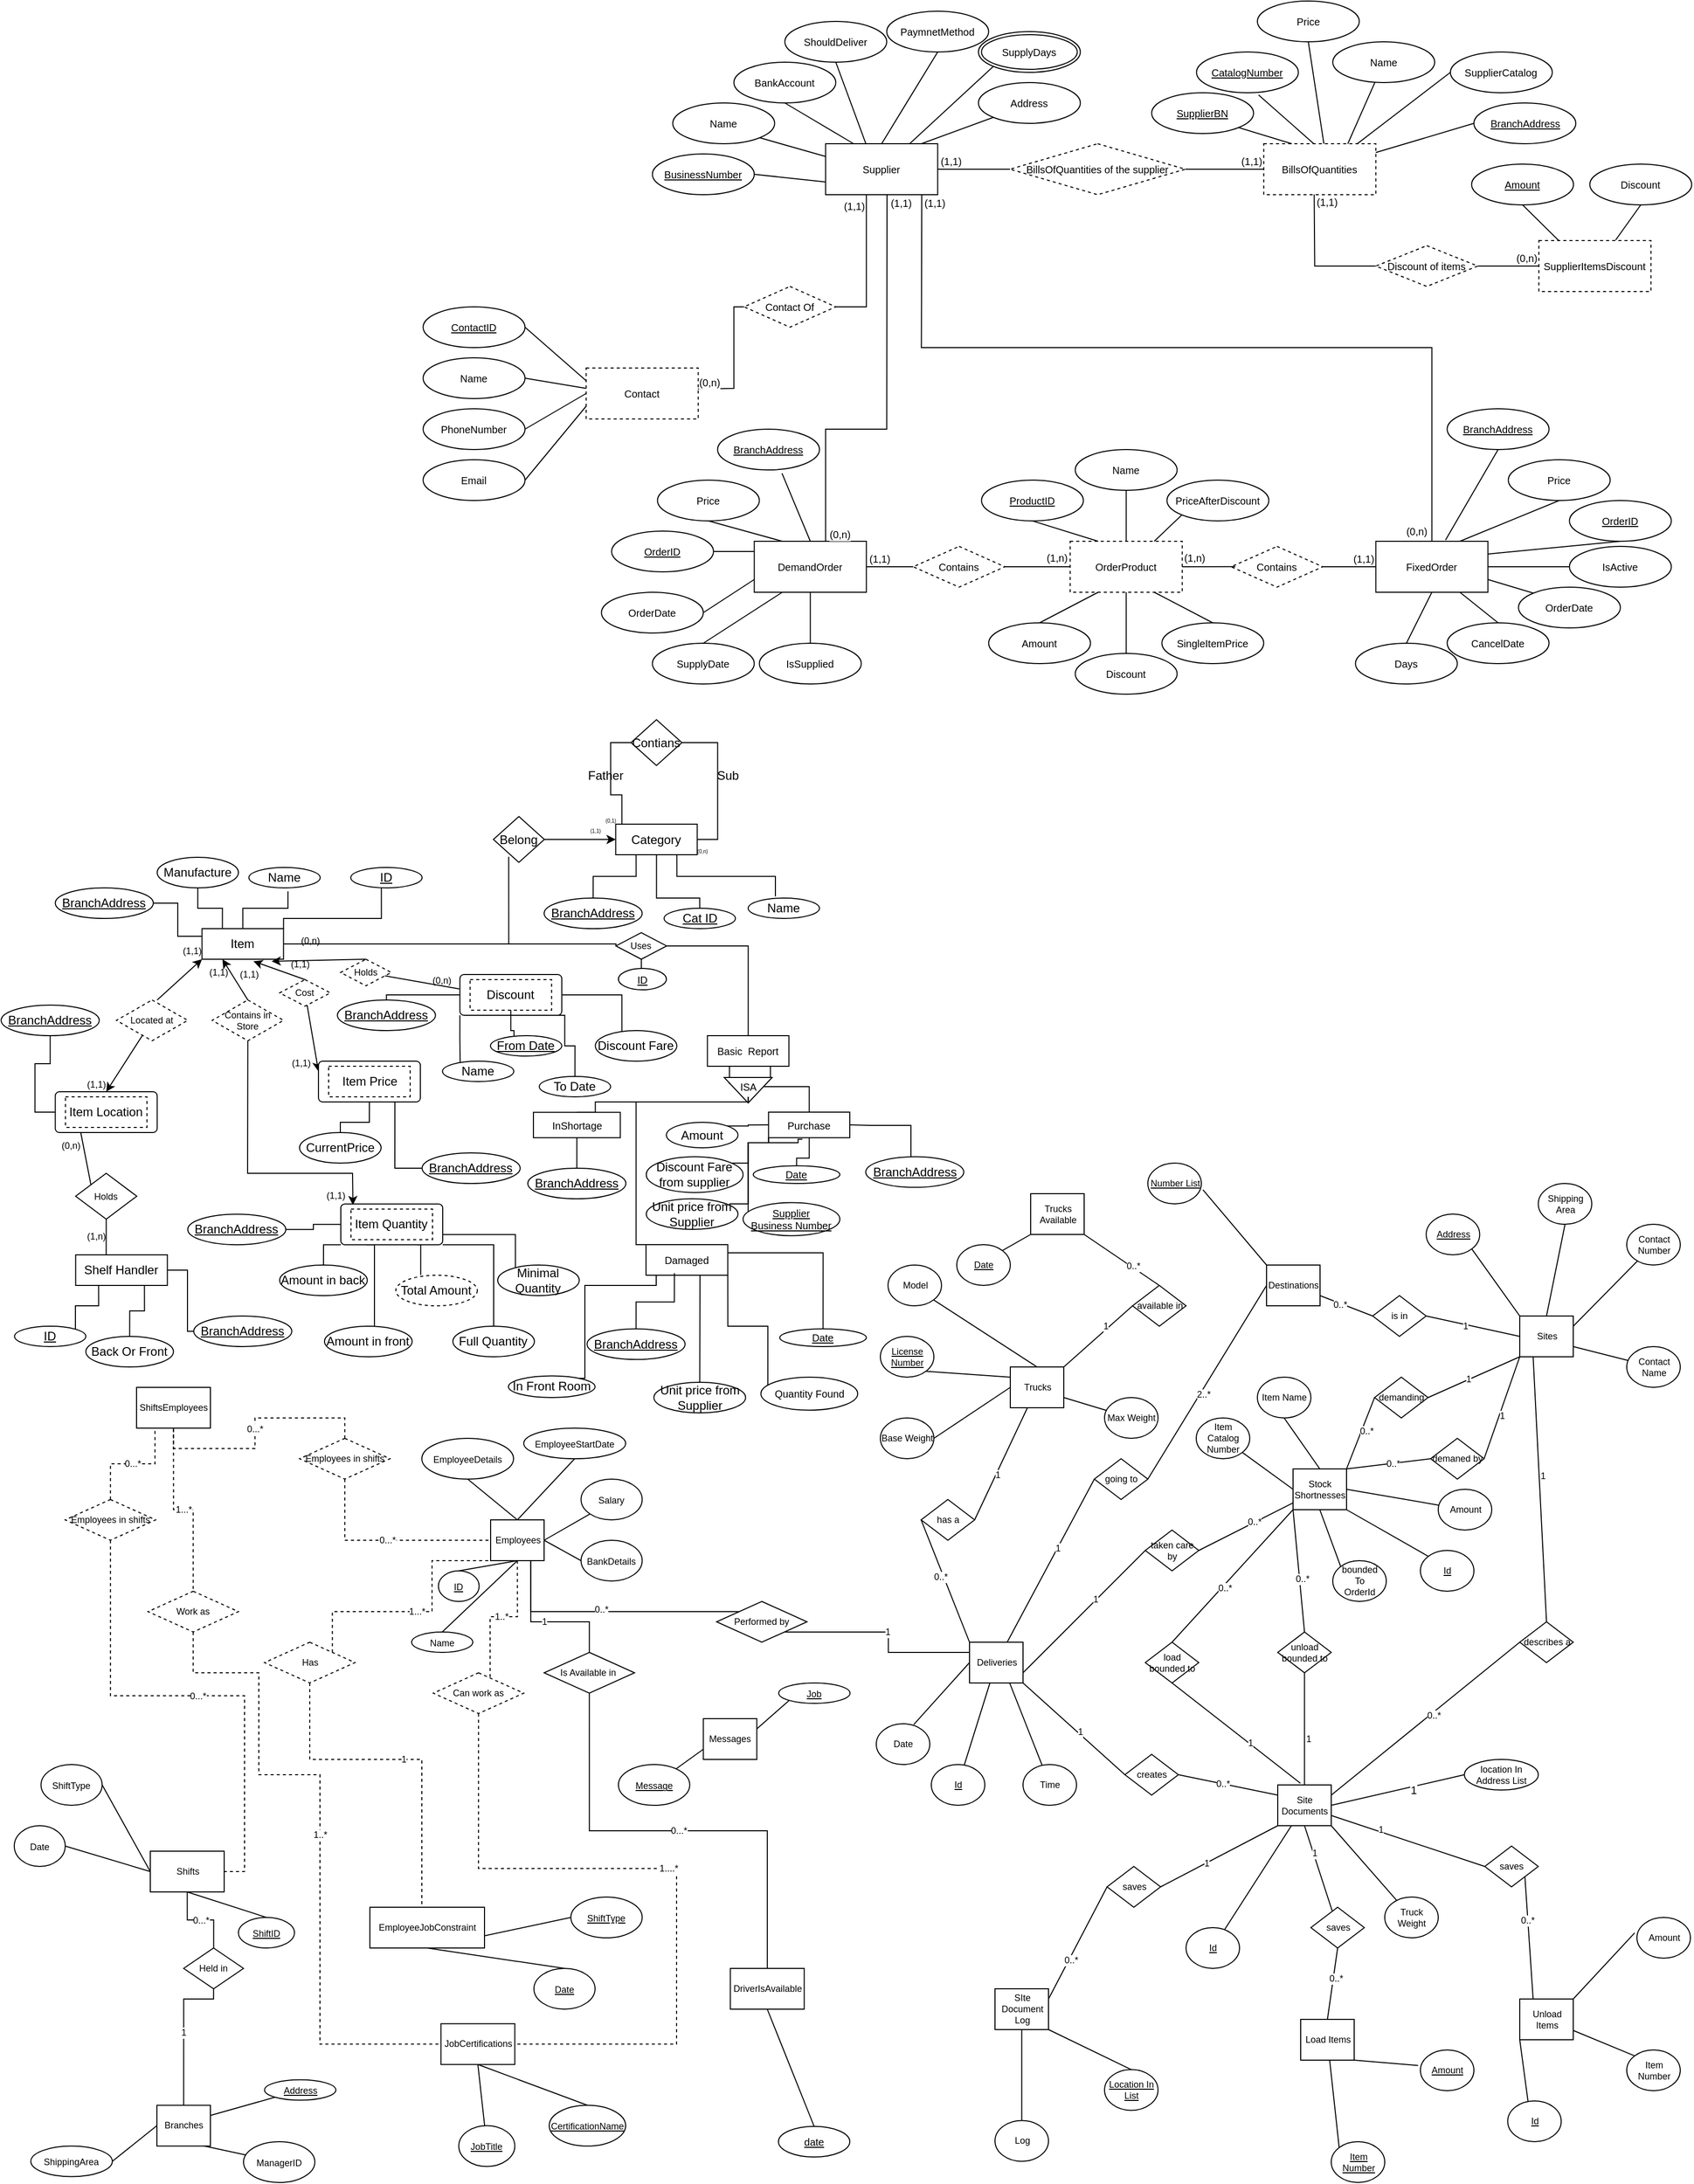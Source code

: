 <mxfile version="18.1.3" type="device"><diagram id="dvqBNxukoHr5d4_BtLED" name="Page-1"><mxGraphModel dx="3054" dy="816" grid="1" gridSize="10" guides="1" tooltips="1" connect="1" arrows="1" fold="1" page="1" pageScale="1" pageWidth="850" pageHeight="1100" math="0" shadow="0"><root><mxCell id="0"/><mxCell id="1" parent="0"/><mxCell id="W-UkuABxUyz45SMyrHLE-1" value="Sites" style="rounded=0;whiteSpace=wrap;html=1;fontSize=9;fillOpacity=100;strokeOpacity=100;" parent="1" vertex="1"><mxGeometry x="-202.5" y="1340" width="52.5" height="40" as="geometry"/></mxCell><mxCell id="W-UkuABxUyz45SMyrHLE-2" value="&lt;u style=&quot;font-size: 9px;&quot;&gt;Address&lt;/u&gt;" style="ellipse;whiteSpace=wrap;html=1;fontSize=9;fillOpacity=100;strokeOpacity=100;" parent="1" vertex="1"><mxGeometry x="-294.32" y="1240" width="52.5" height="40" as="geometry"/></mxCell><mxCell id="W-UkuABxUyz45SMyrHLE-3" value="Contact Number" style="ellipse;whiteSpace=wrap;html=1;fontSize=9;fillOpacity=100;strokeOpacity=100;" parent="1" vertex="1"><mxGeometry x="-97.5" y="1250" width="52.5" height="40" as="geometry"/></mxCell><mxCell id="W-UkuABxUyz45SMyrHLE-4" value="Shipping Area" style="ellipse;whiteSpace=wrap;html=1;fontSize=9;fillOpacity=100;strokeOpacity=100;" parent="1" vertex="1"><mxGeometry x="-184.32" y="1210" width="52.5" height="40" as="geometry"/></mxCell><mxCell id="W-UkuABxUyz45SMyrHLE-5" value="Contact Name" style="ellipse;whiteSpace=wrap;html=1;fontSize=9;fillOpacity=100;strokeOpacity=100;" parent="1" vertex="1"><mxGeometry x="-97.5" y="1370" width="52.5" height="40" as="geometry"/></mxCell><mxCell id="W-UkuABxUyz45SMyrHLE-6" value="" style="endArrow=none;html=1;rounded=0;exitX=1;exitY=0.25;exitDx=0;exitDy=0;fontSize=9;fillOpacity=100;strokeOpacity=100;" parent="1" source="W-UkuABxUyz45SMyrHLE-1" target="W-UkuABxUyz45SMyrHLE-3" edge="1"><mxGeometry width="50" height="50" relative="1" as="geometry"><mxPoint x="-84.32" y="1450" as="sourcePoint"/><mxPoint x="-34.32" y="1400" as="targetPoint"/></mxGeometry></mxCell><mxCell id="W-UkuABxUyz45SMyrHLE-7" value="" style="endArrow=none;html=1;rounded=0;entryX=1;entryY=0.75;entryDx=0;entryDy=0;fontSize=9;fillOpacity=100;strokeOpacity=100;" parent="1" source="W-UkuABxUyz45SMyrHLE-5" target="W-UkuABxUyz45SMyrHLE-1" edge="1"><mxGeometry width="50" height="50" relative="1" as="geometry"><mxPoint x="-444.32" y="1360" as="sourcePoint"/><mxPoint x="-394.32" y="1310" as="targetPoint"/></mxGeometry></mxCell><mxCell id="W-UkuABxUyz45SMyrHLE-8" value="" style="endArrow=none;html=1;rounded=0;entryX=1;entryY=1;entryDx=0;entryDy=0;exitX=0;exitY=0;exitDx=0;exitDy=0;fontSize=9;fillOpacity=100;strokeOpacity=100;" parent="1" source="W-UkuABxUyz45SMyrHLE-1" target="W-UkuABxUyz45SMyrHLE-2" edge="1"><mxGeometry width="50" height="50" relative="1" as="geometry"><mxPoint x="-434.32" y="1290" as="sourcePoint"/><mxPoint x="-384.32" y="1240" as="targetPoint"/></mxGeometry></mxCell><mxCell id="W-UkuABxUyz45SMyrHLE-9" value="" style="endArrow=none;html=1;rounded=0;entryX=0.5;entryY=1;entryDx=0;entryDy=0;exitX=0.5;exitY=0;exitDx=0;exitDy=0;fontSize=9;fillOpacity=100;strokeOpacity=100;" parent="1" source="W-UkuABxUyz45SMyrHLE-1" target="W-UkuABxUyz45SMyrHLE-4" edge="1"><mxGeometry width="50" height="50" relative="1" as="geometry"><mxPoint x="-154.32" y="1310" as="sourcePoint"/><mxPoint x="-104.32" y="1260" as="targetPoint"/></mxGeometry></mxCell><mxCell id="W-UkuABxUyz45SMyrHLE-10" value="Trucks" style="rounded=0;whiteSpace=wrap;html=1;fontSize=9;fillOpacity=100;strokeOpacity=100;" parent="1" vertex="1"><mxGeometry x="-702.5" y="1390" width="52.5" height="40" as="geometry"/></mxCell><mxCell id="W-UkuABxUyz45SMyrHLE-11" value="&lt;u style=&quot;font-size: 9px;&quot;&gt;License Number&lt;/u&gt;" style="ellipse;whiteSpace=wrap;html=1;fontSize=9;fillOpacity=100;strokeOpacity=100;" parent="1" vertex="1"><mxGeometry x="-830" y="1360" width="52.5" height="40" as="geometry"/></mxCell><mxCell id="W-UkuABxUyz45SMyrHLE-12" value="Max Weight" style="ellipse;whiteSpace=wrap;html=1;fontSize=9;fillOpacity=100;strokeOpacity=100;" parent="1" vertex="1"><mxGeometry x="-610" y="1420" width="52.5" height="40" as="geometry"/></mxCell><mxCell id="W-UkuABxUyz45SMyrHLE-13" value="Model" style="ellipse;whiteSpace=wrap;html=1;fontSize=9;fillOpacity=100;strokeOpacity=100;" parent="1" vertex="1"><mxGeometry x="-822.5" y="1290" width="52.5" height="40" as="geometry"/></mxCell><mxCell id="W-UkuABxUyz45SMyrHLE-14" value="Base Weight" style="ellipse;whiteSpace=wrap;html=1;fontSize=9;fillOpacity=100;strokeOpacity=100;" parent="1" vertex="1"><mxGeometry x="-830" y="1440" width="52.5" height="40" as="geometry"/></mxCell><mxCell id="W-UkuABxUyz45SMyrHLE-15" value="" style="endArrow=none;html=1;rounded=0;exitX=1;exitY=0.75;exitDx=0;exitDy=0;fontSize=9;fillOpacity=100;strokeOpacity=100;" parent="1" source="W-UkuABxUyz45SMyrHLE-10" target="W-UkuABxUyz45SMyrHLE-12" edge="1"><mxGeometry width="50" height="50" relative="1" as="geometry"><mxPoint x="-560" y="1417.72" as="sourcePoint"/><mxPoint x="-510" y="1367.72" as="targetPoint"/></mxGeometry></mxCell><mxCell id="W-UkuABxUyz45SMyrHLE-16" value="" style="endArrow=none;html=1;rounded=0;exitX=1;exitY=0.5;exitDx=0;exitDy=0;entryX=0;entryY=0.5;entryDx=0;entryDy=0;fontSize=9;fillOpacity=100;strokeOpacity=100;" parent="1" source="W-UkuABxUyz45SMyrHLE-14" target="W-UkuABxUyz45SMyrHLE-10" edge="1"><mxGeometry width="50" height="50" relative="1" as="geometry"><mxPoint x="-920" y="1327.72" as="sourcePoint"/><mxPoint x="-870" y="1277.72" as="targetPoint"/></mxGeometry></mxCell><mxCell id="W-UkuABxUyz45SMyrHLE-17" value="" style="endArrow=none;html=1;rounded=0;entryX=1;entryY=1;entryDx=0;entryDy=0;exitX=0;exitY=0.25;exitDx=0;exitDy=0;fontSize=9;fillOpacity=100;strokeOpacity=100;" parent="1" source="W-UkuABxUyz45SMyrHLE-10" target="W-UkuABxUyz45SMyrHLE-11" edge="1"><mxGeometry width="50" height="50" relative="1" as="geometry"><mxPoint x="-910" y="1257.72" as="sourcePoint"/><mxPoint x="-860" y="1207.72" as="targetPoint"/></mxGeometry></mxCell><mxCell id="W-UkuABxUyz45SMyrHLE-18" value="" style="endArrow=none;html=1;rounded=0;entryX=1;entryY=1;entryDx=0;entryDy=0;exitX=0.5;exitY=0;exitDx=0;exitDy=0;fontSize=9;fillOpacity=100;strokeOpacity=100;" parent="1" source="W-UkuABxUyz45SMyrHLE-10" target="W-UkuABxUyz45SMyrHLE-13" edge="1"><mxGeometry width="50" height="50" relative="1" as="geometry"><mxPoint x="-630" y="1277.72" as="sourcePoint"/><mxPoint x="-580" y="1227.72" as="targetPoint"/></mxGeometry></mxCell><mxCell id="W-UkuABxUyz45SMyrHLE-19" value="Deliveries" style="rounded=0;whiteSpace=wrap;html=1;fontSize=9;fillOpacity=100;strokeOpacity=100;" parent="1" vertex="1"><mxGeometry x="-742.5" y="1660" width="52.5" height="40" as="geometry"/></mxCell><mxCell id="W-UkuABxUyz45SMyrHLE-20" value="&lt;u style=&quot;font-size: 9px;&quot;&gt;Id&lt;/u&gt;" style="ellipse;whiteSpace=wrap;html=1;fontSize=9;fillOpacity=100;strokeOpacity=100;" parent="1" vertex="1"><mxGeometry x="-780" y="1780" width="52.5" height="40" as="geometry"/></mxCell><mxCell id="W-UkuABxUyz45SMyrHLE-21" value="Time" style="ellipse;whiteSpace=wrap;html=1;fontSize=9;fillOpacity=100;strokeOpacity=100;" parent="1" vertex="1"><mxGeometry x="-690" y="1780" width="52.5" height="40" as="geometry"/></mxCell><mxCell id="W-UkuABxUyz45SMyrHLE-22" value="Date" style="ellipse;whiteSpace=wrap;html=1;fontSize=9;fillOpacity=100;strokeOpacity=100;" parent="1" vertex="1"><mxGeometry x="-834" y="1740" width="52.5" height="40" as="geometry"/></mxCell><mxCell id="W-UkuABxUyz45SMyrHLE-23" value="" style="endArrow=none;html=1;rounded=0;exitX=0.7;exitY=0.02;exitDx=0;exitDy=0;exitPerimeter=0;entryX=0;entryY=0.5;entryDx=0;entryDy=0;fontSize=9;fillOpacity=100;strokeOpacity=100;" parent="1" source="W-UkuABxUyz45SMyrHLE-22" target="W-UkuABxUyz45SMyrHLE-19" edge="1"><mxGeometry width="50" height="50" relative="1" as="geometry"><mxPoint x="-950" y="1440" as="sourcePoint"/><mxPoint x="-900" y="1390" as="targetPoint"/></mxGeometry></mxCell><mxCell id="W-UkuABxUyz45SMyrHLE-24" value="" style="endArrow=none;html=1;rounded=0;fontSize=9;fillOpacity=100;strokeOpacity=100;" parent="1" source="W-UkuABxUyz45SMyrHLE-19" target="W-UkuABxUyz45SMyrHLE-20" edge="1"><mxGeometry width="50" height="50" relative="1" as="geometry"><mxPoint x="-716" y="1700" as="sourcePoint"/><mxPoint x="-890" y="1320" as="targetPoint"/></mxGeometry></mxCell><mxCell id="W-UkuABxUyz45SMyrHLE-25" value="" style="endArrow=none;html=1;rounded=0;exitX=0.75;exitY=1;exitDx=0;exitDy=0;fontSize=9;fillOpacity=100;strokeOpacity=100;" parent="1" source="W-UkuABxUyz45SMyrHLE-19" target="W-UkuABxUyz45SMyrHLE-21" edge="1"><mxGeometry width="50" height="50" relative="1" as="geometry"><mxPoint x="-660" y="1390" as="sourcePoint"/><mxPoint x="-610" y="1340" as="targetPoint"/></mxGeometry></mxCell><mxCell id="W-UkuABxUyz45SMyrHLE-26" value="Trucks Available" style="rounded=0;whiteSpace=wrap;html=1;shadow=0;sketch=0;glass=0;fontSize=9;fillOpacity=100;strokeOpacity=100;" parent="1" vertex="1"><mxGeometry x="-682.5" y="1220" width="52.5" height="40" as="geometry"/></mxCell><mxCell id="W-UkuABxUyz45SMyrHLE-27" value="&lt;u&gt;Date&lt;/u&gt;" style="ellipse;whiteSpace=wrap;html=1;fontSize=9;fillOpacity=100;strokeOpacity=100;" parent="1" vertex="1"><mxGeometry x="-755" y="1270" width="52.5" height="40" as="geometry"/></mxCell><mxCell id="W-UkuABxUyz45SMyrHLE-28" value="" style="endArrow=none;html=1;rounded=0;entryX=1;entryY=0;entryDx=0;entryDy=0;exitX=0;exitY=1;exitDx=0;exitDy=0;fontSize=9;fillOpacity=100;strokeOpacity=100;" parent="1" source="W-UkuABxUyz45SMyrHLE-26" target="W-UkuABxUyz45SMyrHLE-27" edge="1"><mxGeometry width="50" height="50" relative="1" as="geometry"><mxPoint x="-362.5" y="950" as="sourcePoint"/><mxPoint x="-312.5" y="900" as="targetPoint"/></mxGeometry></mxCell><mxCell id="W-UkuABxUyz45SMyrHLE-29" value="available in" style="rhombus;whiteSpace=wrap;html=1;rounded=0;shadow=0;glass=0;sketch=0;fontSize=9;fillOpacity=100;strokeOpacity=100;" parent="1" vertex="1"><mxGeometry x="-582.5" y="1310" width="52.5" height="40" as="geometry"/></mxCell><mxCell id="W-UkuABxUyz45SMyrHLE-30" value="" style="endArrow=none;html=1;rounded=0;exitX=1;exitY=0;exitDx=0;exitDy=0;entryX=0;entryY=0.5;entryDx=0;entryDy=0;fontSize=9;fillOpacity=100;strokeOpacity=100;" parent="1" source="W-UkuABxUyz45SMyrHLE-10" target="W-UkuABxUyz45SMyrHLE-29" edge="1"><mxGeometry width="50" height="50" relative="1" as="geometry"><mxPoint x="-562.5" y="1090" as="sourcePoint"/><mxPoint x="-512.5" y="1040" as="targetPoint"/></mxGeometry></mxCell><mxCell id="W-UkuABxUyz45SMyrHLE-31" value="1" style="edgeLabel;html=1;align=center;verticalAlign=middle;resizable=0;points=[];fontSize=9;fontFamily=Helvetica;fontColor=default;fillOpacity=100;strokeOpacity=100;" parent="W-UkuABxUyz45SMyrHLE-30" vertex="1" connectable="0"><mxGeometry x="0.259" y="3" relative="1" as="geometry"><mxPoint as="offset"/></mxGeometry></mxCell><object label="" hiihi="hihi" id="W-UkuABxUyz45SMyrHLE-32"><mxCell style="endArrow=none;html=1;rounded=0;exitX=0.5;exitY=0;exitDx=0;exitDy=0;entryX=1;entryY=1;entryDx=0;entryDy=0;fontSize=9;fillOpacity=100;strokeOpacity=100;" parent="1" source="W-UkuABxUyz45SMyrHLE-29" target="W-UkuABxUyz45SMyrHLE-26" edge="1"><mxGeometry width="50" height="50" relative="1" as="geometry"><mxPoint x="-462.5" y="1120" as="sourcePoint"/><mxPoint x="-412.5" y="1070" as="targetPoint"/></mxGeometry></mxCell></object><mxCell id="W-UkuABxUyz45SMyrHLE-33" value="0..*" style="edgeLabel;html=1;align=center;verticalAlign=middle;resizable=0;points=[];fontSize=9;fontFamily=Helvetica;fontColor=default;fillOpacity=100;strokeOpacity=100;" parent="W-UkuABxUyz45SMyrHLE-32" vertex="1" connectable="0"><mxGeometry x="-0.277" y="-1" relative="1" as="geometry"><mxPoint as="offset"/></mxGeometry></mxCell><mxCell id="W-UkuABxUyz45SMyrHLE-34" value="Destinations" style="rounded=0;whiteSpace=wrap;html=1;fontSize=9;fillOpacity=100;strokeOpacity=100;" parent="1" vertex="1"><mxGeometry x="-451" y="1290" width="52.5" height="40" as="geometry"/></mxCell><mxCell id="W-UkuABxUyz45SMyrHLE-35" value="&lt;u&gt;Number List&lt;/u&gt;" style="ellipse;whiteSpace=wrap;html=1;fontSize=9;fillOpacity=100;strokeOpacity=100;" parent="1" vertex="1"><mxGeometry x="-567.5" y="1190" width="52.5" height="40" as="geometry"/></mxCell><mxCell id="W-UkuABxUyz45SMyrHLE-36" value="" style="endArrow=none;html=1;rounded=0;exitX=1.03;exitY=0.655;exitDx=0;exitDy=0;exitPerimeter=0;entryX=0;entryY=0;entryDx=0;entryDy=0;fontSize=9;fillOpacity=100;strokeOpacity=100;" parent="1" source="W-UkuABxUyz45SMyrHLE-35" target="W-UkuABxUyz45SMyrHLE-34" edge="1"><mxGeometry width="50" height="50" relative="1" as="geometry"><mxPoint x="-475" y="1100" as="sourcePoint"/><mxPoint x="-425" y="1050" as="targetPoint"/></mxGeometry></mxCell><mxCell id="W-UkuABxUyz45SMyrHLE-37" value="going to" style="rhombus;whiteSpace=wrap;html=1;rounded=0;shadow=0;glass=0;sketch=0;fontSize=9;fillOpacity=100;strokeOpacity=100;" parent="1" vertex="1"><mxGeometry x="-620" y="1480" width="52.5" height="40" as="geometry"/></mxCell><mxCell id="W-UkuABxUyz45SMyrHLE-38" value="" style="endArrow=none;html=1;rounded=0;exitX=0;exitY=0.5;exitDx=0;exitDy=0;fontSize=9;fillOpacity=100;strokeOpacity=100;" parent="1" source="W-UkuABxUyz45SMyrHLE-37" target="W-UkuABxUyz45SMyrHLE-19" edge="1"><mxGeometry width="50" height="50" relative="1" as="geometry"><mxPoint x="-760" y="1510" as="sourcePoint"/><mxPoint x="-710" y="1460" as="targetPoint"/></mxGeometry></mxCell><mxCell id="W-UkuABxUyz45SMyrHLE-39" value="1" style="edgeLabel;html=1;align=center;verticalAlign=middle;resizable=0;points=[];fontSize=9;fontFamily=Helvetica;fontColor=default;fillOpacity=100;strokeOpacity=100;" parent="W-UkuABxUyz45SMyrHLE-38" vertex="1" connectable="0"><mxGeometry x="-0.157" relative="1" as="geometry"><mxPoint as="offset"/></mxGeometry></mxCell><mxCell id="W-UkuABxUyz45SMyrHLE-40" value="" style="endArrow=none;html=1;rounded=0;exitX=0;exitY=0.5;exitDx=0;exitDy=0;entryX=1;entryY=0.5;entryDx=0;entryDy=0;fontSize=9;fillOpacity=100;strokeOpacity=100;" parent="1" source="W-UkuABxUyz45SMyrHLE-34" target="W-UkuABxUyz45SMyrHLE-37" edge="1"><mxGeometry width="50" height="50" relative="1" as="geometry"><mxPoint x="-440" y="1290" as="sourcePoint"/><mxPoint x="-390" y="1240" as="targetPoint"/></mxGeometry></mxCell><mxCell id="W-UkuABxUyz45SMyrHLE-41" value="2..*" style="edgeLabel;html=1;align=center;verticalAlign=middle;resizable=0;points=[];fontSize=9;fontFamily=Helvetica;fontColor=default;fillOpacity=100;strokeOpacity=100;" parent="W-UkuABxUyz45SMyrHLE-40" vertex="1" connectable="0"><mxGeometry x="0.108" y="3" relative="1" as="geometry"><mxPoint as="offset"/></mxGeometry></mxCell><mxCell id="W-UkuABxUyz45SMyrHLE-42" value="has a" style="rhombus;whiteSpace=wrap;html=1;rounded=0;shadow=0;glass=0;sketch=0;fontSize=9;fillOpacity=100;strokeOpacity=100;" parent="1" vertex="1"><mxGeometry x="-790" y="1520" width="52.5" height="40" as="geometry"/></mxCell><mxCell id="W-UkuABxUyz45SMyrHLE-43" value="" style="endArrow=none;html=1;rounded=0;exitX=0;exitY=0;exitDx=0;exitDy=0;entryX=0;entryY=0.5;entryDx=0;entryDy=0;fontSize=9;fillOpacity=100;strokeOpacity=100;" parent="1" source="W-UkuABxUyz45SMyrHLE-19" target="W-UkuABxUyz45SMyrHLE-42" edge="1"><mxGeometry width="50" height="50" relative="1" as="geometry"><mxPoint x="-440" y="1290" as="sourcePoint"/><mxPoint x="-390" y="1240" as="targetPoint"/></mxGeometry></mxCell><mxCell id="W-UkuABxUyz45SMyrHLE-44" value="0..*" style="edgeLabel;html=1;align=center;verticalAlign=middle;resizable=0;points=[];fontSize=9;fontFamily=Helvetica;fontColor=default;fillOpacity=100;strokeOpacity=100;" parent="W-UkuABxUyz45SMyrHLE-43" vertex="1" connectable="0"><mxGeometry x="0.108" y="3" relative="1" as="geometry"><mxPoint y="1" as="offset"/></mxGeometry></mxCell><mxCell id="W-UkuABxUyz45SMyrHLE-45" value="" style="endArrow=none;html=1;rounded=0;entryX=1;entryY=0.5;entryDx=0;entryDy=0;fontSize=9;fillOpacity=100;strokeOpacity=100;" parent="1" source="W-UkuABxUyz45SMyrHLE-10" target="W-UkuABxUyz45SMyrHLE-42" edge="1"><mxGeometry width="50" height="50" relative="1" as="geometry"><mxPoint x="-90" y="1260" as="sourcePoint"/><mxPoint x="-40" y="1210" as="targetPoint"/></mxGeometry></mxCell><mxCell id="W-UkuABxUyz45SMyrHLE-46" value="&lt;font style=&quot;font-size: 9px;&quot;&gt;1&lt;/font&gt;" style="edgeLabel;html=1;align=center;verticalAlign=middle;resizable=0;points=[];fontSize=9;fontFamily=Helvetica;fontColor=default;fillOpacity=100;strokeOpacity=100;" parent="W-UkuABxUyz45SMyrHLE-45" vertex="1" connectable="0"><mxGeometry x="0.192" y="1" relative="1" as="geometry"><mxPoint as="offset"/></mxGeometry></mxCell><mxCell id="W-UkuABxUyz45SMyrHLE-47" value="is in" style="rhombus;whiteSpace=wrap;html=1;rounded=0;shadow=0;glass=0;sketch=0;fontSize=9;fillOpacity=100;strokeOpacity=100;" parent="1" vertex="1"><mxGeometry x="-346.82" y="1320" width="52.5" height="40" as="geometry"/></mxCell><mxCell id="W-UkuABxUyz45SMyrHLE-48" value="" style="endArrow=none;html=1;rounded=0;entryX=0;entryY=0.5;entryDx=0;entryDy=0;exitX=1;exitY=0.75;exitDx=0;exitDy=0;fontSize=9;fillOpacity=100;strokeOpacity=100;" parent="1" source="W-UkuABxUyz45SMyrHLE-34" target="W-UkuABxUyz45SMyrHLE-47" edge="1"><mxGeometry width="50" height="50" relative="1" as="geometry"><mxPoint x="-440" y="1290" as="sourcePoint"/><mxPoint x="-390" y="1240" as="targetPoint"/></mxGeometry></mxCell><mxCell id="W-UkuABxUyz45SMyrHLE-49" value="0..*" style="edgeLabel;html=1;align=center;verticalAlign=middle;resizable=0;points=[];fontSize=9;fontFamily=Helvetica;fontColor=default;fillOpacity=100;strokeOpacity=100;" parent="W-UkuABxUyz45SMyrHLE-48" vertex="1" connectable="0"><mxGeometry x="-0.223" y="-1" relative="1" as="geometry"><mxPoint as="offset"/></mxGeometry></mxCell><mxCell id="W-UkuABxUyz45SMyrHLE-50" value="" style="endArrow=none;html=1;rounded=0;exitX=0;exitY=0.5;exitDx=0;exitDy=0;entryX=1;entryY=0.5;entryDx=0;entryDy=0;fontSize=9;fillOpacity=100;strokeOpacity=100;" parent="1" source="W-UkuABxUyz45SMyrHLE-1" target="W-UkuABxUyz45SMyrHLE-47" edge="1"><mxGeometry width="50" height="50" relative="1" as="geometry"><mxPoint x="-440" y="1290" as="sourcePoint"/><mxPoint x="-390" y="1240" as="targetPoint"/></mxGeometry></mxCell><mxCell id="W-UkuABxUyz45SMyrHLE-51" value="1" style="edgeLabel;html=1;align=center;verticalAlign=middle;resizable=0;points=[];fontSize=9;fontFamily=Helvetica;fontColor=default;fillOpacity=100;strokeOpacity=100;" parent="W-UkuABxUyz45SMyrHLE-50" vertex="1" connectable="0"><mxGeometry x="0.162" y="1" relative="1" as="geometry"><mxPoint as="offset"/></mxGeometry></mxCell><mxCell id="W-UkuABxUyz45SMyrHLE-52" value="Site Documents" style="rounded=0;whiteSpace=wrap;html=1;fontSize=9;fillOpacity=100;strokeOpacity=100;" parent="1" vertex="1"><mxGeometry x="-440" y="1800" width="52.5" height="40" as="geometry"/></mxCell><mxCell id="W-UkuABxUyz45SMyrHLE-53" value="&lt;u style=&quot;font-size: 9px;&quot;&gt;Id&lt;/u&gt;" style="ellipse;whiteSpace=wrap;html=1;fontSize=9;fillOpacity=100;strokeOpacity=100;" parent="1" vertex="1"><mxGeometry x="-530" y="1940" width="52.5" height="40" as="geometry"/></mxCell><mxCell id="W-UkuABxUyz45SMyrHLE-54" value="Truck Weight" style="ellipse;whiteSpace=wrap;html=1;fontSize=9;fillOpacity=100;strokeOpacity=100;" parent="1" vertex="1"><mxGeometry x="-335" y="1910" width="52.5" height="40" as="geometry"/></mxCell><mxCell id="W-UkuABxUyz45SMyrHLE-55" value="" style="endArrow=none;html=1;rounded=0;fontSize=9;fillOpacity=100;strokeOpacity=100;" parent="1" source="W-UkuABxUyz45SMyrHLE-52" target="W-UkuABxUyz45SMyrHLE-53" edge="1"><mxGeometry width="50" height="50" relative="1" as="geometry"><mxPoint x="-535" y="1640" as="sourcePoint"/><mxPoint x="-485" y="1590" as="targetPoint"/></mxGeometry></mxCell><mxCell id="W-UkuABxUyz45SMyrHLE-56" value="" style="endArrow=none;html=1;rounded=0;exitX=1;exitY=1;exitDx=0;exitDy=0;fontSize=9;fillOpacity=100;strokeOpacity=100;" parent="1" source="W-UkuABxUyz45SMyrHLE-52" target="W-UkuABxUyz45SMyrHLE-54" edge="1"><mxGeometry width="50" height="50" relative="1" as="geometry"><mxPoint x="-250" y="1710" as="sourcePoint"/><mxPoint x="-205" y="1610" as="targetPoint"/></mxGeometry></mxCell><mxCell id="W-UkuABxUyz45SMyrHLE-57" value="creates" style="rhombus;whiteSpace=wrap;html=1;rounded=0;shadow=0;glass=0;sketch=0;fontSize=9;fillOpacity=100;strokeOpacity=100;" parent="1" vertex="1"><mxGeometry x="-590" y="1770" width="52.5" height="40" as="geometry"/></mxCell><mxCell id="W-UkuABxUyz45SMyrHLE-58" value="describes a" style="rhombus;whiteSpace=wrap;html=1;rounded=0;shadow=0;glass=0;sketch=0;fontSize=9;fillOpacity=100;strokeOpacity=100;" parent="1" vertex="1"><mxGeometry x="-202.5" y="1640" width="52.5" height="40" as="geometry"/></mxCell><mxCell id="W-UkuABxUyz45SMyrHLE-59" value="" style="endArrow=none;html=1;rounded=0;exitX=0;exitY=0.25;exitDx=0;exitDy=0;entryX=1;entryY=0.5;entryDx=0;entryDy=0;fontSize=9;fillOpacity=100;strokeOpacity=100;" parent="1" source="W-UkuABxUyz45SMyrHLE-52" target="W-UkuABxUyz45SMyrHLE-57" edge="1"><mxGeometry width="50" height="50" relative="1" as="geometry"><mxPoint x="-470" y="1670" as="sourcePoint"/><mxPoint x="-420" y="1620" as="targetPoint"/></mxGeometry></mxCell><mxCell id="W-UkuABxUyz45SMyrHLE-60" value="0..*" style="edgeLabel;html=1;align=center;verticalAlign=middle;resizable=0;points=[];fontSize=9;fontFamily=Helvetica;fontColor=default;fillOpacity=100;strokeOpacity=100;" parent="W-UkuABxUyz45SMyrHLE-59" vertex="1" connectable="0"><mxGeometry x="0.111" relative="1" as="geometry"><mxPoint as="offset"/></mxGeometry></mxCell><mxCell id="W-UkuABxUyz45SMyrHLE-61" value="" style="endArrow=none;html=1;rounded=0;exitX=1;exitY=1;exitDx=0;exitDy=0;entryX=0;entryY=0.5;entryDx=0;entryDy=0;fontSize=9;fillOpacity=100;strokeOpacity=100;" parent="1" source="W-UkuABxUyz45SMyrHLE-19" target="W-UkuABxUyz45SMyrHLE-57" edge="1"><mxGeometry width="50" height="50" relative="1" as="geometry"><mxPoint x="-670" y="1630" as="sourcePoint"/><mxPoint x="-620" y="1580" as="targetPoint"/></mxGeometry></mxCell><mxCell id="W-UkuABxUyz45SMyrHLE-62" value="1" style="edgeLabel;html=1;align=center;verticalAlign=middle;resizable=0;points=[];fontSize=9;fontFamily=Helvetica;fontColor=default;fillOpacity=100;strokeOpacity=100;" parent="W-UkuABxUyz45SMyrHLE-61" vertex="1" connectable="0"><mxGeometry x="0.083" y="2" relative="1" as="geometry"><mxPoint as="offset"/></mxGeometry></mxCell><mxCell id="W-UkuABxUyz45SMyrHLE-63" value="" style="endArrow=none;html=1;rounded=0;exitX=0.5;exitY=0;exitDx=0;exitDy=0;entryX=0.25;entryY=1;entryDx=0;entryDy=0;fontSize=9;fillOpacity=100;strokeOpacity=100;" parent="1" source="W-UkuABxUyz45SMyrHLE-58" target="W-UkuABxUyz45SMyrHLE-1" edge="1"><mxGeometry width="50" height="50" relative="1" as="geometry"><mxPoint x="30" y="1570" as="sourcePoint"/><mxPoint x="80" y="1520" as="targetPoint"/></mxGeometry></mxCell><mxCell id="W-UkuABxUyz45SMyrHLE-64" value="1" style="edgeLabel;html=1;align=center;verticalAlign=middle;resizable=0;points=[];fontSize=9;fontFamily=Helvetica;fontColor=default;fillOpacity=100;strokeOpacity=100;" parent="W-UkuABxUyz45SMyrHLE-63" vertex="1" connectable="0"><mxGeometry x="0.102" y="-3" relative="1" as="geometry"><mxPoint as="offset"/></mxGeometry></mxCell><mxCell id="W-UkuABxUyz45SMyrHLE-65" value="" style="endArrow=none;html=1;rounded=0;exitX=0;exitY=0.5;exitDx=0;exitDy=0;entryX=1;entryY=0.25;entryDx=0;entryDy=0;fontSize=9;fillOpacity=100;strokeOpacity=100;" parent="1" source="W-UkuABxUyz45SMyrHLE-58" target="W-UkuABxUyz45SMyrHLE-52" edge="1"><mxGeometry width="50" height="50" relative="1" as="geometry"><mxPoint x="-270" y="1580" as="sourcePoint"/><mxPoint x="-220" y="1530" as="targetPoint"/></mxGeometry></mxCell><mxCell id="W-UkuABxUyz45SMyrHLE-66" value="0..*" style="edgeLabel;html=1;align=center;verticalAlign=middle;resizable=0;points=[];fontSize=9;fontFamily=Helvetica;fontColor=default;fillOpacity=100;strokeOpacity=100;" parent="W-UkuABxUyz45SMyrHLE-65" vertex="1" connectable="0"><mxGeometry x="-0.068" y="3" relative="1" as="geometry"><mxPoint as="offset"/></mxGeometry></mxCell><mxCell id="W-UkuABxUyz45SMyrHLE-67" value="Load Items" style="rounded=0;whiteSpace=wrap;html=1;fontSize=9;fillOpacity=100;strokeOpacity=100;" parent="1" vertex="1"><mxGeometry x="-417.5" y="2030" width="52.5" height="40" as="geometry"/></mxCell><mxCell id="W-UkuABxUyz45SMyrHLE-68" value="Item Number" style="ellipse;whiteSpace=wrap;html=1;fontSize=9;fillOpacity=100;strokeOpacity=100;fontStyle=4" parent="1" vertex="1"><mxGeometry x="-387.5" y="2150" width="52.5" height="40" as="geometry"/></mxCell><mxCell id="W-UkuABxUyz45SMyrHLE-69" value="" style="endArrow=none;html=1;rounded=0;entryX=0;entryY=0;entryDx=0;entryDy=0;fontSize=9;fillOpacity=100;strokeOpacity=100;" parent="1" source="W-UkuABxUyz45SMyrHLE-67" target="W-UkuABxUyz45SMyrHLE-68" edge="1"><mxGeometry width="50" height="50" relative="1" as="geometry"><mxPoint x="-387.5" y="2130" as="sourcePoint"/><mxPoint x="-342.5" y="2030" as="targetPoint"/></mxGeometry></mxCell><mxCell id="W-UkuABxUyz45SMyrHLE-70" value="Amount" style="ellipse;whiteSpace=wrap;html=1;fontSize=9;fillOpacity=100;strokeOpacity=100;fontStyle=4" parent="1" vertex="1"><mxGeometry x="-300" y="2060" width="52.5" height="40" as="geometry"/></mxCell><mxCell id="W-UkuABxUyz45SMyrHLE-71" value="" style="endArrow=none;html=1;rounded=0;exitX=-0.043;exitY=0.38;exitDx=0;exitDy=0;exitPerimeter=0;entryX=1;entryY=1;entryDx=0;entryDy=0;fontSize=9;fillOpacity=100;strokeOpacity=100;" parent="1" source="W-UkuABxUyz45SMyrHLE-70" target="W-UkuABxUyz45SMyrHLE-67" edge="1"><mxGeometry width="50" height="50" relative="1" as="geometry"><mxPoint x="-310" y="2160" as="sourcePoint"/><mxPoint x="-260" y="2110" as="targetPoint"/></mxGeometry></mxCell><mxCell id="W-UkuABxUyz45SMyrHLE-72" value="Unload Items" style="rounded=0;whiteSpace=wrap;html=1;fontSize=9;fillOpacity=100;strokeOpacity=100;" parent="1" vertex="1"><mxGeometry x="-202.5" y="2010" width="52.5" height="40" as="geometry"/></mxCell><mxCell id="W-UkuABxUyz45SMyrHLE-73" value="&lt;u style=&quot;font-size: 9px;&quot;&gt;Id&lt;/u&gt;" style="ellipse;whiteSpace=wrap;html=1;fontSize=9;fillOpacity=100;strokeOpacity=100;" parent="1" vertex="1"><mxGeometry x="-214.32" y="2110" width="52.5" height="40" as="geometry"/></mxCell><mxCell id="W-UkuABxUyz45SMyrHLE-74" value="Item Number" style="ellipse;whiteSpace=wrap;html=1;fontSize=9;fillOpacity=100;strokeOpacity=100;" parent="1" vertex="1"><mxGeometry x="-97.5" y="2060" width="52.5" height="40" as="geometry"/></mxCell><mxCell id="W-UkuABxUyz45SMyrHLE-75" value="" style="endArrow=none;html=1;rounded=0;entryX=0.379;entryY=0.009;entryDx=0;entryDy=0;exitX=0;exitY=1;exitDx=0;exitDy=0;fontSize=9;fillOpacity=100;strokeOpacity=100;entryPerimeter=0;" parent="1" source="W-UkuABxUyz45SMyrHLE-72" target="W-UkuABxUyz45SMyrHLE-73" edge="1"><mxGeometry width="50" height="50" relative="1" as="geometry"><mxPoint x="-412.5" y="2030" as="sourcePoint"/><mxPoint x="-362.5" y="1980" as="targetPoint"/></mxGeometry></mxCell><mxCell id="W-UkuABxUyz45SMyrHLE-76" value="" style="endArrow=none;html=1;rounded=0;entryX=0;entryY=0;entryDx=0;entryDy=0;fontSize=9;fillOpacity=100;strokeOpacity=100;" parent="1" source="W-UkuABxUyz45SMyrHLE-72" target="W-UkuABxUyz45SMyrHLE-74" edge="1"><mxGeometry width="50" height="50" relative="1" as="geometry"><mxPoint x="-127.5" y="2100" as="sourcePoint"/><mxPoint x="-82.5" y="2000" as="targetPoint"/></mxGeometry></mxCell><mxCell id="W-UkuABxUyz45SMyrHLE-77" value="Amount" style="ellipse;whiteSpace=wrap;html=1;fontSize=9;fillOpacity=100;strokeOpacity=100;" parent="1" vertex="1"><mxGeometry x="-87.5" y="1930" width="52.5" height="40" as="geometry"/></mxCell><mxCell id="W-UkuABxUyz45SMyrHLE-78" value="" style="endArrow=none;html=1;rounded=0;exitX=-0.043;exitY=0.38;exitDx=0;exitDy=0;exitPerimeter=0;entryX=1;entryY=0;entryDx=0;entryDy=0;fontSize=9;fillOpacity=100;strokeOpacity=100;" parent="1" source="W-UkuABxUyz45SMyrHLE-77" target="W-UkuABxUyz45SMyrHLE-72" edge="1"><mxGeometry width="50" height="50" relative="1" as="geometry"><mxPoint x="-50" y="2130" as="sourcePoint"/><mxPoint y="2080" as="targetPoint"/></mxGeometry></mxCell><mxCell id="W-UkuABxUyz45SMyrHLE-79" value="SIte Document Log" style="rounded=0;whiteSpace=wrap;html=1;fontSize=9;fillOpacity=100;strokeOpacity=100;" parent="1" vertex="1"><mxGeometry x="-717.5" y="2000" width="52.5" height="40" as="geometry"/></mxCell><mxCell id="W-UkuABxUyz45SMyrHLE-80" value="Log" style="ellipse;whiteSpace=wrap;html=1;fontSize=9;fillOpacity=100;strokeOpacity=100;" parent="1" vertex="1"><mxGeometry x="-717.5" y="2129.27" width="52.5" height="40" as="geometry"/></mxCell><mxCell id="W-UkuABxUyz45SMyrHLE-81" value="" style="endArrow=none;html=1;rounded=0;entryX=0.5;entryY=0;entryDx=0;entryDy=0;fontSize=9;fillOpacity=100;strokeOpacity=100;" parent="1" source="W-UkuABxUyz45SMyrHLE-79" target="W-UkuABxUyz45SMyrHLE-80" edge="1"><mxGeometry width="50" height="50" relative="1" as="geometry"><mxPoint x="-565" y="2089.27" as="sourcePoint"/><mxPoint x="-520" y="1989.27" as="targetPoint"/></mxGeometry></mxCell><mxCell id="W-UkuABxUyz45SMyrHLE-82" value="Location In List" style="ellipse;whiteSpace=wrap;html=1;fontSize=9;fillOpacity=100;strokeOpacity=100;fontStyle=4" parent="1" vertex="1"><mxGeometry x="-610" y="2079.27" width="52.5" height="40" as="geometry"/></mxCell><mxCell id="W-UkuABxUyz45SMyrHLE-83" value="" style="endArrow=none;html=1;rounded=0;exitX=0.5;exitY=0;exitDx=0;exitDy=0;entryX=1;entryY=1;entryDx=0;entryDy=0;fontSize=9;fillOpacity=100;strokeOpacity=100;" parent="1" source="W-UkuABxUyz45SMyrHLE-82" target="W-UkuABxUyz45SMyrHLE-79" edge="1"><mxGeometry width="50" height="50" relative="1" as="geometry"><mxPoint x="-487.5" y="2119.27" as="sourcePoint"/><mxPoint x="-437.5" y="2069.27" as="targetPoint"/></mxGeometry></mxCell><mxCell id="W-UkuABxUyz45SMyrHLE-84" value="saves" style="rhombus;whiteSpace=wrap;html=1;rounded=0;shadow=0;glass=0;sketch=0;fontSize=9;fillOpacity=100;strokeOpacity=100;" parent="1" vertex="1"><mxGeometry x="-607.5" y="1880" width="52.5" height="40" as="geometry"/></mxCell><mxCell id="W-UkuABxUyz45SMyrHLE-85" value="" style="endArrow=none;html=1;rounded=0;exitX=1;exitY=0.5;exitDx=0;exitDy=0;entryX=0;entryY=1;entryDx=0;entryDy=0;fontSize=9;fillOpacity=100;strokeOpacity=100;" parent="1" source="W-UkuABxUyz45SMyrHLE-84" target="W-UkuABxUyz45SMyrHLE-52" edge="1"><mxGeometry width="50" height="50" relative="1" as="geometry"><mxPoint x="-400" y="1890" as="sourcePoint"/><mxPoint x="-350" y="1840" as="targetPoint"/></mxGeometry></mxCell><mxCell id="W-UkuABxUyz45SMyrHLE-86" value="1" style="edgeLabel;html=1;align=center;verticalAlign=middle;resizable=0;points=[];fontSize=9;fontFamily=Helvetica;fontColor=default;fillOpacity=100;strokeOpacity=100;" parent="W-UkuABxUyz45SMyrHLE-85" vertex="1" connectable="0"><mxGeometry x="-0.221" relative="1" as="geometry"><mxPoint as="offset"/></mxGeometry></mxCell><mxCell id="W-UkuABxUyz45SMyrHLE-87" value="" style="endArrow=none;html=1;rounded=0;exitX=1;exitY=0.25;exitDx=0;exitDy=0;entryX=0;entryY=0.5;entryDx=0;entryDy=0;fontSize=9;fillOpacity=100;strokeOpacity=100;" parent="1" source="W-UkuABxUyz45SMyrHLE-79" target="W-UkuABxUyz45SMyrHLE-84" edge="1"><mxGeometry width="50" height="50" relative="1" as="geometry"><mxPoint x="-400" y="1890" as="sourcePoint"/><mxPoint x="-350" y="1840" as="targetPoint"/></mxGeometry></mxCell><mxCell id="W-UkuABxUyz45SMyrHLE-88" value="0..*" style="edgeLabel;html=1;align=center;verticalAlign=middle;resizable=0;points=[];fontSize=9;fontFamily=Helvetica;fontColor=default;fillOpacity=100;strokeOpacity=100;" parent="W-UkuABxUyz45SMyrHLE-87" vertex="1" connectable="0"><mxGeometry x="-0.295" y="-2" relative="1" as="geometry"><mxPoint as="offset"/></mxGeometry></mxCell><mxCell id="W-UkuABxUyz45SMyrHLE-89" value="saves" style="rhombus;whiteSpace=wrap;html=1;rounded=0;shadow=0;glass=0;sketch=0;fontSize=9;fillOpacity=100;strokeOpacity=100;" parent="1" vertex="1"><mxGeometry x="-407.5" y="1920" width="52.5" height="40" as="geometry"/></mxCell><mxCell id="W-UkuABxUyz45SMyrHLE-90" value="" style="endArrow=none;html=1;rounded=0;entryX=0.5;entryY=1;entryDx=0;entryDy=0;exitX=0.5;exitY=0;exitDx=0;exitDy=0;fontSize=9;fillOpacity=100;strokeOpacity=100;" parent="1" source="W-UkuABxUyz45SMyrHLE-67" target="W-UkuABxUyz45SMyrHLE-89" edge="1"><mxGeometry width="50" height="50" relative="1" as="geometry"><mxPoint x="-400" y="2040" as="sourcePoint"/><mxPoint x="-350" y="1990" as="targetPoint"/><Array as="points"/></mxGeometry></mxCell><mxCell id="W-UkuABxUyz45SMyrHLE-91" value="0..*" style="edgeLabel;html=1;align=center;verticalAlign=middle;resizable=0;points=[];fontSize=9;fontFamily=Helvetica;fontColor=default;fillOpacity=100;strokeOpacity=100;" parent="W-UkuABxUyz45SMyrHLE-90" vertex="1" connectable="0"><mxGeometry x="0.145" y="-1" relative="1" as="geometry"><mxPoint x="1" as="offset"/></mxGeometry></mxCell><mxCell id="W-UkuABxUyz45SMyrHLE-92" value="" style="endArrow=none;html=1;rounded=0;exitX=0.5;exitY=1;exitDx=0;exitDy=0;fontSize=9;fillOpacity=100;strokeOpacity=100;" parent="1" source="W-UkuABxUyz45SMyrHLE-52" target="W-UkuABxUyz45SMyrHLE-89" edge="1"><mxGeometry width="50" height="50" relative="1" as="geometry"><mxPoint x="-270" y="1920" as="sourcePoint"/><mxPoint x="-220" y="1870" as="targetPoint"/></mxGeometry></mxCell><mxCell id="W-UkuABxUyz45SMyrHLE-93" value="1" style="edgeLabel;html=1;align=center;verticalAlign=middle;resizable=0;points=[];fontSize=9;fontFamily=Helvetica;fontColor=default;fillOpacity=100;strokeOpacity=100;" parent="W-UkuABxUyz45SMyrHLE-92" vertex="1" connectable="0"><mxGeometry x="-0.365" y="1" relative="1" as="geometry"><mxPoint as="offset"/></mxGeometry></mxCell><mxCell id="W-UkuABxUyz45SMyrHLE-94" value="saves" style="rhombus;whiteSpace=wrap;html=1;rounded=0;shadow=0;glass=0;sketch=0;fontSize=9;fillOpacity=100;strokeOpacity=100;" parent="1" vertex="1"><mxGeometry x="-236.82" y="1860" width="52.5" height="40" as="geometry"/></mxCell><mxCell id="W-UkuABxUyz45SMyrHLE-95" value="" style="endArrow=none;html=1;rounded=0;entryX=1;entryY=0.75;entryDx=0;entryDy=0;exitX=0;exitY=0.5;exitDx=0;exitDy=0;fontSize=9;fillOpacity=100;strokeOpacity=100;" parent="1" source="W-UkuABxUyz45SMyrHLE-94" target="W-UkuABxUyz45SMyrHLE-52" edge="1"><mxGeometry width="50" height="50" relative="1" as="geometry"><mxPoint x="-290" y="1930" as="sourcePoint"/><mxPoint x="-240" y="1880" as="targetPoint"/></mxGeometry></mxCell><mxCell id="W-UkuABxUyz45SMyrHLE-96" value="1" style="edgeLabel;html=1;align=center;verticalAlign=middle;resizable=0;points=[];fontSize=9;fontFamily=Helvetica;fontColor=default;fillOpacity=100;strokeOpacity=100;" parent="W-UkuABxUyz45SMyrHLE-95" vertex="1" connectable="0"><mxGeometry x="0.371" y="-2" relative="1" as="geometry"><mxPoint as="offset"/></mxGeometry></mxCell><mxCell id="W-UkuABxUyz45SMyrHLE-97" value="" style="endArrow=none;html=1;rounded=0;exitX=1;exitY=1;exitDx=0;exitDy=0;entryX=0.25;entryY=0;entryDx=0;entryDy=0;fontSize=9;fillOpacity=100;strokeOpacity=100;" parent="1" source="W-UkuABxUyz45SMyrHLE-94" target="W-UkuABxUyz45SMyrHLE-72" edge="1"><mxGeometry width="50" height="50" relative="1" as="geometry"><mxPoint x="-50" y="1800" as="sourcePoint"/><mxPoint y="1750" as="targetPoint"/></mxGeometry></mxCell><mxCell id="W-UkuABxUyz45SMyrHLE-98" value="0..*" style="edgeLabel;html=1;align=center;verticalAlign=middle;resizable=0;points=[];fontSize=9;fontFamily=Helvetica;fontColor=default;fillOpacity=100;strokeOpacity=100;" parent="W-UkuABxUyz45SMyrHLE-97" vertex="1" connectable="0"><mxGeometry x="-0.295" y="-1" relative="1" as="geometry"><mxPoint as="offset"/></mxGeometry></mxCell><mxCell id="W-UkuABxUyz45SMyrHLE-99" value="Stock Shortnesses" style="rounded=0;whiteSpace=wrap;html=1;fontSize=9;fillOpacity=100;strokeOpacity=100;" parent="1" vertex="1"><mxGeometry x="-425" y="1490" width="52.5" height="40" as="geometry"/></mxCell><mxCell id="W-UkuABxUyz45SMyrHLE-100" value="&lt;u style=&quot;font-size: 9px;&quot;&gt;Id&lt;/u&gt;" style="ellipse;whiteSpace=wrap;html=1;fontSize=9;fillOpacity=100;strokeOpacity=100;" parent="1" vertex="1"><mxGeometry x="-300" y="1570" width="52.5" height="40" as="geometry"/></mxCell><mxCell id="W-UkuABxUyz45SMyrHLE-101" value="Item Catalog Number" style="ellipse;whiteSpace=wrap;html=1;fontSize=9;fillOpacity=100;strokeOpacity=100;" parent="1" vertex="1"><mxGeometry x="-520" y="1440" width="52.5" height="40" as="geometry"/></mxCell><mxCell id="W-UkuABxUyz45SMyrHLE-102" value="Item Name" style="ellipse;whiteSpace=wrap;html=1;fontSize=9;fillOpacity=100;strokeOpacity=100;" parent="1" vertex="1"><mxGeometry x="-460" y="1400" width="52.5" height="40" as="geometry"/></mxCell><mxCell id="W-UkuABxUyz45SMyrHLE-103" value="Amount" style="ellipse;whiteSpace=wrap;html=1;fontSize=9;fillOpacity=100;strokeOpacity=100;" parent="1" vertex="1"><mxGeometry x="-282.5" y="1510" width="52.5" height="40" as="geometry"/></mxCell><mxCell id="W-UkuABxUyz45SMyrHLE-104" value="" style="endArrow=none;html=1;rounded=0;exitX=0;exitY=0.5;exitDx=0;exitDy=0;fontSize=9;fillOpacity=100;strokeOpacity=100;" parent="1" source="W-UkuABxUyz45SMyrHLE-99" target="W-UkuABxUyz45SMyrHLE-101" edge="1"><mxGeometry width="50" height="50" relative="1" as="geometry"><mxPoint x="-140" y="1490" as="sourcePoint"/><mxPoint x="-90" y="1440" as="targetPoint"/></mxGeometry></mxCell><mxCell id="W-UkuABxUyz45SMyrHLE-105" value="" style="endArrow=none;html=1;rounded=0;entryX=1;entryY=0.5;entryDx=0;entryDy=0;fontSize=9;fillOpacity=100;strokeOpacity=100;" parent="1" source="W-UkuABxUyz45SMyrHLE-103" target="W-UkuABxUyz45SMyrHLE-99" edge="1"><mxGeometry width="50" height="50" relative="1" as="geometry"><mxPoint x="-500" y="1400" as="sourcePoint"/><mxPoint x="-450" y="1350" as="targetPoint"/></mxGeometry></mxCell><mxCell id="W-UkuABxUyz45SMyrHLE-106" value="" style="endArrow=none;html=1;rounded=0;entryX=0;entryY=0;entryDx=0;entryDy=0;exitX=1;exitY=1;exitDx=0;exitDy=0;fontSize=9;fillOpacity=100;strokeOpacity=100;" parent="1" source="W-UkuABxUyz45SMyrHLE-99" target="W-UkuABxUyz45SMyrHLE-100" edge="1"><mxGeometry width="50" height="50" relative="1" as="geometry"><mxPoint x="-490" y="1330" as="sourcePoint"/><mxPoint x="-440" y="1280" as="targetPoint"/></mxGeometry></mxCell><mxCell id="W-UkuABxUyz45SMyrHLE-107" value="" style="endArrow=none;html=1;rounded=0;entryX=0.5;entryY=1;entryDx=0;entryDy=0;exitX=0.5;exitY=0;exitDx=0;exitDy=0;fontSize=9;fillOpacity=100;strokeOpacity=100;" parent="1" source="W-UkuABxUyz45SMyrHLE-99" target="W-UkuABxUyz45SMyrHLE-102" edge="1"><mxGeometry width="50" height="50" relative="1" as="geometry"><mxPoint x="-210" y="1350" as="sourcePoint"/><mxPoint x="-160" y="1300" as="targetPoint"/></mxGeometry></mxCell><mxCell id="W-UkuABxUyz45SMyrHLE-108" value="demanding" style="rhombus;whiteSpace=wrap;html=1;rounded=0;shadow=0;glass=0;sketch=0;fontSize=9;fillOpacity=100;strokeOpacity=100;" parent="1" vertex="1"><mxGeometry x="-345" y="1400" width="52.5" height="40" as="geometry"/></mxCell><mxCell id="W-UkuABxUyz45SMyrHLE-109" value="demaned by" style="rhombus;whiteSpace=wrap;html=1;rounded=0;shadow=0;glass=0;sketch=0;fontSize=9;fillOpacity=100;strokeOpacity=100;" parent="1" vertex="1"><mxGeometry x="-290" y="1460" width="52.5" height="40" as="geometry"/></mxCell><mxCell id="W-UkuABxUyz45SMyrHLE-110" value="load bounded to" style="rhombus;whiteSpace=wrap;html=1;rounded=0;shadow=0;glass=0;sketch=0;fontSize=9;fillOpacity=100;strokeOpacity=100;" parent="1" vertex="1"><mxGeometry x="-570" y="1660" width="52.5" height="40" as="geometry"/></mxCell><mxCell id="W-UkuABxUyz45SMyrHLE-111" value="unload bounded to" style="rhombus;whiteSpace=wrap;html=1;rounded=0;shadow=0;glass=0;sketch=0;fontSize=9;fillOpacity=100;strokeOpacity=100;" parent="1" vertex="1"><mxGeometry x="-440" y="1650" width="52.5" height="40" as="geometry"/></mxCell><mxCell id="W-UkuABxUyz45SMyrHLE-112" value="taken care by" style="rhombus;whiteSpace=wrap;html=1;rounded=0;shadow=0;glass=0;sketch=0;fontSize=9;fillOpacity=100;strokeOpacity=100;" parent="1" vertex="1"><mxGeometry x="-570" y="1550" width="52.5" height="40" as="geometry"/></mxCell><mxCell id="W-UkuABxUyz45SMyrHLE-113" value="" style="endArrow=none;html=1;rounded=0;exitX=0.5;exitY=1;exitDx=0;exitDy=0;entryX=0.5;entryY=0;entryDx=0;entryDy=0;fontSize=9;fillOpacity=100;strokeOpacity=100;" parent="1" source="W-UkuABxUyz45SMyrHLE-111" target="W-UkuABxUyz45SMyrHLE-52" edge="1"><mxGeometry width="50" height="50" relative="1" as="geometry"><mxPoint x="-10" y="1490" as="sourcePoint"/><mxPoint x="40" y="1440" as="targetPoint"/></mxGeometry></mxCell><mxCell id="W-UkuABxUyz45SMyrHLE-114" value="1" style="edgeLabel;html=1;align=center;verticalAlign=middle;resizable=0;points=[];fontSize=9;fontFamily=Helvetica;fontColor=default;fillOpacity=100;strokeOpacity=100;" parent="W-UkuABxUyz45SMyrHLE-113" vertex="1" connectable="0"><mxGeometry x="0.18" y="3" relative="1" as="geometry"><mxPoint as="offset"/></mxGeometry></mxCell><mxCell id="W-UkuABxUyz45SMyrHLE-115" value="" style="endArrow=none;html=1;rounded=0;exitX=0.5;exitY=1;exitDx=0;exitDy=0;entryX=0.424;entryY=-0.04;entryDx=0;entryDy=0;entryPerimeter=0;fontSize=9;fillOpacity=100;strokeOpacity=100;" parent="1" source="W-UkuABxUyz45SMyrHLE-110" target="W-UkuABxUyz45SMyrHLE-52" edge="1"><mxGeometry width="50" height="50" relative="1" as="geometry"><mxPoint x="-10" y="1490" as="sourcePoint"/><mxPoint x="40" y="1440" as="targetPoint"/></mxGeometry></mxCell><mxCell id="W-UkuABxUyz45SMyrHLE-116" value="1" style="edgeLabel;html=1;align=center;verticalAlign=middle;resizable=0;points=[];fontSize=9;fontFamily=Helvetica;fontColor=default;fillOpacity=100;strokeOpacity=100;" parent="W-UkuABxUyz45SMyrHLE-115" vertex="1" connectable="0"><mxGeometry x="0.209" y="1" relative="1" as="geometry"><mxPoint as="offset"/></mxGeometry></mxCell><mxCell id="W-UkuABxUyz45SMyrHLE-117" value="" style="endArrow=none;html=1;rounded=0;exitX=0.5;exitY=0;exitDx=0;exitDy=0;entryX=0;entryY=1;entryDx=0;entryDy=0;fontSize=9;fillOpacity=100;strokeOpacity=100;" parent="1" source="W-UkuABxUyz45SMyrHLE-110" target="W-UkuABxUyz45SMyrHLE-99" edge="1"><mxGeometry width="50" height="50" relative="1" as="geometry"><mxPoint x="-430" y="1510" as="sourcePoint"/><mxPoint x="-260" y="1400" as="targetPoint"/></mxGeometry></mxCell><mxCell id="W-UkuABxUyz45SMyrHLE-118" value="0..*" style="edgeLabel;html=1;align=center;verticalAlign=middle;resizable=0;points=[];fontSize=9;fontFamily=Helvetica;fontColor=default;fillOpacity=100;strokeOpacity=100;" parent="W-UkuABxUyz45SMyrHLE-117" vertex="1" connectable="0"><mxGeometry x="-0.161" y="-2" relative="1" as="geometry"><mxPoint as="offset"/></mxGeometry></mxCell><mxCell id="W-UkuABxUyz45SMyrHLE-119" value="" style="endArrow=none;html=1;rounded=0;exitX=0.5;exitY=0;exitDx=0;exitDy=0;entryX=0;entryY=1;entryDx=0;entryDy=0;fontSize=9;fillOpacity=100;strokeOpacity=100;" parent="1" source="W-UkuABxUyz45SMyrHLE-111" target="W-UkuABxUyz45SMyrHLE-99" edge="1"><mxGeometry width="50" height="50" relative="1" as="geometry"><mxPoint x="-190" y="1560" as="sourcePoint"/><mxPoint x="-140" y="1510" as="targetPoint"/></mxGeometry></mxCell><mxCell id="W-UkuABxUyz45SMyrHLE-120" value="0..*" style="edgeLabel;html=1;align=center;verticalAlign=middle;resizable=0;points=[];fontSize=9;fontFamily=Helvetica;fontColor=default;fillOpacity=100;strokeOpacity=100;" parent="W-UkuABxUyz45SMyrHLE-119" vertex="1" connectable="0"><mxGeometry x="-0.139" y="-2" relative="1" as="geometry"><mxPoint as="offset"/></mxGeometry></mxCell><mxCell id="W-UkuABxUyz45SMyrHLE-121" value="" style="endArrow=none;html=1;rounded=0;entryX=1;entryY=0.75;entryDx=0;entryDy=0;exitX=0;exitY=0.5;exitDx=0;exitDy=0;fontSize=9;fillOpacity=100;strokeOpacity=100;" parent="1" source="W-UkuABxUyz45SMyrHLE-112" target="W-UkuABxUyz45SMyrHLE-19" edge="1"><mxGeometry width="50" height="50" relative="1" as="geometry"><mxPoint x="-490" y="1400" as="sourcePoint"/><mxPoint x="-440" y="1350" as="targetPoint"/></mxGeometry></mxCell><mxCell id="W-UkuABxUyz45SMyrHLE-122" value="1" style="edgeLabel;html=1;align=center;verticalAlign=middle;resizable=0;points=[];fontSize=9;fontFamily=Helvetica;fontColor=default;fillOpacity=100;strokeOpacity=100;" parent="W-UkuABxUyz45SMyrHLE-121" vertex="1" connectable="0"><mxGeometry x="-0.2" y="-1" relative="1" as="geometry"><mxPoint as="offset"/></mxGeometry></mxCell><mxCell id="W-UkuABxUyz45SMyrHLE-123" value="" style="endArrow=none;html=1;rounded=0;exitX=1;exitY=0.5;exitDx=0;exitDy=0;fontSize=9;fillOpacity=100;strokeOpacity=100;" parent="1" source="W-UkuABxUyz45SMyrHLE-112" target="W-UkuABxUyz45SMyrHLE-99" edge="1"><mxGeometry width="50" height="50" relative="1" as="geometry"><mxPoint x="-10" y="1490" as="sourcePoint"/><mxPoint x="40" y="1440" as="targetPoint"/></mxGeometry></mxCell><mxCell id="W-UkuABxUyz45SMyrHLE-124" value="0..*" style="edgeLabel;html=1;align=center;verticalAlign=middle;resizable=0;points=[];fontSize=9;fontFamily=Helvetica;fontColor=default;fillOpacity=100;strokeOpacity=100;" parent="W-UkuABxUyz45SMyrHLE-123" vertex="1" connectable="0"><mxGeometry x="0.188" y="1" relative="1" as="geometry"><mxPoint as="offset"/></mxGeometry></mxCell><mxCell id="W-UkuABxUyz45SMyrHLE-125" value="" style="endArrow=none;html=1;rounded=0;entryX=0;entryY=0.5;entryDx=0;entryDy=0;exitX=1;exitY=0;exitDx=0;exitDy=0;fontSize=9;fillOpacity=100;strokeOpacity=100;" parent="1" source="W-UkuABxUyz45SMyrHLE-99" target="W-UkuABxUyz45SMyrHLE-109" edge="1"><mxGeometry width="50" height="50" relative="1" as="geometry"><mxPoint x="-10" y="1490" as="sourcePoint"/><mxPoint x="40" y="1440" as="targetPoint"/></mxGeometry></mxCell><mxCell id="W-UkuABxUyz45SMyrHLE-126" value="0..*" style="edgeLabel;html=1;align=center;verticalAlign=middle;resizable=0;points=[];fontSize=9;fontFamily=Helvetica;fontColor=default;fillOpacity=100;strokeOpacity=100;" parent="W-UkuABxUyz45SMyrHLE-125" vertex="1" connectable="0"><mxGeometry x="0.094" relative="1" as="geometry"><mxPoint as="offset"/></mxGeometry></mxCell><mxCell id="W-UkuABxUyz45SMyrHLE-127" value="" style="endArrow=none;html=1;rounded=0;entryX=0;entryY=0.5;entryDx=0;entryDy=0;exitX=1;exitY=0;exitDx=0;exitDy=0;fontSize=9;fillOpacity=100;strokeOpacity=100;" parent="1" source="W-UkuABxUyz45SMyrHLE-99" target="W-UkuABxUyz45SMyrHLE-108" edge="1"><mxGeometry width="50" height="50" relative="1" as="geometry"><mxPoint x="-10" y="1490" as="sourcePoint"/><mxPoint x="40" y="1440" as="targetPoint"/></mxGeometry></mxCell><mxCell id="W-UkuABxUyz45SMyrHLE-128" value="0..*" style="edgeLabel;html=1;align=center;verticalAlign=middle;resizable=0;points=[];fontSize=9;fontFamily=Helvetica;fontColor=default;fillOpacity=100;strokeOpacity=100;" parent="W-UkuABxUyz45SMyrHLE-127" vertex="1" connectable="0"><mxGeometry x="0.099" y="-4" relative="1" as="geometry"><mxPoint as="offset"/></mxGeometry></mxCell><mxCell id="W-UkuABxUyz45SMyrHLE-129" value="" style="endArrow=none;html=1;rounded=0;exitX=1;exitY=0.5;exitDx=0;exitDy=0;entryX=0;entryY=1;entryDx=0;entryDy=0;fontSize=9;fillOpacity=100;strokeOpacity=100;" parent="1" source="W-UkuABxUyz45SMyrHLE-108" target="W-UkuABxUyz45SMyrHLE-1" edge="1"><mxGeometry width="50" height="50" relative="1" as="geometry"><mxPoint x="210" y="1230" as="sourcePoint"/><mxPoint x="260" y="1180" as="targetPoint"/></mxGeometry></mxCell><mxCell id="W-UkuABxUyz45SMyrHLE-130" value="1" style="edgeLabel;html=1;align=center;verticalAlign=middle;resizable=0;points=[];fontSize=9;fontFamily=Helvetica;fontColor=default;fillOpacity=100;strokeOpacity=100;" parent="W-UkuABxUyz45SMyrHLE-129" vertex="1" connectable="0"><mxGeometry x="-0.117" y="1" relative="1" as="geometry"><mxPoint as="offset"/></mxGeometry></mxCell><mxCell id="W-UkuABxUyz45SMyrHLE-131" value="" style="endArrow=none;html=1;rounded=0;exitX=1;exitY=0.5;exitDx=0;exitDy=0;entryX=0;entryY=1;entryDx=0;entryDy=0;fontSize=9;fillOpacity=100;strokeOpacity=100;" parent="1" source="W-UkuABxUyz45SMyrHLE-109" target="W-UkuABxUyz45SMyrHLE-1" edge="1"><mxGeometry width="50" height="50" relative="1" as="geometry"><mxPoint x="160" y="1300" as="sourcePoint"/><mxPoint x="210" y="1250" as="targetPoint"/></mxGeometry></mxCell><mxCell id="W-UkuABxUyz45SMyrHLE-132" value="1" style="edgeLabel;html=1;align=center;verticalAlign=middle;resizable=0;points=[];fontSize=9;fontFamily=Helvetica;fontColor=default;fillOpacity=100;strokeOpacity=100;" parent="W-UkuABxUyz45SMyrHLE-131" vertex="1" connectable="0"><mxGeometry x="-0.145" y="-2" relative="1" as="geometry"><mxPoint as="offset"/></mxGeometry></mxCell><mxCell id="W-UkuABxUyz45SMyrHLE-133" value="&lt;u&gt;&lt;font style=&quot;font-size: 9px;&quot;&gt;Address&lt;/font&gt;&lt;/u&gt;" style="ellipse;whiteSpace=wrap;html=1;" parent="1" vertex="1"><mxGeometry x="-1434.37" y="2089.27" width="70" height="20" as="geometry"/></mxCell><mxCell id="W-UkuABxUyz45SMyrHLE-134" value="&lt;font style=&quot;font-size: 9px;&quot;&gt;ShippingArea&lt;/font&gt;" style="ellipse;whiteSpace=wrap;html=1;" parent="1" vertex="1"><mxGeometry x="-1663.75" y="2154.27" width="80" height="30" as="geometry"/></mxCell><mxCell id="W-UkuABxUyz45SMyrHLE-135" value="&lt;font style=&quot;font-size: 9px;&quot;&gt;ManagerID&lt;/font&gt;" style="ellipse;whiteSpace=wrap;html=1;" parent="1" vertex="1"><mxGeometry x="-1455" y="2150" width="70" height="40" as="geometry"/></mxCell><mxCell id="W-UkuABxUyz45SMyrHLE-136" value="" style="endArrow=none;html=1;rounded=0;entryX=0;entryY=0.75;entryDx=0;entryDy=0;" parent="1" source="W-UkuABxUyz45SMyrHLE-135" target="W-UkuABxUyz45SMyrHLE-157" edge="1"><mxGeometry width="50" height="50" relative="1" as="geometry"><mxPoint x="-1520" y="2144.27" as="sourcePoint"/><mxPoint x="-1580" y="2194.27" as="targetPoint"/></mxGeometry></mxCell><mxCell id="W-UkuABxUyz45SMyrHLE-137" value="" style="endArrow=none;html=1;rounded=0;exitX=1;exitY=0.5;exitDx=0;exitDy=0;" parent="1" source="W-UkuABxUyz45SMyrHLE-134" edge="1"><mxGeometry width="50" height="50" relative="1" as="geometry"><mxPoint x="-1520" y="2144.27" as="sourcePoint"/><mxPoint x="-1540" y="2134.27" as="targetPoint"/></mxGeometry></mxCell><mxCell id="W-UkuABxUyz45SMyrHLE-138" value="" style="endArrow=none;html=1;rounded=0;exitX=0;exitY=1;exitDx=0;exitDy=0;entryX=1;entryY=0.25;entryDx=0;entryDy=0;" parent="1" source="W-UkuABxUyz45SMyrHLE-133" target="W-UkuABxUyz45SMyrHLE-157" edge="1"><mxGeometry width="50" height="50" relative="1" as="geometry"><mxPoint x="-1520" y="2144.27" as="sourcePoint"/><mxPoint x="-1580" y="2194.27" as="targetPoint"/></mxGeometry></mxCell><mxCell id="W-UkuABxUyz45SMyrHLE-139" value="&lt;u&gt;&lt;font style=&quot;font-size: 9px;&quot;&gt;ID&lt;/font&gt;&lt;/u&gt;" style="ellipse;whiteSpace=wrap;html=1;" parent="1" vertex="1"><mxGeometry x="-1263.75" y="1590" width="40" height="30" as="geometry"/></mxCell><mxCell id="W-UkuABxUyz45SMyrHLE-140" value="&lt;font style=&quot;font-size: 9px;&quot;&gt;Name&lt;/font&gt;" style="ellipse;whiteSpace=wrap;html=1;" parent="1" vertex="1"><mxGeometry x="-1290" y="1650" width="60" height="20" as="geometry"/></mxCell><mxCell id="W-UkuABxUyz45SMyrHLE-141" value="&lt;font style=&quot;font-size: 9px;&quot;&gt;BankDetails&lt;/font&gt;" style="ellipse;whiteSpace=wrap;html=1;" parent="1" vertex="1"><mxGeometry x="-1123.75" y="1560" width="60" height="40" as="geometry"/></mxCell><mxCell id="W-UkuABxUyz45SMyrHLE-142" value="&lt;font style=&quot;font-size: 9px;&quot;&gt;Salary&lt;/font&gt;" style="ellipse;whiteSpace=wrap;html=1;" parent="1" vertex="1"><mxGeometry x="-1123.75" y="1500" width="60" height="40" as="geometry"/></mxCell><mxCell id="W-UkuABxUyz45SMyrHLE-143" value="&lt;font style=&quot;font-size: 9px;&quot;&gt;EmployeeStartDate&lt;/font&gt;" style="ellipse;whiteSpace=wrap;html=1;" parent="1" vertex="1"><mxGeometry x="-1180" y="1450" width="100" height="30" as="geometry"/></mxCell><mxCell id="W-UkuABxUyz45SMyrHLE-144" value="&lt;font style=&quot;font-size: 9px;&quot;&gt;EmployeeDetails&lt;/font&gt;" style="ellipse;whiteSpace=wrap;html=1;" parent="1" vertex="1"><mxGeometry x="-1280" y="1460" width="90" height="40" as="geometry"/></mxCell><mxCell id="W-UkuABxUyz45SMyrHLE-145" value="" style="endArrow=none;html=1;rounded=0;exitX=0.5;exitY=1;exitDx=0;exitDy=0;entryX=0.5;entryY=0;entryDx=0;entryDy=0;" parent="1" source="W-UkuABxUyz45SMyrHLE-144" target="W-UkuABxUyz45SMyrHLE-159" edge="1"><mxGeometry width="50" height="50" relative="1" as="geometry"><mxPoint x="-1200" y="1530" as="sourcePoint"/><mxPoint x="-880" y="1650" as="targetPoint"/></mxGeometry></mxCell><mxCell id="W-UkuABxUyz45SMyrHLE-146" value="" style="endArrow=none;html=1;rounded=0;exitX=0.5;exitY=1;exitDx=0;exitDy=0;entryX=0.5;entryY=0;entryDx=0;entryDy=0;" parent="1" source="W-UkuABxUyz45SMyrHLE-143" target="W-UkuABxUyz45SMyrHLE-159" edge="1"><mxGeometry width="50" height="50" relative="1" as="geometry"><mxPoint x="-1200" y="1530" as="sourcePoint"/><mxPoint x="-1110" y="1480" as="targetPoint"/></mxGeometry></mxCell><mxCell id="W-UkuABxUyz45SMyrHLE-147" value="" style="endArrow=none;html=1;rounded=0;exitX=1;exitY=0.5;exitDx=0;exitDy=0;entryX=0;entryY=1;entryDx=0;entryDy=0;" parent="1" source="W-UkuABxUyz45SMyrHLE-159" target="W-UkuABxUyz45SMyrHLE-142" edge="1"><mxGeometry width="50" height="50" relative="1" as="geometry"><mxPoint x="-1140" y="1560" as="sourcePoint"/><mxPoint x="-880" y="1650" as="targetPoint"/></mxGeometry></mxCell><mxCell id="W-UkuABxUyz45SMyrHLE-148" value="" style="endArrow=none;html=1;rounded=0;exitX=1;exitY=0.5;exitDx=0;exitDy=0;entryX=0;entryY=0.5;entryDx=0;entryDy=0;" parent="1" source="W-UkuABxUyz45SMyrHLE-159" target="W-UkuABxUyz45SMyrHLE-141" edge="1"><mxGeometry width="50" height="50" relative="1" as="geometry"><mxPoint x="-1140" y="1560" as="sourcePoint"/><mxPoint x="-880" y="1650" as="targetPoint"/></mxGeometry></mxCell><mxCell id="W-UkuABxUyz45SMyrHLE-149" value="" style="endArrow=none;html=1;rounded=0;exitX=0.5;exitY=1;exitDx=0;exitDy=0;entryX=0.5;entryY=0;entryDx=0;entryDy=0;" parent="1" source="W-UkuABxUyz45SMyrHLE-159" target="W-UkuABxUyz45SMyrHLE-140" edge="1"><mxGeometry width="50" height="50" relative="1" as="geometry"><mxPoint x="-1210.2" y="1591.86" as="sourcePoint"/><mxPoint x="-880" y="1650" as="targetPoint"/></mxGeometry></mxCell><mxCell id="W-UkuABxUyz45SMyrHLE-150" value="" style="endArrow=none;html=1;rounded=0;exitX=0.5;exitY=1;exitDx=0;exitDy=0;entryX=0.5;entryY=0;entryDx=0;entryDy=0;" parent="1" source="W-UkuABxUyz45SMyrHLE-159" target="W-UkuABxUyz45SMyrHLE-139" edge="1"><mxGeometry width="50" height="50" relative="1" as="geometry"><mxPoint x="-1216.92" y="1593" as="sourcePoint"/><mxPoint x="-880" y="1650" as="targetPoint"/></mxGeometry></mxCell><mxCell id="W-UkuABxUyz45SMyrHLE-151" value="&lt;u&gt;&lt;font style=&quot;font-size: 9px;&quot;&gt;ShiftID&lt;/font&gt;&lt;/u&gt;" style="ellipse;whiteSpace=wrap;html=1;" parent="1" vertex="1"><mxGeometry x="-1460" y="1930" width="55" height="30" as="geometry"/></mxCell><mxCell id="W-UkuABxUyz45SMyrHLE-152" value="&lt;font style=&quot;font-size: 9px;&quot;&gt;ShiftType&lt;/font&gt;" style="ellipse;whiteSpace=wrap;html=1;" parent="1" vertex="1"><mxGeometry x="-1653.75" y="1780" width="60" height="40" as="geometry"/></mxCell><mxCell id="W-UkuABxUyz45SMyrHLE-153" value="&lt;font style=&quot;font-size: 9px;&quot;&gt;Date&lt;/font&gt;" style="ellipse;whiteSpace=wrap;html=1;" parent="1" vertex="1"><mxGeometry x="-1680" y="1840" width="50" height="40" as="geometry"/></mxCell><mxCell id="W-UkuABxUyz45SMyrHLE-154" value="" style="endArrow=none;html=1;rounded=0;exitX=0;exitY=0.5;exitDx=0;exitDy=0;entryX=1;entryY=0.5;entryDx=0;entryDy=0;" parent="1" source="W-UkuABxUyz45SMyrHLE-160" target="W-UkuABxUyz45SMyrHLE-153" edge="1"><mxGeometry width="50" height="50" relative="1" as="geometry"><mxPoint x="-1720" y="1900" as="sourcePoint"/><mxPoint x="-1600" y="1860" as="targetPoint"/></mxGeometry></mxCell><mxCell id="W-UkuABxUyz45SMyrHLE-155" value="" style="endArrow=none;html=1;rounded=0;exitX=0;exitY=0.5;exitDx=0;exitDy=0;entryX=1;entryY=0.5;entryDx=0;entryDy=0;" parent="1" source="W-UkuABxUyz45SMyrHLE-160" target="W-UkuABxUyz45SMyrHLE-152" edge="1"><mxGeometry width="50" height="50" relative="1" as="geometry"><mxPoint x="-1720" y="1900" as="sourcePoint"/><mxPoint x="-1460" y="1990" as="targetPoint"/></mxGeometry></mxCell><mxCell id="W-UkuABxUyz45SMyrHLE-156" value="" style="endArrow=none;html=1;rounded=0;entryX=0.5;entryY=0;entryDx=0;entryDy=0;exitX=0.5;exitY=1;exitDx=0;exitDy=0;" parent="1" source="W-UkuABxUyz45SMyrHLE-160" target="W-UkuABxUyz45SMyrHLE-151" edge="1"><mxGeometry width="50" height="50" relative="1" as="geometry"><mxPoint x="-1736.5" y="2170" as="sourcePoint"/><mxPoint x="-1426.5" y="2230" as="targetPoint"/></mxGeometry></mxCell><mxCell id="W-UkuABxUyz45SMyrHLE-157" value="Branches" style="rounded=0;whiteSpace=wrap;html=1;shadow=0;sketch=0;glass=0;fontSize=9;fillOpacity=100;strokeOpacity=100;" parent="1" vertex="1"><mxGeometry x="-1540" y="2114.27" width="52.5" height="40" as="geometry"/></mxCell><mxCell id="W-UkuABxUyz45SMyrHLE-158" value="1..*" style="edgeStyle=orthogonalEdgeStyle;rounded=0;orthogonalLoop=1;jettySize=auto;html=1;exitX=0.5;exitY=1;exitDx=0;exitDy=0;entryX=0.628;entryY=0.125;entryDx=0;entryDy=0;entryPerimeter=0;dashed=1;fontSize=9;endArrow=none;endFill=0;" parent="1" source="W-UkuABxUyz45SMyrHLE-159" target="W-UkuABxUyz45SMyrHLE-195" edge="1"><mxGeometry relative="1" as="geometry"/></mxCell><mxCell id="W-UkuABxUyz45SMyrHLE-159" value="Employees" style="rounded=0;whiteSpace=wrap;html=1;shadow=0;sketch=0;glass=0;fontSize=9;fillOpacity=100;strokeOpacity=100;" parent="1" vertex="1"><mxGeometry x="-1212.5" y="1540" width="52.5" height="40" as="geometry"/></mxCell><mxCell id="W-UkuABxUyz45SMyrHLE-160" value="&lt;font style=&quot;font-size: 9px;&quot;&gt;Shifts&lt;br&gt;&lt;/font&gt;" style="rounded=0;whiteSpace=wrap;html=1;shadow=0;sketch=0;glass=0;fontSize=9;fillOpacity=100;strokeOpacity=100;" parent="1" vertex="1"><mxGeometry x="-1546.5" y="1865" width="72.5" height="40" as="geometry"/></mxCell><mxCell id="W-UkuABxUyz45SMyrHLE-161" value="&lt;font size=&quot;1&quot;&gt;&lt;u&gt;date&lt;/u&gt;&lt;/font&gt;" style="ellipse;whiteSpace=wrap;html=1;" parent="1" vertex="1"><mxGeometry x="-930" y="2135" width="70" height="30" as="geometry"/></mxCell><mxCell id="W-UkuABxUyz45SMyrHLE-162" value="" style="endArrow=none;html=1;rounded=0;fontSize=24;exitX=0.5;exitY=1;exitDx=0;exitDy=0;entryX=0.5;entryY=0;entryDx=0;entryDy=0;" parent="1" source="W-UkuABxUyz45SMyrHLE-163" target="W-UkuABxUyz45SMyrHLE-161" edge="1"><mxGeometry width="50" height="50" relative="1" as="geometry"><mxPoint x="-1052.75" y="2120" as="sourcePoint"/><mxPoint x="-992.75" y="1980" as="targetPoint"/></mxGeometry></mxCell><mxCell id="W-UkuABxUyz45SMyrHLE-163" value="&lt;font style=&quot;font-size: 9px;&quot;&gt;DriverIsAvailable&lt;br&gt;&lt;/font&gt;" style="rounded=0;whiteSpace=wrap;html=1;shadow=0;sketch=0;glass=0;fontSize=9;fillOpacity=100;strokeOpacity=100;" parent="1" vertex="1"><mxGeometry x="-977.25" y="1980" width="72.5" height="40" as="geometry"/></mxCell><mxCell id="W-UkuABxUyz45SMyrHLE-164" value="&lt;u&gt;&lt;font style=&quot;font-size: 9px;&quot;&gt;ShiftType&lt;/font&gt;&lt;/u&gt;" style="ellipse;whiteSpace=wrap;html=1;" parent="1" vertex="1"><mxGeometry x="-1133.75" y="1910" width="70" height="40" as="geometry"/></mxCell><mxCell id="W-UkuABxUyz45SMyrHLE-165" value="&lt;u&gt;&lt;font style=&quot;font-size: 9px;&quot;&gt;Date&lt;/font&gt;&lt;/u&gt;" style="ellipse;whiteSpace=wrap;html=1;" parent="1" vertex="1"><mxGeometry x="-1170" y="1980" width="60" height="40" as="geometry"/></mxCell><mxCell id="W-UkuABxUyz45SMyrHLE-166" value="" style="endArrow=none;html=1;rounded=0;exitX=0.5;exitY=1;exitDx=0;exitDy=0;entryX=0;entryY=0.5;entryDx=0;entryDy=0;" parent="1" source="W-UkuABxUyz45SMyrHLE-172" target="W-UkuABxUyz45SMyrHLE-164" edge="1"><mxGeometry width="50" height="50" relative="1" as="geometry"><mxPoint x="-1400" y="2074.27" as="sourcePoint"/><mxPoint x="-1595" y="1914.27" as="targetPoint"/></mxGeometry></mxCell><mxCell id="W-UkuABxUyz45SMyrHLE-167" value="" style="endArrow=none;html=1;rounded=0;entryX=0.5;entryY=0;entryDx=0;entryDy=0;exitX=0.5;exitY=1;exitDx=0;exitDy=0;" parent="1" source="W-UkuABxUyz45SMyrHLE-172" target="W-UkuABxUyz45SMyrHLE-165" edge="1"><mxGeometry width="50" height="50" relative="1" as="geometry"><mxPoint x="-1360" y="1864.27" as="sourcePoint"/><mxPoint x="-1595" y="1914.27" as="targetPoint"/></mxGeometry></mxCell><mxCell id="W-UkuABxUyz45SMyrHLE-168" value="&lt;u&gt;&lt;font style=&quot;font-size: 9px;&quot;&gt;CertificationName&lt;/font&gt;&lt;/u&gt;" style="ellipse;whiteSpace=wrap;html=1;" parent="1" vertex="1"><mxGeometry x="-1155" y="2114.27" width="75" height="40" as="geometry"/></mxCell><mxCell id="W-UkuABxUyz45SMyrHLE-169" value="&lt;u&gt;&lt;font style=&quot;font-size: 9px;&quot;&gt;JobTitle&lt;/font&gt;&lt;/u&gt;" style="ellipse;whiteSpace=wrap;html=1;" parent="1" vertex="1"><mxGeometry x="-1243.75" y="2134.27" width="55" height="40" as="geometry"/></mxCell><mxCell id="W-UkuABxUyz45SMyrHLE-170" value="" style="endArrow=none;html=1;rounded=0;exitX=0.5;exitY=1;exitDx=0;exitDy=0;entryX=0.5;entryY=0;entryDx=0;entryDy=0;" parent="1" source="W-UkuABxUyz45SMyrHLE-173" target="W-UkuABxUyz45SMyrHLE-168" edge="1"><mxGeometry width="50" height="50" relative="1" as="geometry"><mxPoint x="-1621.25" y="2234.27" as="sourcePoint"/><mxPoint x="-1816.25" y="2074.27" as="targetPoint"/></mxGeometry></mxCell><mxCell id="W-UkuABxUyz45SMyrHLE-171" value="" style="endArrow=none;html=1;rounded=0;exitX=0.5;exitY=1;exitDx=0;exitDy=0;" parent="1" source="W-UkuABxUyz45SMyrHLE-173" target="W-UkuABxUyz45SMyrHLE-169" edge="1"><mxGeometry width="50" height="50" relative="1" as="geometry"><mxPoint x="-1621.25" y="2234.27" as="sourcePoint"/><mxPoint x="-1816.25" y="2074.27" as="targetPoint"/></mxGeometry></mxCell><mxCell id="W-UkuABxUyz45SMyrHLE-172" value="&lt;font style=&quot;font-size: 9px;&quot;&gt;EmployeeJobConstraint&lt;/font&gt;" style="rounded=0;whiteSpace=wrap;html=1;shadow=0;sketch=0;glass=0;fontSize=9;fillOpacity=100;strokeOpacity=100;" parent="1" vertex="1"><mxGeometry x="-1331" y="1920" width="112.5" height="40" as="geometry"/></mxCell><mxCell id="W-UkuABxUyz45SMyrHLE-173" value="&lt;font style=&quot;font-size: 9px;&quot;&gt;JobCertifications&lt;/font&gt;" style="rounded=0;whiteSpace=wrap;html=1;shadow=0;sketch=0;glass=0;fontSize=9;fillOpacity=100;strokeOpacity=100;" parent="1" vertex="1"><mxGeometry x="-1261.25" y="2034.27" width="72.5" height="40" as="geometry"/></mxCell><mxCell id="W-UkuABxUyz45SMyrHLE-174" value="1...*" style="edgeStyle=orthogonalEdgeStyle;rounded=0;orthogonalLoop=1;jettySize=auto;html=1;exitX=0.5;exitY=1;exitDx=0;exitDy=0;entryX=0.5;entryY=0;entryDx=0;entryDy=0;dashed=1;fontSize=9;endArrow=none;endFill=0;" parent="1" source="W-UkuABxUyz45SMyrHLE-175" target="W-UkuABxUyz45SMyrHLE-193" edge="1"><mxGeometry relative="1" as="geometry"/></mxCell><mxCell id="W-UkuABxUyz45SMyrHLE-175" value="&lt;font style=&quot;font-size: 9px;&quot;&gt;ShiftsEmployees&lt;br&gt;&lt;/font&gt;" style="rounded=0;whiteSpace=wrap;html=1;shadow=0;sketch=0;glass=0;fontSize=9;fillOpacity=100;strokeOpacity=100;" parent="1" vertex="1"><mxGeometry x="-1560" y="1410" width="72.5" height="40" as="geometry"/></mxCell><mxCell id="W-UkuABxUyz45SMyrHLE-176" value="1" style="edgeStyle=orthogonalEdgeStyle;rounded=0;orthogonalLoop=1;jettySize=auto;html=1;exitX=1;exitY=1;exitDx=0;exitDy=0;entryX=0;entryY=0.25;entryDx=0;entryDy=0;fontSize=9;endArrow=none;endFill=0;" parent="1" source="W-UkuABxUyz45SMyrHLE-179" target="W-UkuABxUyz45SMyrHLE-19" edge="1"><mxGeometry relative="1" as="geometry"/></mxCell><mxCell id="W-UkuABxUyz45SMyrHLE-177" style="edgeStyle=orthogonalEdgeStyle;rounded=0;orthogonalLoop=1;jettySize=auto;html=1;exitX=0;exitY=0;exitDx=0;exitDy=0;fontSize=9;endArrow=none;endFill=0;entryX=0.75;entryY=1;entryDx=0;entryDy=0;" parent="1" source="W-UkuABxUyz45SMyrHLE-179" target="W-UkuABxUyz45SMyrHLE-159" edge="1"><mxGeometry relative="1" as="geometry"><mxPoint x="-1160" y="1580" as="targetPoint"/><Array as="points"><mxPoint x="-1173" y="1630"/></Array></mxGeometry></mxCell><mxCell id="W-UkuABxUyz45SMyrHLE-178" value="0..*" style="edgeLabel;html=1;align=center;verticalAlign=middle;resizable=0;points=[];fontSize=9;" parent="W-UkuABxUyz45SMyrHLE-177" vertex="1" connectable="0"><mxGeometry x="0.067" y="-2" relative="1" as="geometry"><mxPoint as="offset"/></mxGeometry></mxCell><mxCell id="W-UkuABxUyz45SMyrHLE-179" value="Performed by" style="rhombus;whiteSpace=wrap;html=1;rounded=0;shadow=0;glass=0;sketch=0;fontSize=9;fillOpacity=100;strokeOpacity=100;" parent="1" vertex="1"><mxGeometry x="-990.75" y="1620" width="88.75" height="40" as="geometry"/></mxCell><mxCell id="W-UkuABxUyz45SMyrHLE-180" value="1" style="edgeStyle=orthogonalEdgeStyle;rounded=0;orthogonalLoop=1;jettySize=auto;html=1;exitX=0.5;exitY=0;exitDx=0;exitDy=0;entryX=0.75;entryY=1;entryDx=0;entryDy=0;fontSize=9;endArrow=none;endFill=0;" parent="1" source="W-UkuABxUyz45SMyrHLE-182" target="W-UkuABxUyz45SMyrHLE-159" edge="1"><mxGeometry relative="1" as="geometry"><Array as="points"><mxPoint x="-1116" y="1640"/><mxPoint x="-1173" y="1640"/></Array></mxGeometry></mxCell><mxCell id="W-UkuABxUyz45SMyrHLE-181" value="0...*" style="edgeStyle=orthogonalEdgeStyle;rounded=0;orthogonalLoop=1;jettySize=auto;html=1;exitX=0.5;exitY=1;exitDx=0;exitDy=0;fontSize=9;endArrow=none;endFill=0;" parent="1" source="W-UkuABxUyz45SMyrHLE-182" target="W-UkuABxUyz45SMyrHLE-163" edge="1"><mxGeometry relative="1" as="geometry"/></mxCell><mxCell id="W-UkuABxUyz45SMyrHLE-182" value="Is Available in&amp;nbsp;" style="rhombus;whiteSpace=wrap;html=1;rounded=0;shadow=0;glass=0;sketch=0;fontSize=9;fillOpacity=100;strokeOpacity=100;" parent="1" vertex="1"><mxGeometry x="-1160" y="1670" width="88.75" height="40" as="geometry"/></mxCell><mxCell id="W-UkuABxUyz45SMyrHLE-183" value="0...*" style="edgeStyle=orthogonalEdgeStyle;rounded=0;orthogonalLoop=1;jettySize=auto;html=1;exitX=0.5;exitY=1;exitDx=0;exitDy=0;entryX=0;entryY=0.5;entryDx=0;entryDy=0;fontSize=9;endArrow=none;endFill=0;dashed=1;" parent="1" source="W-UkuABxUyz45SMyrHLE-185" target="W-UkuABxUyz45SMyrHLE-159" edge="1"><mxGeometry relative="1" as="geometry"/></mxCell><mxCell id="W-UkuABxUyz45SMyrHLE-184" value="0...*" style="edgeStyle=orthogonalEdgeStyle;rounded=0;orthogonalLoop=1;jettySize=auto;html=1;exitX=0.5;exitY=0;exitDx=0;exitDy=0;fontSize=9;endArrow=none;endFill=0;dashed=1;" parent="1" source="W-UkuABxUyz45SMyrHLE-185" target="W-UkuABxUyz45SMyrHLE-175" edge="1"><mxGeometry relative="1" as="geometry"/></mxCell><mxCell id="W-UkuABxUyz45SMyrHLE-185" value="Employees in shifts" style="rhombus;whiteSpace=wrap;html=1;rounded=0;shadow=0;glass=0;sketch=0;fontSize=9;fillOpacity=100;strokeOpacity=100;dashed=1;" parent="1" vertex="1"><mxGeometry x="-1400" y="1460" width="88.75" height="40" as="geometry"/></mxCell><mxCell id="W-UkuABxUyz45SMyrHLE-186" value="0...*" style="edgeStyle=orthogonalEdgeStyle;rounded=0;orthogonalLoop=1;jettySize=auto;html=1;entryX=1;entryY=0.5;entryDx=0;entryDy=0;dashed=1;fontSize=9;endArrow=none;endFill=0;" parent="1" source="W-UkuABxUyz45SMyrHLE-187" target="W-UkuABxUyz45SMyrHLE-160" edge="1"><mxGeometry relative="1" as="geometry"><mxPoint x="-1571.25" y="1750" as="sourcePoint"/></mxGeometry></mxCell><mxCell id="W-UkuABxUyz45SMyrHLE-187" value="Employees in shifts" style="rhombus;whiteSpace=wrap;html=1;rounded=0;shadow=0;glass=0;sketch=0;fontSize=9;fillOpacity=100;strokeOpacity=100;dashed=1;" parent="1" vertex="1"><mxGeometry x="-1630" y="1520" width="88.75" height="40" as="geometry"/></mxCell><mxCell id="W-UkuABxUyz45SMyrHLE-188" value="0...*" style="edgeStyle=orthogonalEdgeStyle;rounded=0;orthogonalLoop=1;jettySize=auto;html=1;exitX=0.5;exitY=0;exitDx=0;exitDy=0;fontSize=9;endArrow=none;endFill=0;dashed=1;entryX=0.25;entryY=1;entryDx=0;entryDy=0;" parent="1" source="W-UkuABxUyz45SMyrHLE-187" target="W-UkuABxUyz45SMyrHLE-175" edge="1"><mxGeometry relative="1" as="geometry"><mxPoint x="-1371.915" y="1510" as="sourcePoint"/><mxPoint x="-1540.004" y="1500" as="targetPoint"/></mxGeometry></mxCell><mxCell id="W-UkuABxUyz45SMyrHLE-189" value="0...*" style="edgeStyle=orthogonalEdgeStyle;rounded=0;orthogonalLoop=1;jettySize=auto;html=1;entryX=0.5;entryY=1;entryDx=0;entryDy=0;fontSize=9;endArrow=none;endFill=0;" parent="1" source="W-UkuABxUyz45SMyrHLE-191" target="W-UkuABxUyz45SMyrHLE-160" edge="1"><mxGeometry relative="1" as="geometry"/></mxCell><mxCell id="W-UkuABxUyz45SMyrHLE-190" value="1" style="edgeStyle=orthogonalEdgeStyle;rounded=0;orthogonalLoop=1;jettySize=auto;html=1;exitX=0.5;exitY=1;exitDx=0;exitDy=0;entryX=0.5;entryY=0;entryDx=0;entryDy=0;fontSize=9;endArrow=none;endFill=0;" parent="1" source="W-UkuABxUyz45SMyrHLE-191" target="W-UkuABxUyz45SMyrHLE-157" edge="1"><mxGeometry relative="1" as="geometry"><Array as="points"><mxPoint x="-1484" y="2010"/><mxPoint x="-1514" y="2010"/></Array></mxGeometry></mxCell><mxCell id="W-UkuABxUyz45SMyrHLE-191" value="Held in" style="rhombus;whiteSpace=wrap;html=1;rounded=0;shadow=0;glass=0;sketch=0;fontSize=9;fillOpacity=100;strokeOpacity=100;" parent="1" vertex="1"><mxGeometry x="-1513.75" y="1960" width="58.75" height="40" as="geometry"/></mxCell><mxCell id="W-UkuABxUyz45SMyrHLE-192" value="1..*" style="edgeStyle=orthogonalEdgeStyle;rounded=0;orthogonalLoop=1;jettySize=auto;html=1;exitX=0.5;exitY=1;exitDx=0;exitDy=0;entryX=0;entryY=0.5;entryDx=0;entryDy=0;dashed=1;fontSize=9;endArrow=none;endFill=0;" parent="1" source="W-UkuABxUyz45SMyrHLE-193" target="W-UkuABxUyz45SMyrHLE-173" edge="1"><mxGeometry relative="1" as="geometry"><Array as="points"><mxPoint x="-1504" y="1690"/><mxPoint x="-1440" y="1690"/><mxPoint x="-1440" y="1790"/><mxPoint x="-1380" y="1790"/><mxPoint x="-1380" y="2054"/></Array></mxGeometry></mxCell><mxCell id="W-UkuABxUyz45SMyrHLE-193" value="Work as" style="rhombus;whiteSpace=wrap;html=1;rounded=0;shadow=0;glass=0;sketch=0;fontSize=9;fillOpacity=100;strokeOpacity=100;dashed=1;" parent="1" vertex="1"><mxGeometry x="-1548.75" y="1610" width="88.75" height="40" as="geometry"/></mxCell><mxCell id="W-UkuABxUyz45SMyrHLE-194" value="1....*" style="edgeStyle=orthogonalEdgeStyle;rounded=0;orthogonalLoop=1;jettySize=auto;html=1;exitX=0.5;exitY=1;exitDx=0;exitDy=0;entryX=1;entryY=0.5;entryDx=0;entryDy=0;dashed=1;fontSize=9;endArrow=none;endFill=0;" parent="1" source="W-UkuABxUyz45SMyrHLE-195" target="W-UkuABxUyz45SMyrHLE-173" edge="1"><mxGeometry relative="1" as="geometry"><mxPoint x="-1138.375" y="1940" as="sourcePoint"/><Array as="points"><mxPoint x="-1224" y="1882"/><mxPoint x="-1030" y="1882"/><mxPoint x="-1030" y="2054"/></Array></mxGeometry></mxCell><mxCell id="W-UkuABxUyz45SMyrHLE-195" value="Can work as" style="rhombus;whiteSpace=wrap;html=1;rounded=0;shadow=0;glass=0;sketch=0;fontSize=9;fillOpacity=100;strokeOpacity=100;dashed=1;" parent="1" vertex="1"><mxGeometry x="-1268.75" y="1690" width="88.75" height="40" as="geometry"/></mxCell><mxCell id="W-UkuABxUyz45SMyrHLE-196" value="1...*" style="edgeStyle=orthogonalEdgeStyle;rounded=0;orthogonalLoop=1;jettySize=auto;html=1;exitX=1;exitY=0;exitDx=0;exitDy=0;entryX=0;entryY=1;entryDx=0;entryDy=0;dashed=1;fontSize=9;endArrow=none;endFill=0;" parent="1" source="W-UkuABxUyz45SMyrHLE-198" target="W-UkuABxUyz45SMyrHLE-159" edge="1"><mxGeometry relative="1" as="geometry"><Array as="points"><mxPoint x="-1368" y="1630"/><mxPoint x="-1270" y="1630"/><mxPoint x="-1270" y="1580"/></Array></mxGeometry></mxCell><mxCell id="W-UkuABxUyz45SMyrHLE-197" value="1" style="edgeStyle=orthogonalEdgeStyle;rounded=0;orthogonalLoop=1;jettySize=auto;html=1;exitX=0.5;exitY=1;exitDx=0;exitDy=0;entryX=0.5;entryY=0;entryDx=0;entryDy=0;dashed=1;fontSize=9;endArrow=none;endFill=0;" parent="1" source="W-UkuABxUyz45SMyrHLE-198" target="W-UkuABxUyz45SMyrHLE-172" edge="1"><mxGeometry relative="1" as="geometry"><Array as="points"><mxPoint x="-1390" y="1775"/><mxPoint x="-1280" y="1775"/><mxPoint x="-1280" y="1920"/></Array></mxGeometry></mxCell><mxCell id="W-UkuABxUyz45SMyrHLE-198" value="Has" style="rhombus;whiteSpace=wrap;html=1;rounded=0;shadow=0;glass=0;sketch=0;fontSize=9;fillOpacity=100;strokeOpacity=100;dashed=1;" parent="1" vertex="1"><mxGeometry x="-1434.37" y="1660" width="88.75" height="40" as="geometry"/></mxCell><mxCell id="W-UkuABxUyz45SMyrHLE-199" value="" style="endArrow=none;html=1;rounded=0;entryX=1;entryY=0.5;entryDx=0;entryDy=0;exitX=0;exitY=0.5;exitDx=0;exitDy=0;" parent="1" source="W-UkuABxUyz45SMyrHLE-201" target="W-UkuABxUyz45SMyrHLE-52" edge="1"><mxGeometry width="50" height="50" relative="1" as="geometry"><mxPoint x="-260" y="1800" as="sourcePoint"/><mxPoint x="-500" y="1690" as="targetPoint"/></mxGeometry></mxCell><mxCell id="W-UkuABxUyz45SMyrHLE-200" value="1" style="edgeLabel;html=1;align=center;verticalAlign=middle;resizable=0;points=[];" parent="W-UkuABxUyz45SMyrHLE-199" vertex="1" connectable="0"><mxGeometry x="-0.221" y="3" relative="1" as="geometry"><mxPoint as="offset"/></mxGeometry></mxCell><mxCell id="W-UkuABxUyz45SMyrHLE-201" value="location In Address List" style="ellipse;whiteSpace=wrap;html=1;fontSize=9;" parent="1" vertex="1"><mxGeometry x="-256.82" y="1775" width="72.5" height="30" as="geometry"/></mxCell><mxCell id="0AlrquLUTb5X7ydJstNH-1" style="edgeStyle=orthogonalEdgeStyle;rounded=0;orthogonalLoop=1;jettySize=auto;html=1;exitX=0.25;exitY=0;exitDx=0;exitDy=0;entryX=0.5;entryY=1;entryDx=0;entryDy=0;endArrow=none;endFill=0;" edge="1" parent="1" source="0AlrquLUTb5X7ydJstNH-6" target="0AlrquLUTb5X7ydJstNH-7"><mxGeometry relative="1" as="geometry"><mxPoint x="-1499.75" y="920" as="targetPoint"/></mxGeometry></mxCell><mxCell id="0AlrquLUTb5X7ydJstNH-2" style="edgeStyle=orthogonalEdgeStyle;rounded=0;orthogonalLoop=1;jettySize=auto;html=1;entryX=0.548;entryY=1.167;entryDx=0;entryDy=0;entryPerimeter=0;endArrow=none;endFill=0;" edge="1" parent="1" source="0AlrquLUTb5X7ydJstNH-6" target="0AlrquLUTb5X7ydJstNH-8"><mxGeometry relative="1" as="geometry"/></mxCell><mxCell id="0AlrquLUTb5X7ydJstNH-3" style="edgeStyle=orthogonalEdgeStyle;rounded=0;orthogonalLoop=1;jettySize=auto;html=1;exitX=1;exitY=0;exitDx=0;exitDy=0;entryX=0.429;entryY=1;entryDx=0;entryDy=0;entryPerimeter=0;endArrow=none;endFill=0;" edge="1" parent="1" source="0AlrquLUTb5X7ydJstNH-6" target="0AlrquLUTb5X7ydJstNH-9"><mxGeometry relative="1" as="geometry"><Array as="points"><mxPoint x="-1415.75" y="950"/><mxPoint x="-1319.75" y="950"/></Array></mxGeometry></mxCell><mxCell id="0AlrquLUTb5X7ydJstNH-4" style="edgeStyle=orthogonalEdgeStyle;rounded=0;orthogonalLoop=1;jettySize=auto;html=1;exitX=1;exitY=0.5;exitDx=0;exitDy=0;entryX=0.3;entryY=0.879;entryDx=0;entryDy=0;entryPerimeter=0;endArrow=none;endFill=0;" edge="1" parent="1" source="0AlrquLUTb5X7ydJstNH-6" target="0AlrquLUTb5X7ydJstNH-11"><mxGeometry relative="1" as="geometry"/></mxCell><mxCell id="0AlrquLUTb5X7ydJstNH-5" style="edgeStyle=orthogonalEdgeStyle;rounded=0;orthogonalLoop=1;jettySize=auto;html=1;fontSize=9;endArrow=none;endFill=0;entryX=0;entryY=0.5;entryDx=0;entryDy=0;" edge="1" parent="1" source="0AlrquLUTb5X7ydJstNH-6" target="0AlrquLUTb5X7ydJstNH-87"><mxGeometry relative="1" as="geometry"><mxPoint x="-1109.75" y="975" as="targetPoint"/><Array as="points"><mxPoint x="-1089.75" y="975"/></Array></mxGeometry></mxCell><mxCell id="0AlrquLUTb5X7ydJstNH-6" value="Item" style="rounded=0;whiteSpace=wrap;html=1;" vertex="1" parent="1"><mxGeometry x="-1495.75" y="960" width="80" height="30" as="geometry"/></mxCell><mxCell id="0AlrquLUTb5X7ydJstNH-7" value="Manufacture" style="ellipse;whiteSpace=wrap;html=1;" vertex="1" parent="1"><mxGeometry x="-1539.75" y="890" width="79.75" height="30" as="geometry"/></mxCell><mxCell id="0AlrquLUTb5X7ydJstNH-8" value="Name" style="ellipse;whiteSpace=wrap;html=1;" vertex="1" parent="1"><mxGeometry x="-1449.75" y="900" width="70" height="20" as="geometry"/></mxCell><mxCell id="0AlrquLUTb5X7ydJstNH-9" value="&lt;u&gt;ID&lt;/u&gt;" style="ellipse;whiteSpace=wrap;html=1;" vertex="1" parent="1"><mxGeometry x="-1349.75" y="900" width="70" height="20" as="geometry"/></mxCell><mxCell id="0AlrquLUTb5X7ydJstNH-10" style="edgeStyle=orthogonalEdgeStyle;rounded=0;orthogonalLoop=1;jettySize=auto;html=1;exitX=1;exitY=0.5;exitDx=0;exitDy=0;endArrow=classic;endFill=1;" edge="1" parent="1" source="0AlrquLUTb5X7ydJstNH-11" target="0AlrquLUTb5X7ydJstNH-15"><mxGeometry relative="1" as="geometry"/></mxCell><mxCell id="0AlrquLUTb5X7ydJstNH-11" value="Belong" style="rhombus;whiteSpace=wrap;html=1;" vertex="1" parent="1"><mxGeometry x="-1209.75" y="850" width="50" height="45" as="geometry"/></mxCell><mxCell id="0AlrquLUTb5X7ydJstNH-12" style="edgeStyle=orthogonalEdgeStyle;rounded=0;orthogonalLoop=1;jettySize=auto;html=1;entryX=0.5;entryY=0;entryDx=0;entryDy=0;endArrow=none;endFill=0;" edge="1" parent="1" source="0AlrquLUTb5X7ydJstNH-15" target="0AlrquLUTb5X7ydJstNH-16"><mxGeometry relative="1" as="geometry"><Array as="points"><mxPoint x="-1050" y="930"/><mxPoint x="-1007" y="930"/></Array></mxGeometry></mxCell><mxCell id="0AlrquLUTb5X7ydJstNH-13" style="edgeStyle=orthogonalEdgeStyle;rounded=0;orthogonalLoop=1;jettySize=auto;html=1;exitX=0.75;exitY=1;exitDx=0;exitDy=0;entryX=0.382;entryY=-0.079;entryDx=0;entryDy=0;entryPerimeter=0;endArrow=none;endFill=0;" edge="1" parent="1" source="0AlrquLUTb5X7ydJstNH-15" target="0AlrquLUTb5X7ydJstNH-17"><mxGeometry relative="1" as="geometry"/></mxCell><mxCell id="0AlrquLUTb5X7ydJstNH-14" style="edgeStyle=orthogonalEdgeStyle;rounded=0;orthogonalLoop=1;jettySize=auto;html=1;exitX=1;exitY=0.5;exitDx=0;exitDy=0;endArrow=none;endFill=0;entryX=1;entryY=0.5;entryDx=0;entryDy=0;" edge="1" parent="1" source="0AlrquLUTb5X7ydJstNH-15" target="0AlrquLUTb5X7ydJstNH-19"><mxGeometry relative="1" as="geometry"><mxPoint x="-959.75" y="770" as="targetPoint"/></mxGeometry></mxCell><mxCell id="0AlrquLUTb5X7ydJstNH-15" value="Category" style="rounded=0;whiteSpace=wrap;html=1;" vertex="1" parent="1"><mxGeometry x="-1089.75" y="857.5" width="80" height="30" as="geometry"/></mxCell><mxCell id="0AlrquLUTb5X7ydJstNH-16" value="&lt;u&gt;Cat ID&lt;/u&gt;" style="ellipse;whiteSpace=wrap;html=1;" vertex="1" parent="1"><mxGeometry x="-1042.26" y="940" width="70" height="20" as="geometry"/></mxCell><mxCell id="0AlrquLUTb5X7ydJstNH-17" value="Name" style="ellipse;whiteSpace=wrap;html=1;" vertex="1" parent="1"><mxGeometry x="-959.75" y="930" width="70" height="20" as="geometry"/></mxCell><mxCell id="0AlrquLUTb5X7ydJstNH-18" style="edgeStyle=orthogonalEdgeStyle;rounded=0;orthogonalLoop=1;jettySize=auto;html=1;entryX=0.076;entryY=0.002;entryDx=0;entryDy=0;entryPerimeter=0;endArrow=none;endFill=0;exitX=0;exitY=0.5;exitDx=0;exitDy=0;" edge="1" parent="1" source="0AlrquLUTb5X7ydJstNH-19" target="0AlrquLUTb5X7ydJstNH-15"><mxGeometry relative="1" as="geometry"/></mxCell><mxCell id="0AlrquLUTb5X7ydJstNH-19" value="Contians" style="rhombus;whiteSpace=wrap;html=1;" vertex="1" parent="1"><mxGeometry x="-1074.75" y="755" width="50" height="45" as="geometry"/></mxCell><mxCell id="0AlrquLUTb5X7ydJstNH-20" value="Father" style="text;html=1;align=center;verticalAlign=middle;resizable=0;points=[];autosize=1;strokeColor=none;fillColor=none;" vertex="1" parent="1"><mxGeometry x="-1124.75" y="800" width="50" height="20" as="geometry"/></mxCell><mxCell id="0AlrquLUTb5X7ydJstNH-21" value="Sub" style="text;html=1;align=center;verticalAlign=middle;resizable=0;points=[];autosize=1;strokeColor=none;fillColor=none;" vertex="1" parent="1"><mxGeometry x="-999.75" y="800" width="40" height="20" as="geometry"/></mxCell><mxCell id="0AlrquLUTb5X7ydJstNH-22" value="(0,1)" style="text;html=1;align=center;verticalAlign=middle;resizable=0;points=[];autosize=1;strokeColor=none;fillColor=none;strokeWidth=1;fontSize=5;" vertex="1" parent="1"><mxGeometry x="-1109.75" y="847.5" width="30" height="10" as="geometry"/></mxCell><mxCell id="0AlrquLUTb5X7ydJstNH-23" value="(0,n)" style="text;html=1;align=center;verticalAlign=middle;resizable=0;points=[];autosize=1;strokeColor=none;fillColor=none;strokeWidth=1;fontSize=5;" vertex="1" parent="1"><mxGeometry x="-1019.75" y="877.5" width="30" height="10" as="geometry"/></mxCell><mxCell id="0AlrquLUTb5X7ydJstNH-24" value="(1,1)" style="text;html=1;align=center;verticalAlign=middle;resizable=0;points=[];autosize=1;strokeColor=none;fillColor=none;strokeWidth=1;fontSize=5;" vertex="1" parent="1"><mxGeometry x="-1124.75" y="857.5" width="30" height="10" as="geometry"/></mxCell><mxCell id="0AlrquLUTb5X7ydJstNH-25" value="&lt;font style=&quot;font-size: 9px;&quot;&gt;Located at&lt;/font&gt;" style="shape=rhombus;perimeter=rhombusPerimeter;whiteSpace=wrap;html=1;align=center;fontSize=5;strokeWidth=1;dashed=1;" vertex="1" parent="1"><mxGeometry x="-1579.75" y="1030" width="70" height="40" as="geometry"/></mxCell><mxCell id="0AlrquLUTb5X7ydJstNH-26" value="" style="endArrow=classic;html=1;rounded=0;fontSize=9;entryX=0;entryY=1;entryDx=0;entryDy=0;exitX=1;exitY=0;exitDx=0;exitDy=0;endFill=1;" edge="1" parent="1" target="0AlrquLUTb5X7ydJstNH-6"><mxGeometry relative="1" as="geometry"><mxPoint x="-1539.75" y="1030" as="sourcePoint"/><mxPoint x="-1508.25" y="980" as="targetPoint"/></mxGeometry></mxCell><mxCell id="0AlrquLUTb5X7ydJstNH-27" value="(1,1)" style="resizable=0;html=1;align=right;verticalAlign=bottom;dashed=1;fontSize=9;strokeWidth=1;" connectable="0" vertex="1" parent="0AlrquLUTb5X7ydJstNH-26"><mxGeometry x="1" relative="1" as="geometry"/></mxCell><mxCell id="0AlrquLUTb5X7ydJstNH-28" value="" style="endArrow=classic;html=1;rounded=0;fontSize=9;entryX=0.5;entryY=0;entryDx=0;entryDy=0;endFill=1;" edge="1" parent="1" source="0AlrquLUTb5X7ydJstNH-25" target="0AlrquLUTb5X7ydJstNH-30"><mxGeometry relative="1" as="geometry"><mxPoint x="-1449.75" y="1130" as="sourcePoint"/><mxPoint x="-1405.75" y="1090" as="targetPoint"/></mxGeometry></mxCell><mxCell id="0AlrquLUTb5X7ydJstNH-29" value="(1,1)" style="resizable=0;html=1;align=right;verticalAlign=bottom;dashed=1;fontSize=9;strokeWidth=1;" connectable="0" vertex="1" parent="0AlrquLUTb5X7ydJstNH-28"><mxGeometry x="1" relative="1" as="geometry"/></mxCell><mxCell id="0AlrquLUTb5X7ydJstNH-30" value="Entity" style="rounded=1;arcSize=10;whiteSpace=wrap;html=1;align=center;shadow=0;glass=0;sketch=0;fontSize=9;strokeWidth=1;" vertex="1" parent="1"><mxGeometry x="-1639.75" y="1120" width="100" height="40" as="geometry"/></mxCell><mxCell id="0AlrquLUTb5X7ydJstNH-31" value="Item Location" style="rounded=0;whiteSpace=wrap;html=1;dashed=1;" vertex="1" parent="1"><mxGeometry x="-1629.75" y="1125" width="80" height="30" as="geometry"/></mxCell><mxCell id="0AlrquLUTb5X7ydJstNH-32" value="" style="endArrow=none;html=1;rounded=0;fontSize=9;entryX=0.25;entryY=1;entryDx=0;entryDy=0;endFill=0;exitX=0;exitY=0;exitDx=0;exitDy=0;" edge="1" parent="1" source="0AlrquLUTb5X7ydJstNH-34" target="0AlrquLUTb5X7ydJstNH-30"><mxGeometry relative="1" as="geometry"><mxPoint x="-1469.75" y="1190" as="sourcePoint"/><mxPoint x="-1439.75" y="1275.37" as="targetPoint"/></mxGeometry></mxCell><mxCell id="0AlrquLUTb5X7ydJstNH-33" value="(0,n)" style="resizable=0;html=1;align=right;verticalAlign=bottom;dashed=1;fontSize=9;strokeWidth=1;" connectable="0" vertex="1" parent="0AlrquLUTb5X7ydJstNH-32"><mxGeometry x="1" relative="1" as="geometry"><mxPoint y="20" as="offset"/></mxGeometry></mxCell><mxCell id="0AlrquLUTb5X7ydJstNH-34" value="Holds" style="shape=rhombus;perimeter=rhombusPerimeter;whiteSpace=wrap;html=1;align=center;rounded=0;shadow=0;glass=0;sketch=0;fontSize=9;strokeWidth=1;" vertex="1" parent="1"><mxGeometry x="-1619.75" y="1200" width="60" height="45" as="geometry"/></mxCell><mxCell id="0AlrquLUTb5X7ydJstNH-35" value="" style="endArrow=none;html=1;rounded=0;fontSize=9;endFill=0;exitX=0.5;exitY=1;exitDx=0;exitDy=0;entryX=0.333;entryY=0;entryDx=0;entryDy=0;entryPerimeter=0;" edge="1" parent="1" source="0AlrquLUTb5X7ydJstNH-34" target="0AlrquLUTb5X7ydJstNH-39"><mxGeometry relative="1" as="geometry"><mxPoint x="-1450.75" y="1231.25" as="sourcePoint"/><mxPoint x="-1559.75" y="1260" as="targetPoint"/></mxGeometry></mxCell><mxCell id="0AlrquLUTb5X7ydJstNH-36" value="(1,n)" style="resizable=0;html=1;align=right;verticalAlign=bottom;dashed=1;fontSize=9;strokeWidth=1;" connectable="0" vertex="1" parent="0AlrquLUTb5X7ydJstNH-35"><mxGeometry x="1" relative="1" as="geometry"><mxPoint y="-10" as="offset"/></mxGeometry></mxCell><mxCell id="0AlrquLUTb5X7ydJstNH-37" style="edgeStyle=orthogonalEdgeStyle;rounded=0;orthogonalLoop=1;jettySize=auto;html=1;exitX=0.25;exitY=1;exitDx=0;exitDy=0;entryX=1;entryY=0;entryDx=0;entryDy=0;fontSize=9;endArrow=none;endFill=0;" edge="1" parent="1" source="0AlrquLUTb5X7ydJstNH-39" target="0AlrquLUTb5X7ydJstNH-40"><mxGeometry relative="1" as="geometry"/></mxCell><mxCell id="0AlrquLUTb5X7ydJstNH-38" style="edgeStyle=orthogonalEdgeStyle;rounded=0;orthogonalLoop=1;jettySize=auto;html=1;exitX=0.75;exitY=1;exitDx=0;exitDy=0;entryX=0.5;entryY=0;entryDx=0;entryDy=0;fontSize=9;endArrow=none;endFill=0;" edge="1" parent="1" source="0AlrquLUTb5X7ydJstNH-39" target="0AlrquLUTb5X7ydJstNH-41"><mxGeometry relative="1" as="geometry"/></mxCell><mxCell id="0AlrquLUTb5X7ydJstNH-39" value="Shelf Handler" style="rounded=0;whiteSpace=wrap;html=1;" vertex="1" parent="1"><mxGeometry x="-1619.75" y="1280" width="90" height="30" as="geometry"/></mxCell><mxCell id="0AlrquLUTb5X7ydJstNH-40" value="&lt;u&gt;ID&lt;/u&gt;" style="ellipse;whiteSpace=wrap;html=1;" vertex="1" parent="1"><mxGeometry x="-1679.75" y="1350" width="70" height="20" as="geometry"/></mxCell><mxCell id="0AlrquLUTb5X7ydJstNH-41" value="Back Or Front" style="ellipse;whiteSpace=wrap;html=1;" vertex="1" parent="1"><mxGeometry x="-1609.75" y="1360" width="86" height="30" as="geometry"/></mxCell><mxCell id="0AlrquLUTb5X7ydJstNH-42" value="&lt;font style=&quot;font-size: 9px;&quot;&gt;Contains in Store&lt;/font&gt;" style="shape=rhombus;perimeter=rhombusPerimeter;whiteSpace=wrap;html=1;align=center;fontSize=5;strokeWidth=1;dashed=1;" vertex="1" parent="1"><mxGeometry x="-1485.75" y="1030" width="70" height="40" as="geometry"/></mxCell><mxCell id="0AlrquLUTb5X7ydJstNH-43" value="" style="endArrow=classic;html=1;rounded=0;fontSize=9;entryX=0.25;entryY=1;entryDx=0;entryDy=0;exitX=0.5;exitY=0;exitDx=0;exitDy=0;endFill=1;" edge="1" parent="1" source="0AlrquLUTb5X7ydJstNH-42" target="0AlrquLUTb5X7ydJstNH-6"><mxGeometry relative="1" as="geometry"><mxPoint x="-1379.75" y="1070" as="sourcePoint"/><mxPoint x="-1335.75" y="1030" as="targetPoint"/></mxGeometry></mxCell><mxCell id="0AlrquLUTb5X7ydJstNH-44" value="(1,1)" style="resizable=0;html=1;align=right;verticalAlign=bottom;dashed=1;fontSize=9;strokeWidth=1;" connectable="0" vertex="1" parent="0AlrquLUTb5X7ydJstNH-43"><mxGeometry x="1" relative="1" as="geometry"><mxPoint x="6" y="20" as="offset"/></mxGeometry></mxCell><mxCell id="0AlrquLUTb5X7ydJstNH-45" value="" style="endArrow=classic;html=1;rounded=0;fontSize=9;entryX=0.119;entryY=0.026;entryDx=0;entryDy=0;endFill=1;entryPerimeter=0;" edge="1" parent="1" source="0AlrquLUTb5X7ydJstNH-42" target="0AlrquLUTb5X7ydJstNH-52"><mxGeometry relative="1" as="geometry"><mxPoint x="-1289.75" y="1170" as="sourcePoint"/><mxPoint x="-1429.75" y="1160" as="targetPoint"/><Array as="points"><mxPoint x="-1451" y="1200"/><mxPoint x="-1348" y="1200"/></Array></mxGeometry></mxCell><mxCell id="0AlrquLUTb5X7ydJstNH-46" value="(1,1)" style="resizable=0;html=1;align=right;verticalAlign=bottom;dashed=1;fontSize=9;strokeWidth=1;" connectable="0" vertex="1" parent="0AlrquLUTb5X7ydJstNH-45"><mxGeometry x="1" relative="1" as="geometry"><mxPoint x="-7" y="-1" as="offset"/></mxGeometry></mxCell><mxCell id="0AlrquLUTb5X7ydJstNH-47" style="edgeStyle=orthogonalEdgeStyle;rounded=0;orthogonalLoop=1;jettySize=auto;html=1;exitX=0;exitY=1;exitDx=0;exitDy=0;entryX=0.5;entryY=0;entryDx=0;entryDy=0;fontSize=9;endArrow=none;endFill=0;" edge="1" parent="1" source="0AlrquLUTb5X7ydJstNH-52" target="0AlrquLUTb5X7ydJstNH-54"><mxGeometry relative="1" as="geometry"/></mxCell><mxCell id="0AlrquLUTb5X7ydJstNH-48" style="edgeStyle=orthogonalEdgeStyle;rounded=0;orthogonalLoop=1;jettySize=auto;html=1;exitX=0.25;exitY=1;exitDx=0;exitDy=0;entryX=0.57;entryY=0.038;entryDx=0;entryDy=0;entryPerimeter=0;fontSize=9;endArrow=none;endFill=0;" edge="1" parent="1" source="0AlrquLUTb5X7ydJstNH-52" target="0AlrquLUTb5X7ydJstNH-55"><mxGeometry relative="1" as="geometry"><Array as="points"><mxPoint x="-1326.53" y="1270"/></Array></mxGeometry></mxCell><mxCell id="0AlrquLUTb5X7ydJstNH-49" style="edgeStyle=orthogonalEdgeStyle;rounded=0;orthogonalLoop=1;jettySize=auto;html=1;exitX=0.75;exitY=1;exitDx=0;exitDy=0;entryX=0.305;entryY=-0.01;entryDx=0;entryDy=0;entryPerimeter=0;fontSize=9;endArrow=none;endFill=0;" edge="1" parent="1" source="0AlrquLUTb5X7ydJstNH-52" target="0AlrquLUTb5X7ydJstNH-56"><mxGeometry relative="1" as="geometry"/></mxCell><mxCell id="0AlrquLUTb5X7ydJstNH-50" style="edgeStyle=orthogonalEdgeStyle;rounded=0;orthogonalLoop=1;jettySize=auto;html=1;exitX=1;exitY=1;exitDx=0;exitDy=0;entryX=0.5;entryY=0;entryDx=0;entryDy=0;fontSize=9;endArrow=none;endFill=0;" edge="1" parent="1" source="0AlrquLUTb5X7ydJstNH-52" target="0AlrquLUTb5X7ydJstNH-57"><mxGeometry relative="1" as="geometry"><Array as="points"><mxPoint x="-1209.53" y="1270"/></Array></mxGeometry></mxCell><mxCell id="0AlrquLUTb5X7ydJstNH-51" style="edgeStyle=orthogonalEdgeStyle;rounded=0;orthogonalLoop=1;jettySize=auto;html=1;exitX=1;exitY=0.75;exitDx=0;exitDy=0;entryX=0.217;entryY=0.108;entryDx=0;entryDy=0;entryPerimeter=0;fontSize=9;endArrow=none;endFill=0;" edge="1" parent="1" source="0AlrquLUTb5X7ydJstNH-52" target="0AlrquLUTb5X7ydJstNH-58"><mxGeometry relative="1" as="geometry"/></mxCell><mxCell id="0AlrquLUTb5X7ydJstNH-52" value="Entity" style="rounded=1;arcSize=10;whiteSpace=wrap;html=1;align=center;shadow=0;glass=0;sketch=0;fontSize=9;strokeWidth=1;" vertex="1" parent="1"><mxGeometry x="-1359.53" y="1230.1" width="100" height="40" as="geometry"/></mxCell><mxCell id="0AlrquLUTb5X7ydJstNH-53" value="Item Quantity" style="rounded=0;whiteSpace=wrap;html=1;dashed=1;" vertex="1" parent="1"><mxGeometry x="-1349.53" y="1235.1" width="80" height="30" as="geometry"/></mxCell><mxCell id="0AlrquLUTb5X7ydJstNH-54" value="Amount in back" style="ellipse;whiteSpace=wrap;html=1;" vertex="1" parent="1"><mxGeometry x="-1419.53" y="1290" width="86" height="30" as="geometry"/></mxCell><mxCell id="0AlrquLUTb5X7ydJstNH-55" value="Amount in front" style="ellipse;whiteSpace=wrap;html=1;" vertex="1" parent="1"><mxGeometry x="-1375.53" y="1350" width="86" height="30" as="geometry"/></mxCell><mxCell id="0AlrquLUTb5X7ydJstNH-56" value="Total Amount" style="ellipse;whiteSpace=wrap;html=1;dashed=1;" vertex="1" parent="1"><mxGeometry x="-1305.53" y="1300" width="80" height="30" as="geometry"/></mxCell><mxCell id="0AlrquLUTb5X7ydJstNH-57" value="Full Quantity" style="ellipse;whiteSpace=wrap;html=1;" vertex="1" parent="1"><mxGeometry x="-1249.53" y="1350" width="80" height="30" as="geometry"/></mxCell><mxCell id="0AlrquLUTb5X7ydJstNH-58" value="Minimal Quantity" style="ellipse;whiteSpace=wrap;html=1;" vertex="1" parent="1"><mxGeometry x="-1205.53" y="1290" width="80" height="30" as="geometry"/></mxCell><mxCell id="0AlrquLUTb5X7ydJstNH-59" value="&lt;font style=&quot;font-size: 9px;&quot;&gt;Cost&lt;/font&gt;" style="shape=rhombus;perimeter=rhombusPerimeter;whiteSpace=wrap;html=1;align=center;fontSize=5;strokeWidth=1;dashed=1;" vertex="1" parent="1"><mxGeometry x="-1419.53" y="1010" width="49.78" height="26.04" as="geometry"/></mxCell><mxCell id="0AlrquLUTb5X7ydJstNH-60" value="" style="endArrow=classic;html=1;rounded=0;fontSize=9;entryX=0.631;entryY=1.066;entryDx=0;entryDy=0;exitX=0.5;exitY=0;exitDx=0;exitDy=0;endFill=1;entryPerimeter=0;" edge="1" parent="1" source="0AlrquLUTb5X7ydJstNH-59" target="0AlrquLUTb5X7ydJstNH-6"><mxGeometry relative="1" as="geometry"><mxPoint x="-1233.53" y="1073.96" as="sourcePoint"/><mxPoint x="-1329.53" y="993.96" as="targetPoint"/></mxGeometry></mxCell><mxCell id="0AlrquLUTb5X7ydJstNH-61" value="(1,1)" style="resizable=0;html=1;align=right;verticalAlign=bottom;dashed=1;fontSize=9;strokeWidth=1;" connectable="0" vertex="1" parent="0AlrquLUTb5X7ydJstNH-60"><mxGeometry x="1" relative="1" as="geometry"><mxPoint x="6" y="20" as="offset"/></mxGeometry></mxCell><mxCell id="0AlrquLUTb5X7ydJstNH-62" value="" style="endArrow=classic;html=1;rounded=0;fontSize=9;endFill=1;entryX=0;entryY=0.25;entryDx=0;entryDy=0;" edge="1" parent="1" source="0AlrquLUTb5X7ydJstNH-59" target="0AlrquLUTb5X7ydJstNH-65"><mxGeometry relative="1" as="geometry"><mxPoint x="-1143.53" y="1173.96" as="sourcePoint"/><mxPoint x="-1319.75" y="1050" as="targetPoint"/></mxGeometry></mxCell><mxCell id="0AlrquLUTb5X7ydJstNH-63" value="(1,1)" style="resizable=0;html=1;align=right;verticalAlign=bottom;dashed=1;fontSize=9;strokeWidth=1;" connectable="0" vertex="1" parent="0AlrquLUTb5X7ydJstNH-62"><mxGeometry x="1" relative="1" as="geometry"><mxPoint x="-7" y="-1" as="offset"/></mxGeometry></mxCell><mxCell id="0AlrquLUTb5X7ydJstNH-64" style="edgeStyle=orthogonalEdgeStyle;rounded=0;orthogonalLoop=1;jettySize=auto;html=1;exitX=0.5;exitY=1;exitDx=0;exitDy=0;entryX=0.5;entryY=0;entryDx=0;entryDy=0;fontSize=9;endArrow=none;endFill=0;" edge="1" parent="1" source="0AlrquLUTb5X7ydJstNH-65" target="0AlrquLUTb5X7ydJstNH-67"><mxGeometry relative="1" as="geometry"/></mxCell><mxCell id="0AlrquLUTb5X7ydJstNH-65" value="Entity" style="rounded=1;arcSize=10;whiteSpace=wrap;html=1;align=center;shadow=0;glass=0;sketch=0;fontSize=9;strokeWidth=1;" vertex="1" parent="1"><mxGeometry x="-1381.45" y="1090" width="100" height="40" as="geometry"/></mxCell><mxCell id="0AlrquLUTb5X7ydJstNH-66" value="Item Price" style="rounded=0;whiteSpace=wrap;html=1;dashed=1;" vertex="1" parent="1"><mxGeometry x="-1371.45" y="1095" width="80" height="30" as="geometry"/></mxCell><mxCell id="0AlrquLUTb5X7ydJstNH-67" value="CurrentPrice" style="ellipse;whiteSpace=wrap;html=1;" vertex="1" parent="1"><mxGeometry x="-1400" y="1160" width="80" height="30" as="geometry"/></mxCell><mxCell id="0AlrquLUTb5X7ydJstNH-68" value="&lt;font style=&quot;font-size: 9px;&quot;&gt;Holds&lt;/font&gt;" style="shape=rhombus;perimeter=rhombusPerimeter;whiteSpace=wrap;html=1;align=center;fontSize=5;strokeWidth=1;dashed=1;" vertex="1" parent="1"><mxGeometry x="-1359.75" y="990" width="49.78" height="26.04" as="geometry"/></mxCell><mxCell id="0AlrquLUTb5X7ydJstNH-69" value="" style="endArrow=classic;html=1;rounded=0;fontSize=9;entryX=0.854;entryY=1.066;entryDx=0;entryDy=0;exitX=0.5;exitY=0;exitDx=0;exitDy=0;endFill=1;entryPerimeter=0;" edge="1" parent="1" source="0AlrquLUTb5X7ydJstNH-68" target="0AlrquLUTb5X7ydJstNH-6"><mxGeometry relative="1" as="geometry"><mxPoint x="-1027.09" y="1083.96" as="sourcePoint"/><mxPoint x="-1238.83" y="1001.98" as="targetPoint"/></mxGeometry></mxCell><mxCell id="0AlrquLUTb5X7ydJstNH-70" value="(1,1)" style="resizable=0;html=1;align=right;verticalAlign=bottom;dashed=1;fontSize=9;strokeWidth=1;" connectable="0" vertex="1" parent="0AlrquLUTb5X7ydJstNH-69"><mxGeometry x="1" relative="1" as="geometry"><mxPoint x="38" y="11" as="offset"/></mxGeometry></mxCell><mxCell id="0AlrquLUTb5X7ydJstNH-71" value="" style="endArrow=none;html=1;rounded=0;fontSize=9;endFill=0;entryX=-0.006;entryY=0.354;entryDx=0;entryDy=0;entryPerimeter=0;" edge="1" parent="1" source="0AlrquLUTb5X7ydJstNH-68" target="0AlrquLUTb5X7ydJstNH-78"><mxGeometry relative="1" as="geometry"><mxPoint x="-937.09" y="1183.96" as="sourcePoint"/><mxPoint x="-1249.75" y="1030" as="targetPoint"/></mxGeometry></mxCell><mxCell id="0AlrquLUTb5X7ydJstNH-72" value="(0,n)" style="resizable=0;html=1;align=right;verticalAlign=bottom;dashed=1;fontSize=9;strokeWidth=1;" connectable="0" vertex="1" parent="0AlrquLUTb5X7ydJstNH-71"><mxGeometry x="1" relative="1" as="geometry"><mxPoint x="-7" y="-1" as="offset"/></mxGeometry></mxCell><mxCell id="0AlrquLUTb5X7ydJstNH-73" value="(0,n)" style="resizable=0;html=1;align=right;verticalAlign=bottom;dashed=1;fontSize=9;strokeWidth=1;" connectable="0" vertex="1" parent="1"><mxGeometry x="-1379.749" y="979.998" as="geometry"/></mxCell><mxCell id="0AlrquLUTb5X7ydJstNH-74" value="" style="resizable=0;html=1;align=right;verticalAlign=bottom;dashed=1;fontSize=9;strokeWidth=1;" connectable="0" vertex="1" parent="1"><mxGeometry x="-1249.748" y="1013.886" as="geometry"/></mxCell><mxCell id="0AlrquLUTb5X7ydJstNH-75" style="edgeStyle=orthogonalEdgeStyle;rounded=0;orthogonalLoop=1;jettySize=auto;html=1;exitX=0;exitY=1;exitDx=0;exitDy=0;entryX=0.248;entryY=0.139;entryDx=0;entryDy=0;entryPerimeter=0;fontSize=9;endArrow=none;endFill=0;" edge="1" parent="1" source="0AlrquLUTb5X7ydJstNH-78" target="0AlrquLUTb5X7ydJstNH-81"><mxGeometry relative="1" as="geometry"/></mxCell><mxCell id="0AlrquLUTb5X7ydJstNH-76" style="edgeStyle=orthogonalEdgeStyle;rounded=0;orthogonalLoop=1;jettySize=auto;html=1;exitX=0.75;exitY=1;exitDx=0;exitDy=0;entryX=0.5;entryY=0;entryDx=0;entryDy=0;fontSize=9;endArrow=none;endFill=0;" edge="1" parent="1" source="0AlrquLUTb5X7ydJstNH-78" target="0AlrquLUTb5X7ydJstNH-83"><mxGeometry relative="1" as="geometry"><Array as="points"><mxPoint x="-1139.75" y="1045"/><mxPoint x="-1139.75" y="1075"/><mxPoint x="-1129.75" y="1075"/></Array></mxGeometry></mxCell><mxCell id="0AlrquLUTb5X7ydJstNH-77" style="edgeStyle=orthogonalEdgeStyle;rounded=0;orthogonalLoop=1;jettySize=auto;html=1;entryX=0.326;entryY=0.036;entryDx=0;entryDy=0;entryPerimeter=0;fontSize=9;endArrow=none;endFill=0;" edge="1" parent="1" source="0AlrquLUTb5X7ydJstNH-78" target="0AlrquLUTb5X7ydJstNH-84"><mxGeometry relative="1" as="geometry"/></mxCell><mxCell id="0AlrquLUTb5X7ydJstNH-78" value="Entity" style="rounded=1;arcSize=10;whiteSpace=wrap;html=1;align=center;shadow=0;glass=0;sketch=0;fontSize=9;strokeWidth=1;" vertex="1" parent="1"><mxGeometry x="-1242.66" y="1005" width="100" height="40" as="geometry"/></mxCell><mxCell id="0AlrquLUTb5X7ydJstNH-79" style="edgeStyle=orthogonalEdgeStyle;rounded=0;orthogonalLoop=1;jettySize=auto;html=1;entryX=0.33;entryY=0.06;entryDx=0;entryDy=0;entryPerimeter=0;fontSize=9;endArrow=none;endFill=0;" edge="1" parent="1" source="0AlrquLUTb5X7ydJstNH-80" target="0AlrquLUTb5X7ydJstNH-82"><mxGeometry relative="1" as="geometry"/></mxCell><mxCell id="0AlrquLUTb5X7ydJstNH-80" value="Discount" style="rounded=0;whiteSpace=wrap;html=1;dashed=1;" vertex="1" parent="1"><mxGeometry x="-1232.66" y="1010" width="80" height="30" as="geometry"/></mxCell><mxCell id="0AlrquLUTb5X7ydJstNH-81" value="Name" style="ellipse;whiteSpace=wrap;html=1;" vertex="1" parent="1"><mxGeometry x="-1259.75" y="1090" width="70" height="20" as="geometry"/></mxCell><mxCell id="0AlrquLUTb5X7ydJstNH-82" value="&lt;u&gt;From Date&lt;/u&gt;" style="ellipse;whiteSpace=wrap;html=1;" vertex="1" parent="1"><mxGeometry x="-1212.66" y="1065" width="70" height="20" as="geometry"/></mxCell><mxCell id="0AlrquLUTb5X7ydJstNH-83" value="To Date" style="ellipse;whiteSpace=wrap;html=1;" vertex="1" parent="1"><mxGeometry x="-1164.75" y="1105" width="70" height="20" as="geometry"/></mxCell><mxCell id="0AlrquLUTb5X7ydJstNH-84" value="Discount Fare" style="ellipse;whiteSpace=wrap;html=1;" vertex="1" parent="1"><mxGeometry x="-1109.75" y="1060" width="80" height="30" as="geometry"/></mxCell><mxCell id="0AlrquLUTb5X7ydJstNH-85" value="" style="edgeStyle=orthogonalEdgeStyle;rounded=0;orthogonalLoop=1;jettySize=auto;html=1;fontSize=9;endArrow=none;endFill=0;" edge="1" parent="1" source="0AlrquLUTb5X7ydJstNH-87" target="0AlrquLUTb5X7ydJstNH-90"><mxGeometry relative="1" as="geometry"/></mxCell><mxCell id="0AlrquLUTb5X7ydJstNH-86" value="" style="edgeStyle=orthogonalEdgeStyle;rounded=0;orthogonalLoop=1;jettySize=auto;html=1;fontSize=10;endArrow=none;endFill=0;" edge="1" parent="1" source="0AlrquLUTb5X7ydJstNH-87" target="0AlrquLUTb5X7ydJstNH-96"><mxGeometry relative="1" as="geometry"/></mxCell><mxCell id="0AlrquLUTb5X7ydJstNH-87" value="&lt;font style=&quot;font-size: 9px;&quot;&gt;Uses&lt;/font&gt;" style="shape=rhombus;perimeter=rhombusPerimeter;whiteSpace=wrap;html=1;align=center;fontSize=5;strokeWidth=1;" vertex="1" parent="1"><mxGeometry x="-1089.53" y="963.96" width="49.78" height="26.04" as="geometry"/></mxCell><mxCell id="0AlrquLUTb5X7ydJstNH-88" style="edgeStyle=orthogonalEdgeStyle;rounded=0;orthogonalLoop=1;jettySize=auto;html=1;exitX=0.25;exitY=1;exitDx=0;exitDy=0;entryX=0.258;entryY=0.891;entryDx=0;entryDy=0;entryPerimeter=0;fontSize=10;endArrow=none;endFill=0;" edge="1" parent="1" source="0AlrquLUTb5X7ydJstNH-90" target="0AlrquLUTb5X7ydJstNH-91"><mxGeometry relative="1" as="geometry"/></mxCell><mxCell id="0AlrquLUTb5X7ydJstNH-89" style="edgeStyle=orthogonalEdgeStyle;rounded=0;orthogonalLoop=1;jettySize=auto;html=1;exitX=0.75;exitY=1;exitDx=0;exitDy=0;entryX=0.038;entryY=0.035;entryDx=0;entryDy=0;entryPerimeter=0;fontSize=10;endArrow=none;endFill=0;" edge="1" parent="1" source="0AlrquLUTb5X7ydJstNH-90" target="0AlrquLUTb5X7ydJstNH-91"><mxGeometry relative="1" as="geometry"/></mxCell><mxCell id="0AlrquLUTb5X7ydJstNH-90" value="&lt;font style=&quot;font-size: 10px;&quot;&gt;Basic&amp;nbsp; Report&lt;/font&gt;" style="whiteSpace=wrap;html=1;fontSize=5;strokeWidth=1;" vertex="1" parent="1"><mxGeometry x="-999.75" y="1065" width="80" height="30" as="geometry"/></mxCell><mxCell id="0AlrquLUTb5X7ydJstNH-91" value="" style="triangle;whiteSpace=wrap;html=1;rounded=0;shadow=0;glass=0;sketch=0;fontSize=10;strokeWidth=1;rotation=90;" vertex="1" parent="1"><mxGeometry x="-972.26" y="1095" width="25.01" height="47.03" as="geometry"/></mxCell><mxCell id="0AlrquLUTb5X7ydJstNH-92" value="" style="edgeStyle=orthogonalEdgeStyle;rounded=0;orthogonalLoop=1;jettySize=auto;html=1;fontSize=10;endArrow=none;endFill=0;" edge="1" parent="1" source="0AlrquLUTb5X7ydJstNH-95" target="0AlrquLUTb5X7ydJstNH-102"><mxGeometry relative="1" as="geometry"/></mxCell><mxCell id="0AlrquLUTb5X7ydJstNH-93" style="edgeStyle=orthogonalEdgeStyle;rounded=0;orthogonalLoop=1;jettySize=auto;html=1;entryX=0;entryY=0;entryDx=0;entryDy=0;fontSize=11;endArrow=none;endFill=0;" edge="1" parent="1" source="0AlrquLUTb5X7ydJstNH-95" target="0AlrquLUTb5X7ydJstNH-112"><mxGeometry relative="1" as="geometry"><Array as="points"><mxPoint x="-959.75" y="1130"/><mxPoint x="-1069.75" y="1130"/><mxPoint x="-1069.75" y="1270"/></Array></mxGeometry></mxCell><mxCell id="0AlrquLUTb5X7ydJstNH-94" style="edgeStyle=orthogonalEdgeStyle;rounded=0;orthogonalLoop=1;jettySize=auto;html=1;fontSize=11;endArrow=none;endFill=0;entryX=0.5;entryY=0;entryDx=0;entryDy=0;" edge="1" parent="1" source="0AlrquLUTb5X7ydJstNH-95" target="0AlrquLUTb5X7ydJstNH-117"><mxGeometry relative="1" as="geometry"><mxPoint x="-1179.75" y="1280" as="targetPoint"/><Array as="points"><mxPoint x="-959.75" y="1130"/><mxPoint x="-1109.75" y="1130"/></Array></mxGeometry></mxCell><mxCell id="0AlrquLUTb5X7ydJstNH-95" value="ISA" style="text;html=1;align=center;verticalAlign=middle;resizable=0;points=[];autosize=1;strokeColor=none;fillColor=none;fontSize=10;" vertex="1" parent="1"><mxGeometry x="-974.75" y="1104.99" width="30" height="20" as="geometry"/></mxCell><mxCell id="0AlrquLUTb5X7ydJstNH-96" value="&lt;u&gt;&lt;font style=&quot;font-size: 10px;&quot;&gt;ID&lt;/font&gt;&lt;/u&gt;" style="ellipse;whiteSpace=wrap;html=1;fontSize=5;strokeWidth=1;" vertex="1" parent="1"><mxGeometry x="-1087.08" y="999.06" width="47.08" height="20.94" as="geometry"/></mxCell><mxCell id="0AlrquLUTb5X7ydJstNH-97" value="" style="edgeStyle=orthogonalEdgeStyle;rounded=0;orthogonalLoop=1;jettySize=auto;html=1;fontSize=11;endArrow=none;endFill=0;" edge="1" parent="1" source="0AlrquLUTb5X7ydJstNH-102" target="0AlrquLUTb5X7ydJstNH-103"><mxGeometry relative="1" as="geometry"/></mxCell><mxCell id="0AlrquLUTb5X7ydJstNH-98" value="" style="edgeStyle=orthogonalEdgeStyle;rounded=0;orthogonalLoop=1;jettySize=auto;html=1;fontSize=11;endArrow=none;endFill=0;exitX=0.416;exitY=1.059;exitDx=0;exitDy=0;exitPerimeter=0;" edge="1" parent="1" source="0AlrquLUTb5X7ydJstNH-102" target="0AlrquLUTb5X7ydJstNH-104"><mxGeometry relative="1" as="geometry"><Array as="points"><mxPoint x="-910.75" y="1170"/><mxPoint x="-959.75" y="1170"/></Array></mxGeometry></mxCell><mxCell id="0AlrquLUTb5X7ydJstNH-99" style="edgeStyle=orthogonalEdgeStyle;rounded=0;orthogonalLoop=1;jettySize=auto;html=1;exitX=0;exitY=0.5;exitDx=0;exitDy=0;entryX=1;entryY=0;entryDx=0;entryDy=0;fontSize=11;endArrow=none;endFill=0;" edge="1" parent="1" source="0AlrquLUTb5X7ydJstNH-102" target="0AlrquLUTb5X7ydJstNH-105"><mxGeometry relative="1" as="geometry"/></mxCell><mxCell id="0AlrquLUTb5X7ydJstNH-100" style="edgeStyle=orthogonalEdgeStyle;rounded=0;orthogonalLoop=1;jettySize=auto;html=1;exitX=0;exitY=1;exitDx=0;exitDy=0;entryX=0.816;entryY=0.112;entryDx=0;entryDy=0;entryPerimeter=0;fontSize=11;endArrow=none;endFill=0;" edge="1" parent="1" source="0AlrquLUTb5X7ydJstNH-102" target="0AlrquLUTb5X7ydJstNH-107"><mxGeometry relative="1" as="geometry"><Array as="points"><mxPoint x="-939.75" y="1170"/><mxPoint x="-959.75" y="1170"/><mxPoint x="-959.75" y="1190"/><mxPoint x="-981.75" y="1190"/></Array></mxGeometry></mxCell><mxCell id="0AlrquLUTb5X7ydJstNH-101" style="edgeStyle=orthogonalEdgeStyle;rounded=0;orthogonalLoop=1;jettySize=auto;html=1;exitX=0;exitY=1;exitDx=0;exitDy=0;entryX=0.912;entryY=0.243;entryDx=0;entryDy=0;entryPerimeter=0;fontSize=11;endArrow=none;endFill=0;" edge="1" parent="1" source="0AlrquLUTb5X7ydJstNH-102" target="0AlrquLUTb5X7ydJstNH-106"><mxGeometry relative="1" as="geometry"><Array as="points"><mxPoint x="-939.75" y="1170"/><mxPoint x="-959.75" y="1170"/><mxPoint x="-959.75" y="1230"/><mxPoint x="-977.75" y="1230"/></Array></mxGeometry></mxCell><mxCell id="0AlrquLUTb5X7ydJstNH-102" value="Purchase" style="whiteSpace=wrap;html=1;rounded=0;shadow=0;glass=0;sketch=0;fontSize=10;strokeWidth=1;" vertex="1" parent="1"><mxGeometry x="-939.75" y="1140" width="79.75" height="25.11" as="geometry"/></mxCell><mxCell id="0AlrquLUTb5X7ydJstNH-103" value="&lt;u&gt;Date&lt;/u&gt;" style="ellipse;whiteSpace=wrap;html=1;fontSize=10;rounded=0;shadow=0;glass=0;sketch=0;strokeWidth=1;" vertex="1" parent="1"><mxGeometry x="-954.75" y="1192.62" width="85" height="17.38" as="geometry"/></mxCell><mxCell id="0AlrquLUTb5X7ydJstNH-104" value="&lt;u&gt;Supplier Business&amp;nbsp;Number&lt;/u&gt;" style="ellipse;whiteSpace=wrap;html=1;fontSize=10;rounded=0;shadow=0;glass=0;sketch=0;strokeWidth=1;" vertex="1" parent="1"><mxGeometry x="-964.75" y="1228.8" width="95" height="32.39" as="geometry"/></mxCell><mxCell id="0AlrquLUTb5X7ydJstNH-105" value="Amount" style="ellipse;whiteSpace=wrap;html=1;" vertex="1" parent="1"><mxGeometry x="-1040" y="1150" width="70.25" height="25" as="geometry"/></mxCell><mxCell id="0AlrquLUTb5X7ydJstNH-106" value="Unit price from Supplier" style="ellipse;whiteSpace=wrap;html=1;" vertex="1" parent="1"><mxGeometry x="-1059.75" y="1225" width="90" height="30" as="geometry"/></mxCell><mxCell id="0AlrquLUTb5X7ydJstNH-107" value="Discount Fare from supplier" style="ellipse;whiteSpace=wrap;html=1;" vertex="1" parent="1"><mxGeometry x="-1059.75" y="1183.81" width="95" height="35.01" as="geometry"/></mxCell><mxCell id="0AlrquLUTb5X7ydJstNH-108" value="" style="edgeStyle=orthogonalEdgeStyle;rounded=0;orthogonalLoop=1;jettySize=auto;html=1;fontSize=11;endArrow=none;endFill=0;" edge="1" parent="1" source="0AlrquLUTb5X7ydJstNH-112" target="0AlrquLUTb5X7ydJstNH-113"><mxGeometry relative="1" as="geometry"><Array as="points"><mxPoint x="-959.75" y="1278"/><mxPoint x="-911.75" y="1278"/></Array></mxGeometry></mxCell><mxCell id="0AlrquLUTb5X7ydJstNH-109" style="edgeStyle=orthogonalEdgeStyle;rounded=0;orthogonalLoop=1;jettySize=auto;html=1;exitX=0;exitY=1;exitDx=0;exitDy=0;entryX=0.816;entryY=0.112;entryDx=0;entryDy=0;entryPerimeter=0;fontSize=11;endArrow=none;endFill=0;" edge="1" parent="1" source="0AlrquLUTb5X7ydJstNH-112" target="0AlrquLUTb5X7ydJstNH-116"><mxGeometry relative="1" as="geometry"><Array as="points"><mxPoint x="-1050" y="1310"/><mxPoint x="-1120" y="1310"/><mxPoint x="-1120" y="1401"/></Array></mxGeometry></mxCell><mxCell id="0AlrquLUTb5X7ydJstNH-110" style="edgeStyle=orthogonalEdgeStyle;rounded=0;orthogonalLoop=1;jettySize=auto;html=1;exitX=1;exitY=1;exitDx=0;exitDy=0;entryX=0.072;entryY=0.233;entryDx=0;entryDy=0;entryPerimeter=0;fontSize=11;endArrow=none;endFill=0;" edge="1" parent="1" source="0AlrquLUTb5X7ydJstNH-112" target="0AlrquLUTb5X7ydJstNH-114"><mxGeometry relative="1" as="geometry"/></mxCell><mxCell id="0AlrquLUTb5X7ydJstNH-111" style="edgeStyle=orthogonalEdgeStyle;rounded=0;orthogonalLoop=1;jettySize=auto;html=1;exitX=0.75;exitY=1;exitDx=0;exitDy=0;fontSize=11;endArrow=none;endFill=0;" edge="1" parent="1" source="0AlrquLUTb5X7ydJstNH-112" target="0AlrquLUTb5X7ydJstNH-115"><mxGeometry relative="1" as="geometry"><Array as="points"><mxPoint x="-1007" y="1285"/></Array></mxGeometry></mxCell><mxCell id="0AlrquLUTb5X7ydJstNH-112" value="Damaged" style="whiteSpace=wrap;html=1;rounded=0;shadow=0;glass=0;sketch=0;fontSize=10;strokeWidth=1;" vertex="1" parent="1"><mxGeometry x="-1060" y="1270" width="80.25" height="30" as="geometry"/></mxCell><mxCell id="0AlrquLUTb5X7ydJstNH-113" value="&lt;u&gt;Date&lt;/u&gt;" style="ellipse;whiteSpace=wrap;html=1;fontSize=10;rounded=0;shadow=0;glass=0;sketch=0;strokeWidth=1;" vertex="1" parent="1"><mxGeometry x="-928.75" y="1352.62" width="85" height="17.38" as="geometry"/></mxCell><mxCell id="0AlrquLUTb5X7ydJstNH-114" value="Quantity Found" style="ellipse;whiteSpace=wrap;html=1;fontSize=10;rounded=0;shadow=0;glass=0;sketch=0;strokeWidth=1;" vertex="1" parent="1"><mxGeometry x="-947.25" y="1400" width="95" height="32.39" as="geometry"/></mxCell><mxCell id="0AlrquLUTb5X7ydJstNH-115" value="Unit price from Supplier" style="ellipse;whiteSpace=wrap;html=1;" vertex="1" parent="1"><mxGeometry x="-1052.26" y="1405" width="90" height="30" as="geometry"/></mxCell><mxCell id="0AlrquLUTb5X7ydJstNH-116" value="In Front Room" style="ellipse;whiteSpace=wrap;html=1;" vertex="1" parent="1"><mxGeometry x="-1195" y="1398.72" width="85" height="21.28" as="geometry"/></mxCell><mxCell id="0AlrquLUTb5X7ydJstNH-366" style="edgeStyle=orthogonalEdgeStyle;rounded=0;orthogonalLoop=1;jettySize=auto;html=1;entryX=0.5;entryY=0;entryDx=0;entryDy=0;endArrow=none;endFill=0;" edge="1" parent="1" source="0AlrquLUTb5X7ydJstNH-117" target="0AlrquLUTb5X7ydJstNH-365"><mxGeometry relative="1" as="geometry"/></mxCell><mxCell id="0AlrquLUTb5X7ydJstNH-117" value="InShortage" style="whiteSpace=wrap;html=1;rounded=0;shadow=0;glass=0;sketch=0;fontSize=10;strokeWidth=1;" vertex="1" parent="1"><mxGeometry x="-1170.5" y="1140.2" width="85.25" height="24.91" as="geometry"/></mxCell><mxCell id="0AlrquLUTb5X7ydJstNH-118" value="" style="shape=image;html=1;verticalAlign=top;verticalLabelPosition=bottom;labelBackgroundColor=#ffffff;imageAspect=0;aspect=fixed;image=https://cdn0.iconfinder.com/data/icons/elasto-online-store/26/00-ELASTOFONT-STORE-READY_close-128.png;rounded=0;shadow=0;glass=0;sketch=0;fontSize=5;strokeWidth=1;" vertex="1" parent="1"><mxGeometry x="-962.75" y="1135.09" width="6" height="6" as="geometry"/></mxCell><mxCell id="0AlrquLUTb5X7ydJstNH-119" value="&lt;font style=&quot;font-size: 10px;&quot;&gt;Supplier&lt;/font&gt;" style="whiteSpace=wrap;html=1;align=center;fontSize=6;" vertex="1" parent="1"><mxGeometry x="-883.75" y="190" width="110" height="50" as="geometry"/></mxCell><mxCell id="0AlrquLUTb5X7ydJstNH-120" value="&lt;font style=&quot;font-size: 10px;&quot;&gt;BillsOfQuantities&lt;/font&gt;&lt;span style=&quot;color: rgba(0, 0, 0, 0); font-family: monospace; font-size: 0px; text-align: start;&quot;&gt;%3CmxGraphModel%3E%3Croot%3E%3CmxCell%20id%3D%220%22%2F%3E%3CmxCell%20id%3D%221%22%20parent%3D%220%22%2F%3E%3CmxCell%20id%3D%222%22%20value%3D%22%26lt%3Bfont%20style%3D%26quot%3Bfont-size%3A%2010px%3B%26quot%3B%26gt%3BSupplierItemsDiscounts%26lt%3B%2Ffont%26gt%3B%22%20style%3D%22whiteSpace%3Dwrap%3Bhtml%3D1%3Balign%3Dcenter%3BfontSize%3D6%3B%22%20vertex%3D%221%22%20parent%3D%221%22%3E%3CmxGeometry%20x%3D%22440%22%20y%3D%22910%22%20width%3D%22110%22%20height%3D%2250%22%20as%3D%22geometry%22%2F%3E%3C%2FmxCell%3E%3C%2Froot%3E%3C%2FmxGraphModel%3&lt;/span&gt;" style="whiteSpace=wrap;html=1;align=center;fontSize=6;dashed=1;" vertex="1" parent="1"><mxGeometry x="-453.75" y="190" width="110" height="50" as="geometry"/></mxCell><mxCell id="0AlrquLUTb5X7ydJstNH-121" value="&lt;span style=&quot;font-size: 10px;&quot;&gt;DemandOrder&lt;/span&gt;&lt;span style=&quot;color: rgba(0, 0, 0, 0); font-family: monospace; font-size: 0px; text-align: start;&quot;&gt;%3CmxGraphModel%3E%3Croot%3E%3CmxCell%20id%3D%220%22%2F%3E%3CmxCell%20id%3D%221%22%20parent%3D%220%22%2F%3E%3CmxCell%20id%3D%222%22%20value%3D%22%26lt%3Bfont%20style%3D%26quot%3Bfont-size%3A%2010px%3B%26quot%3B%26gt%3BBillsOfQuantities%26lt%3B%2Ffont%26gt%3B%26lt%3Bspan%20style%3D%26quot%3Bcolor%3A%20rgba(0%2C%200%2C%200%2C%200)%3B%20font-family%3A%20monospace%3B%20font-size%3A%200px%3B%20text-align%3A%20start%3B%26quot%3B%26gt%3B%253CmxGraphModel%253E%253Croot%253E%253CmxCell%2520id%253D%25220%2522%252F%253E%253CmxCell%2520id%253D%25221%2522%2520parent%253D%25220%2522%252F%253E%253CmxCell%2520id%253D%25222%2522%2520value%253D%2522%2526lt%253Bfont%2520style%253D%2526quot%253Bfont-size%253A%252010px%253B%2526quot%253B%2526gt%253BSupplierItemsDiscounts%2526lt%253B%252Ffont%2526gt%253B%2522%2520style%253D%2522whiteSpace%253Dwrap%253Bhtml%253D1%253Balign%253Dcenter%253BfontSize%253D6%253B%2522%2520vertex%253D%25221%2522%2520parent%253D%25221%2522%253E%253CmxGeometry%2520x%253D%2522440%2522%2520y%253D%2522910%2522%2520width%253D%2522110%2522%2520height%253D%252250%2522%2520as%253D%2522geometry%2522%252F%253E%253C%252FmxCell%253E%253C%252Froot%253E%253C%252FmxGraphModel%253E%26lt%3B%2Fspan%26gt%3B%22%20style%3D%22whiteSpace%3Dwrap%3Bhtml%3D1%3Balign%3Dcenter%3BfontSize%3D6%3B%22%20vertex%3D%221%22%20parent%3D%221%22%3E%3CmxGeometry%20x%3D%22570%22%20y%3D%22910%22%20width%3D%22110%22%20height%3D%2250%22%20as%3D%22geometry%22%2F%3E%3C%2FmxCell%3E%3C%2Froot%3E%3C%2FmxGraphModel%3E&lt;/span&gt;" style="whiteSpace=wrap;html=1;align=center;fontSize=6;" vertex="1" parent="1"><mxGeometry x="-953.75" y="580" width="110" height="50" as="geometry"/></mxCell><mxCell id="0AlrquLUTb5X7ydJstNH-122" value="&lt;span style=&quot;font-size: 10px;&quot;&gt;FixedOrder&lt;/span&gt;&lt;span style=&quot;color: rgba(0, 0, 0, 0); font-family: monospace; font-size: 0px; text-align: start;&quot;&gt;%3CmxGraphModel%3E%3Croot%3E%3CmxCell%20id%3D%220%22%2F%3E%3CmxCell%20id%3D%221%22%20parent%3D%220%22%2F%3E%3CmxCell%20id%3D%222%22%20value%3D%22%26lt%3Bspan%20style%3D%26quot%3Bfont-size%3A%2010px%3B%26quot%3B%26gt%3BDemandOrders%26lt%3B%2Fspan%26gt%3B%26lt%3Bspan%20style%3D%26quot%3Bcolor%3A%20rgba(0%2C%200%2C%200%2C%200)%3B%20font-family%3A%20monospace%3B%20font-size%3A%200px%3B%20text-align%3A%20start%3B%26quot%3B%26gt%3B%253CmxGraphModel%253E%253Croot%253E%253CmxCell%2520id%253D%25220%2522%252F%253E%253CmxCell%2520id%253D%25221%2522%2520parent%253D%25220%2522%252F%253E%253CmxCell%2520id%253D%25222%2522%2520value%253D%2522%2526lt%253Bfont%2520style%253D%2526quot%253Bfont-size%253A%252010px%253B%2526quot%253B%2526gt%253BBillsOfQuantities%2526lt%253B%252Ffont%2526gt%253B%2526lt%253Bspan%2520style%253D%2526quot%253Bcolor%253A%2520rgba(0%252C%25200%252C%25200%252C%25200)%253B%2520font-family%253A%2520monospace%253B%2520font-size%253A%25200px%253B%2520text-align%253A%2520start%253B%2526quot%253B%2526gt%253B%25253CmxGraphModel%25253E%25253Croot%25253E%25253CmxCell%252520id%25253D%2525220%252522%25252F%25253E%25253CmxCell%252520id%25253D%2525221%252522%252520parent%25253D%2525220%252522%25252F%25253E%25253CmxCell%252520id%25253D%2525222%252522%252520value%25253D%252522%252526lt%25253Bfont%252520style%25253D%252526quot%25253Bfont-size%25253A%25252010px%25253B%252526quot%25253B%252526gt%25253BSupplierItemsDiscounts%252526lt%25253B%25252Ffont%252526gt%25253B%252522%252520style%25253D%252522whiteSpace%25253Dwrap%25253Bhtml%25253D1%25253Balign%25253Dcenter%25253BfontSize%25253D6%25253B%252522%252520vertex%25253D%2525221%252522%252520parent%25253D%2525221%252522%25253E%25253CmxGeometry%252520x%25253D%252522440%252522%252520y%25253D%252522910%252522%252520width%25253D%252522110%252522%252520height%25253D%25252250%252522%252520as%25253D%252522geometry%252522%25252F%25253E%25253C%25252FmxCell%25253E%25253C%25252Froot%25253E%25253C%25252FmxGraphModel%25253E%2526lt%253B%252Fspan%2526gt%253B%2522%2520style%253D%2522whiteSpace%253Dwrap%253Bhtml%253D1%253Balign%253Dcenter%253BfontSize%253D6%253B%2522%2520vertex%253D%25221%2522%2520parent%253D%25221%2522%253E%253CmxGeometry%2520x%253D%2522570%2522%2520y%253D%2522910%2522%2520width%253D%2522110%2522%2520height%253D%252250%2522%2520as%253D%2522geometry%2522%252F%253E%253C%252FmxCell%253E%253C%252Froot%253E%253C%252FmxGraphModel%253E%26lt%3B%2Fspan%26gt%3B%22%20style%3D%22whiteSpace%3Dwrap%3Bhtml%3D1%3Balign%3Dcenter%3BfontSize%3D6%3B%22%20vertex%3D%221%22%20parent%3D%221%22%3E%3CmxGeometry%20x%3D%22700%22%20y%3D%22910%22%20width%3D%22110%22%20height%3D%2250%22%20as%3D%22geometry%22%2F%3E%3C%2FmxCell%3E%3C%2Froot%3E%3C%2FmxGraphModel%3E&lt;/span&gt;" style="whiteSpace=wrap;html=1;align=center;fontSize=6;" vertex="1" parent="1"><mxGeometry x="-343.75" y="580" width="110" height="50" as="geometry"/></mxCell><mxCell id="0AlrquLUTb5X7ydJstNH-123" value="&lt;span style=&quot;font-size: 10px;&quot;&gt;OrderProduct&lt;/span&gt;" style="whiteSpace=wrap;html=1;align=center;fontSize=6;dashed=1;" vertex="1" parent="1"><mxGeometry x="-643.75" y="580" width="110" height="50" as="geometry"/></mxCell><mxCell id="0AlrquLUTb5X7ydJstNH-124" value="BusinessNumber" style="ellipse;whiteSpace=wrap;html=1;align=center;fontStyle=4;fontSize=10;" vertex="1" parent="1"><mxGeometry x="-1053.75" y="200" width="100" height="40" as="geometry"/></mxCell><mxCell id="0AlrquLUTb5X7ydJstNH-125" value="BankAccount" style="ellipse;whiteSpace=wrap;html=1;align=center;fontSize=10;" vertex="1" parent="1"><mxGeometry x="-973.75" y="110" width="100" height="40" as="geometry"/></mxCell><mxCell id="0AlrquLUTb5X7ydJstNH-126" value="PaymnetMethod" style="ellipse;whiteSpace=wrap;html=1;align=center;fontSize=10;" vertex="1" parent="1"><mxGeometry x="-823.75" y="60" width="100" height="40" as="geometry"/></mxCell><mxCell id="0AlrquLUTb5X7ydJstNH-127" value="ShouldDeliver" style="ellipse;whiteSpace=wrap;html=1;align=center;fontSize=10;" vertex="1" parent="1"><mxGeometry x="-923.75" y="70" width="100" height="40" as="geometry"/></mxCell><mxCell id="0AlrquLUTb5X7ydJstNH-128" value="Address" style="ellipse;whiteSpace=wrap;html=1;align=center;fontSize=10;" vertex="1" parent="1"><mxGeometry x="-733.75" y="130" width="100" height="40" as="geometry"/></mxCell><mxCell id="0AlrquLUTb5X7ydJstNH-129" value="Name" style="ellipse;whiteSpace=wrap;html=1;align=center;fontSize=10;" vertex="1" parent="1"><mxGeometry x="-1033.75" y="150" width="100" height="40" as="geometry"/></mxCell><mxCell id="0AlrquLUTb5X7ydJstNH-130" value="SupplyDays" style="ellipse;shape=doubleEllipse;margin=3;whiteSpace=wrap;html=1;align=center;fontSize=10;" vertex="1" parent="1"><mxGeometry x="-733.75" y="80" width="100" height="40" as="geometry"/></mxCell><mxCell id="0AlrquLUTb5X7ydJstNH-131" value="" style="endArrow=none;html=1;rounded=0;fontSize=10;exitX=1;exitY=0.5;exitDx=0;exitDy=0;entryX=0;entryY=0.75;entryDx=0;entryDy=0;" edge="1" parent="1" source="0AlrquLUTb5X7ydJstNH-124" target="0AlrquLUTb5X7ydJstNH-119"><mxGeometry relative="1" as="geometry"><mxPoint x="-933.75" y="239.31" as="sourcePoint"/><mxPoint x="-773.75" y="239.31" as="targetPoint"/></mxGeometry></mxCell><mxCell id="0AlrquLUTb5X7ydJstNH-132" value="" style="endArrow=none;html=1;rounded=0;fontSize=10;exitX=1;exitY=1;exitDx=0;exitDy=0;entryX=0;entryY=0.25;entryDx=0;entryDy=0;" edge="1" parent="1" source="0AlrquLUTb5X7ydJstNH-129" target="0AlrquLUTb5X7ydJstNH-119"><mxGeometry relative="1" as="geometry"><mxPoint x="-943.75" y="230" as="sourcePoint"/><mxPoint x="-873.75" y="225" as="targetPoint"/></mxGeometry></mxCell><mxCell id="0AlrquLUTb5X7ydJstNH-133" value="" style="endArrow=none;html=1;rounded=0;fontSize=10;exitX=0.5;exitY=1;exitDx=0;exitDy=0;entryX=0.25;entryY=0;entryDx=0;entryDy=0;" edge="1" parent="1" source="0AlrquLUTb5X7ydJstNH-125" target="0AlrquLUTb5X7ydJstNH-119"><mxGeometry relative="1" as="geometry"><mxPoint x="-938.517" y="194.191" as="sourcePoint"/><mxPoint x="-873.75" y="225" as="targetPoint"/></mxGeometry></mxCell><mxCell id="0AlrquLUTb5X7ydJstNH-134" value="" style="endArrow=none;html=1;rounded=0;fontSize=10;exitX=0.5;exitY=1;exitDx=0;exitDy=0;entryX=0.361;entryY=0.01;entryDx=0;entryDy=0;entryPerimeter=0;" edge="1" parent="1" source="0AlrquLUTb5X7ydJstNH-127" target="0AlrquLUTb5X7ydJstNH-119"><mxGeometry relative="1" as="geometry"><mxPoint x="-913.75" y="160" as="sourcePoint"/><mxPoint x="-846.25" y="200" as="targetPoint"/></mxGeometry></mxCell><mxCell id="0AlrquLUTb5X7ydJstNH-135" value="" style="endArrow=none;html=1;rounded=0;fontSize=10;exitX=0.5;exitY=1;exitDx=0;exitDy=0;entryX=0.5;entryY=0;entryDx=0;entryDy=0;" edge="1" parent="1" source="0AlrquLUTb5X7ydJstNH-126" target="0AlrquLUTb5X7ydJstNH-119"><mxGeometry relative="1" as="geometry"><mxPoint x="-823.75" y="140" as="sourcePoint"/><mxPoint x="-834.04" y="200.5" as="targetPoint"/></mxGeometry></mxCell><mxCell id="0AlrquLUTb5X7ydJstNH-136" value="" style="endArrow=none;html=1;rounded=0;fontSize=10;exitX=0;exitY=1;exitDx=0;exitDy=0;entryX=0.75;entryY=0;entryDx=0;entryDy=0;" edge="1" parent="1" source="0AlrquLUTb5X7ydJstNH-130" target="0AlrquLUTb5X7ydJstNH-119"><mxGeometry relative="1" as="geometry"><mxPoint x="-768.983" y="154.191" as="sourcePoint"/><mxPoint x="-818.75" y="200" as="targetPoint"/></mxGeometry></mxCell><mxCell id="0AlrquLUTb5X7ydJstNH-137" value="" style="endArrow=none;html=1;rounded=0;fontSize=10;exitX=0;exitY=1;exitDx=0;exitDy=0;entryX=0.857;entryY=-0.003;entryDx=0;entryDy=0;entryPerimeter=0;" edge="1" parent="1" source="0AlrquLUTb5X7ydJstNH-128" target="0AlrquLUTb5X7ydJstNH-119"><mxGeometry relative="1" as="geometry"><mxPoint x="-753.75" y="180" as="sourcePoint"/><mxPoint x="-791.25" y="200" as="targetPoint"/></mxGeometry></mxCell><mxCell id="0AlrquLUTb5X7ydJstNH-138" value="&lt;span style=&quot;font-size: 10px;&quot;&gt;Contact&lt;/span&gt;&lt;span style=&quot;color: rgba(0, 0, 0, 0); font-family: monospace; font-size: 0px; text-align: start;&quot;&gt;%3CmxGraphModel%3E%3Croot%3E%3CmxCell%20id%3D%220%22%2F%3E%3CmxCell%20id%3D%221%22%20parent%3D%220%22%2F%3E%3CmxCell%20id%3D%222%22%20value%3D%22%26lt%3Bfont%20style%3D%26quot%3Bfont-size%3A%2010px%3B%26quot%3B%26gt%3BBillsOfQuantities%26lt%3B%2Ffont%26gt%3B%26lt%3Bspan%20style%3D%26quot%3Bcolor%3A%20rgba(0%2C%200%2C%200%2C%200)%3B%20font-family%3A%20monospace%3B%20font-size%3A%200px%3B%20text-align%3A%20start%3B%26quot%3B%26gt%3B%253CmxGraphModel%253E%253Croot%253E%253CmxCell%2520id%253D%25220%2522%252F%253E%253CmxCell%2520id%253D%25221%2522%2520parent%253D%25220%2522%252F%253E%253CmxCell%2520id%253D%25222%2522%2520value%253D%2522%2526lt%253Bfont%2520style%253D%2526quot%253Bfont-size%253A%252010px%253B%2526quot%253B%2526gt%253BSupplierItemsDiscounts%2526lt%253B%252Ffont%2526gt%253B%2522%2520style%253D%2522whiteSpace%253Dwrap%253Bhtml%253D1%253Balign%253Dcenter%253BfontSize%253D6%253B%2522%2520vertex%253D%25221%2522%2520parent%253D%25221%2522%253E%253CmxGeometry%2520x%253D%2522440%2522%2520y%253D%2522910%2522%2520width%253D%2522110%2522%2520height%253D%252250%2522%2520as%253D%2522geometry%2522%252F%253E%253C%252FmxCell%253E%253C%252Froot%253E%253C%252FmxGraphModel%253E%26lt%3B%2Fspan%26gt%3B%22%20style%3D%22whiteSpace%3Dwrap%3Bhtml%3D1%3Balign%3Dcenter%3BfontSize%3D6%3B%22%20vertex%3D%221%22%20parent%3D%221%22%3E%3CmxGeometry%20x%3D%22570%22%20y%3D%22910%22%20width%3D%22110%22%20height%3D%2250%22%20as%3D%22geometry%22%2F%3E%3C%2FmxCell%3E%3C%2Froot%3E%3C%2FmxGraphModel%3&lt;/span&gt;" style="whiteSpace=wrap;html=1;align=center;fontSize=6;dashed=1;" vertex="1" parent="1"><mxGeometry x="-1118.75" y="410" width="110" height="50" as="geometry"/></mxCell><mxCell id="0AlrquLUTb5X7ydJstNH-139" value="&lt;u&gt;ContactID&lt;/u&gt;" style="ellipse;whiteSpace=wrap;html=1;align=center;fontSize=10;" vertex="1" parent="1"><mxGeometry x="-1278.75" y="350" width="100" height="40" as="geometry"/></mxCell><mxCell id="0AlrquLUTb5X7ydJstNH-140" value="Name" style="ellipse;whiteSpace=wrap;html=1;align=center;fontSize=10;" vertex="1" parent="1"><mxGeometry x="-1278.75" y="400" width="100" height="40" as="geometry"/></mxCell><mxCell id="0AlrquLUTb5X7ydJstNH-141" value="PhoneNumber" style="ellipse;whiteSpace=wrap;html=1;align=center;fontSize=10;" vertex="1" parent="1"><mxGeometry x="-1278.75" y="450" width="100" height="40" as="geometry"/></mxCell><mxCell id="0AlrquLUTb5X7ydJstNH-142" value="Email" style="ellipse;whiteSpace=wrap;html=1;align=center;fontSize=10;" vertex="1" parent="1"><mxGeometry x="-1278.75" y="500" width="100" height="40" as="geometry"/></mxCell><mxCell id="0AlrquLUTb5X7ydJstNH-143" value="" style="endArrow=none;html=1;rounded=0;fontSize=10;exitX=0;exitY=0.25;exitDx=0;exitDy=0;entryX=1;entryY=0.5;entryDx=0;entryDy=0;" edge="1" parent="1" source="0AlrquLUTb5X7ydJstNH-138" target="0AlrquLUTb5X7ydJstNH-139"><mxGeometry relative="1" as="geometry"><mxPoint x="-1108.75" y="280" as="sourcePoint"/><mxPoint x="-1038.75" y="287.5" as="targetPoint"/></mxGeometry></mxCell><mxCell id="0AlrquLUTb5X7ydJstNH-144" value="" style="endArrow=none;html=1;rounded=0;fontSize=10;entryX=1;entryY=0.5;entryDx=0;entryDy=0;" edge="1" parent="1" target="0AlrquLUTb5X7ydJstNH-140"><mxGeometry relative="1" as="geometry"><mxPoint x="-1118.75" y="430" as="sourcePoint"/><mxPoint x="-1168.75" y="380" as="targetPoint"/></mxGeometry></mxCell><mxCell id="0AlrquLUTb5X7ydJstNH-145" value="" style="endArrow=none;html=1;rounded=0;fontSize=10;exitX=0;exitY=0.5;exitDx=0;exitDy=0;entryX=1;entryY=0.5;entryDx=0;entryDy=0;" edge="1" parent="1" source="0AlrquLUTb5X7ydJstNH-138" target="0AlrquLUTb5X7ydJstNH-141"><mxGeometry relative="1" as="geometry"><mxPoint x="-1098.75" y="442.5" as="sourcePoint"/><mxPoint x="-1158.75" y="390" as="targetPoint"/></mxGeometry></mxCell><mxCell id="0AlrquLUTb5X7ydJstNH-146" value="" style="endArrow=none;html=1;rounded=0;fontSize=10;exitX=0;exitY=0.75;exitDx=0;exitDy=0;entryX=1;entryY=0.5;entryDx=0;entryDy=0;" edge="1" parent="1" source="0AlrquLUTb5X7ydJstNH-138" target="0AlrquLUTb5X7ydJstNH-142"><mxGeometry relative="1" as="geometry"><mxPoint x="-1108.75" y="445" as="sourcePoint"/><mxPoint x="-1168.75" y="480" as="targetPoint"/></mxGeometry></mxCell><mxCell id="0AlrquLUTb5X7ydJstNH-147" value="Contact Of" style="shape=rhombus;perimeter=rhombusPerimeter;whiteSpace=wrap;html=1;align=center;dashed=1;fontSize=10;rotation=0;" vertex="1" parent="1"><mxGeometry x="-963.75" y="330" width="90" height="40" as="geometry"/></mxCell><mxCell id="0AlrquLUTb5X7ydJstNH-148" value="" style="endArrow=none;html=1;rounded=0;fontSize=10;exitX=0.997;exitY=0.412;exitDx=0;exitDy=0;entryX=0;entryY=0.5;entryDx=0;entryDy=0;exitPerimeter=0;" edge="1" parent="1" source="0AlrquLUTb5X7ydJstNH-138" target="0AlrquLUTb5X7ydJstNH-147"><mxGeometry relative="1" as="geometry"><mxPoint x="-1108.75" y="445" as="sourcePoint"/><mxPoint x="-1168.75" y="480" as="targetPoint"/><Array as="points"><mxPoint x="-973.75" y="430"/><mxPoint x="-973.75" y="350"/></Array></mxGeometry></mxCell><mxCell id="0AlrquLUTb5X7ydJstNH-149" value="(0,n)" style="edgeLabel;html=1;align=center;verticalAlign=middle;resizable=0;points=[];fontSize=10;" vertex="1" connectable="0" parent="0AlrquLUTb5X7ydJstNH-148"><mxGeometry x="-0.841" y="-2" relative="1" as="geometry"><mxPoint x="1" y="-9" as="offset"/></mxGeometry></mxCell><mxCell id="0AlrquLUTb5X7ydJstNH-150" value="" style="endArrow=none;html=1;rounded=0;fontSize=10;exitX=1;exitY=0.5;exitDx=0;exitDy=0;" edge="1" parent="1" source="0AlrquLUTb5X7ydJstNH-147"><mxGeometry relative="1" as="geometry"><mxPoint x="-1108.75" y="432.5" as="sourcePoint"/><mxPoint x="-843.75" y="240" as="targetPoint"/><Array as="points"><mxPoint x="-843.75" y="350"/></Array></mxGeometry></mxCell><mxCell id="0AlrquLUTb5X7ydJstNH-151" value="(1,1)" style="edgeLabel;html=1;align=center;verticalAlign=middle;resizable=0;points=[];fontSize=10;" vertex="1" connectable="0" parent="1"><mxGeometry x="-859.747" y="250.0" as="geometry"><mxPoint x="3" y="1" as="offset"/></mxGeometry></mxCell><mxCell id="0AlrquLUTb5X7ydJstNH-152" value="BillsOfQuantities of the supplier" style="shape=rhombus;perimeter=rhombusPerimeter;whiteSpace=wrap;html=1;align=center;dashed=1;fontSize=10;rotation=0;" vertex="1" parent="1"><mxGeometry x="-702.75" y="190" width="172" height="50" as="geometry"/></mxCell><mxCell id="0AlrquLUTb5X7ydJstNH-153" value="" style="endArrow=none;html=1;rounded=0;fontSize=10;exitX=1;exitY=0.5;exitDx=0;exitDy=0;entryX=0;entryY=0.5;entryDx=0;entryDy=0;" edge="1" parent="1" source="0AlrquLUTb5X7ydJstNH-119" target="0AlrquLUTb5X7ydJstNH-152"><mxGeometry relative="1" as="geometry"><mxPoint x="-943.75" y="230" as="sourcePoint"/><mxPoint x="-873.75" y="237.5" as="targetPoint"/></mxGeometry></mxCell><mxCell id="0AlrquLUTb5X7ydJstNH-154" value="" style="endArrow=none;html=1;rounded=0;fontSize=10;exitX=1;exitY=0.5;exitDx=0;exitDy=0;entryX=0;entryY=0.5;entryDx=0;entryDy=0;" edge="1" parent="1" source="0AlrquLUTb5X7ydJstNH-152" target="0AlrquLUTb5X7ydJstNH-120"><mxGeometry relative="1" as="geometry"><mxPoint x="-523.75" y="214.71" as="sourcePoint"/><mxPoint x="-452.75" y="214.71" as="targetPoint"/></mxGeometry></mxCell><mxCell id="0AlrquLUTb5X7ydJstNH-155" value="(1,1)" style="edgeLabel;html=1;align=center;verticalAlign=middle;resizable=0;points=[];fontSize=10;" vertex="1" connectable="0" parent="1"><mxGeometry x="-764.747" y="206.0" as="geometry"><mxPoint x="3" y="1" as="offset"/></mxGeometry></mxCell><mxCell id="0AlrquLUTb5X7ydJstNH-156" value="(1,1)" style="edgeLabel;html=1;align=center;verticalAlign=middle;resizable=0;points=[];fontSize=10;" vertex="1" connectable="0" parent="1"><mxGeometry x="-469.747" y="206.0" as="geometry"><mxPoint x="3" y="1" as="offset"/></mxGeometry></mxCell><mxCell id="0AlrquLUTb5X7ydJstNH-157" value="SupplierBN" style="ellipse;whiteSpace=wrap;html=1;align=center;fontStyle=4;fontSize=10;" vertex="1" parent="1"><mxGeometry x="-563.75" y="140" width="100" height="40" as="geometry"/></mxCell><mxCell id="0AlrquLUTb5X7ydJstNH-158" value="CatalogNumber" style="ellipse;whiteSpace=wrap;html=1;align=center;fontStyle=4;fontSize=10;" vertex="1" parent="1"><mxGeometry x="-519.75" y="100" width="100" height="40" as="geometry"/></mxCell><mxCell id="0AlrquLUTb5X7ydJstNH-159" value="Price" style="ellipse;whiteSpace=wrap;html=1;align=center;fontSize=10;" vertex="1" parent="1"><mxGeometry x="-460" y="50" width="100" height="40" as="geometry"/></mxCell><mxCell id="0AlrquLUTb5X7ydJstNH-160" value="Name" style="ellipse;whiteSpace=wrap;html=1;align=center;fontSize=10;" vertex="1" parent="1"><mxGeometry x="-386" y="90" width="100" height="40" as="geometry"/></mxCell><mxCell id="0AlrquLUTb5X7ydJstNH-161" value="SupplierCatalog" style="ellipse;whiteSpace=wrap;html=1;align=center;fontSize=10;" vertex="1" parent="1"><mxGeometry x="-270.57" y="100" width="100" height="40" as="geometry"/></mxCell><mxCell id="0AlrquLUTb5X7ydJstNH-162" value="" style="endArrow=none;html=1;rounded=0;fontSize=10;exitX=1;exitY=1;exitDx=0;exitDy=0;entryX=0.25;entryY=0;entryDx=0;entryDy=0;" edge="1" parent="1" source="0AlrquLUTb5X7ydJstNH-157" target="0AlrquLUTb5X7ydJstNH-120"><mxGeometry relative="1" as="geometry"><mxPoint x="-709.004" y="124.183" as="sourcePoint"/><mxPoint x="-791.25" y="200" as="targetPoint"/></mxGeometry></mxCell><mxCell id="0AlrquLUTb5X7ydJstNH-163" value="" style="endArrow=none;html=1;rounded=0;fontSize=10;exitX=0.609;exitY=1.052;exitDx=0;exitDy=0;entryX=0.445;entryY=-0.003;entryDx=0;entryDy=0;exitPerimeter=0;entryPerimeter=0;" edge="1" parent="1" source="0AlrquLUTb5X7ydJstNH-158" target="0AlrquLUTb5X7ydJstNH-120"><mxGeometry relative="1" as="geometry"><mxPoint x="-468.496" y="184.183" as="sourcePoint"/><mxPoint x="-416.25" y="200" as="targetPoint"/></mxGeometry></mxCell><mxCell id="0AlrquLUTb5X7ydJstNH-164" value="" style="endArrow=none;html=1;rounded=0;fontSize=10;exitX=0.5;exitY=1;exitDx=0;exitDy=0;" edge="1" parent="1" source="0AlrquLUTb5X7ydJstNH-159"><mxGeometry relative="1" as="geometry"><mxPoint x="-448.85" y="152.08" as="sourcePoint"/><mxPoint x="-394.75" y="190" as="targetPoint"/></mxGeometry></mxCell><mxCell id="0AlrquLUTb5X7ydJstNH-165" value="" style="endArrow=none;html=1;rounded=0;fontSize=10;entryX=0.75;entryY=0;entryDx=0;entryDy=0;" edge="1" parent="1" source="0AlrquLUTb5X7ydJstNH-160" target="0AlrquLUTb5X7ydJstNH-120"><mxGeometry relative="1" as="geometry"><mxPoint x="-388.75" y="120" as="sourcePoint"/><mxPoint x="-384.75" y="200" as="targetPoint"/></mxGeometry></mxCell><mxCell id="0AlrquLUTb5X7ydJstNH-166" value="" style="endArrow=none;html=1;rounded=0;fontSize=10;entryX=0.837;entryY=-0.004;entryDx=0;entryDy=0;entryPerimeter=0;exitX=0;exitY=0.5;exitDx=0;exitDy=0;" edge="1" parent="1" source="0AlrquLUTb5X7ydJstNH-161" target="0AlrquLUTb5X7ydJstNH-120"><mxGeometry relative="1" as="geometry"><mxPoint x="-309.724" y="138.952" as="sourcePoint"/><mxPoint x="-361.25" y="200" as="targetPoint"/></mxGeometry></mxCell><mxCell id="0AlrquLUTb5X7ydJstNH-167" value="Discount of items" style="shape=rhombus;perimeter=rhombusPerimeter;whiteSpace=wrap;html=1;align=center;dashed=1;fontSize=10;rotation=0;" vertex="1" parent="1"><mxGeometry x="-343.75" y="290" width="100" height="40" as="geometry"/></mxCell><mxCell id="0AlrquLUTb5X7ydJstNH-168" value="" style="endArrow=none;html=1;rounded=0;fontSize=10;entryX=0.45;entryY=0.995;entryDx=0;entryDy=0;exitX=0;exitY=0.5;exitDx=0;exitDy=0;entryPerimeter=0;" edge="1" parent="1" source="0AlrquLUTb5X7ydJstNH-167" target="0AlrquLUTb5X7ydJstNH-120"><mxGeometry relative="1" as="geometry"><mxPoint x="-398.75" y="290" as="sourcePoint"/><mxPoint x="-371.75" y="320" as="targetPoint"/><Array as="points"><mxPoint x="-403.75" y="310"/></Array></mxGeometry></mxCell><mxCell id="0AlrquLUTb5X7ydJstNH-169" value="" style="endArrow=none;html=1;rounded=0;fontSize=10;entryX=1;entryY=0.5;entryDx=0;entryDy=0;" edge="1" parent="1" target="0AlrquLUTb5X7ydJstNH-167"><mxGeometry relative="1" as="geometry"><mxPoint x="-183.75" y="310" as="sourcePoint"/><mxPoint x="-345.96" y="198.85" as="targetPoint"/></mxGeometry></mxCell><mxCell id="0AlrquLUTb5X7ydJstNH-170" value="&lt;span style=&quot;font-size: 10px;&quot;&gt;SupplierItemsDiscount&lt;/span&gt;" style="whiteSpace=wrap;html=1;align=center;fontSize=6;dashed=1;" vertex="1" parent="1"><mxGeometry x="-183.75" y="285" width="110" height="50" as="geometry"/></mxCell><mxCell id="0AlrquLUTb5X7ydJstNH-171" value="(0,n)" style="edgeLabel;html=1;align=center;verticalAlign=middle;resizable=0;points=[];fontSize=10;" vertex="1" connectable="0" parent="1"><mxGeometry x="-199.747" y="301.0" as="geometry"><mxPoint x="3" y="1" as="offset"/></mxGeometry></mxCell><mxCell id="0AlrquLUTb5X7ydJstNH-172" value="(1,1)" style="edgeLabel;html=1;align=center;verticalAlign=middle;resizable=0;points=[];fontSize=10;" vertex="1" connectable="0" parent="1"><mxGeometry x="-395.747" y="247.0" as="geometry"><mxPoint x="3" as="offset"/></mxGeometry></mxCell><mxCell id="0AlrquLUTb5X7ydJstNH-173" value="Amount" style="ellipse;whiteSpace=wrap;html=1;align=center;fontStyle=4;fontSize=10;" vertex="1" parent="1"><mxGeometry x="-249.75" y="210" width="100" height="40" as="geometry"/></mxCell><mxCell id="0AlrquLUTb5X7ydJstNH-174" value="Discount" style="ellipse;whiteSpace=wrap;html=1;align=center;fontSize=10;" vertex="1" parent="1"><mxGeometry x="-133.75" y="210" width="100" height="40" as="geometry"/></mxCell><mxCell id="0AlrquLUTb5X7ydJstNH-175" value="" style="endArrow=none;html=1;rounded=0;fontSize=10;entryX=0.18;entryY=0.005;entryDx=0;entryDy=0;entryPerimeter=0;exitX=0.5;exitY=1;exitDx=0;exitDy=0;" edge="1" parent="1" source="0AlrquLUTb5X7ydJstNH-173" target="0AlrquLUTb5X7ydJstNH-170"><mxGeometry relative="1" as="geometry"><mxPoint x="-293.75" y="160" as="sourcePoint"/><mxPoint x="-351.68" y="199.8" as="targetPoint"/></mxGeometry></mxCell><mxCell id="0AlrquLUTb5X7ydJstNH-176" value="" style="endArrow=none;html=1;rounded=0;fontSize=10;entryX=0.685;entryY=-0.01;entryDx=0;entryDy=0;entryPerimeter=0;exitX=0.5;exitY=1;exitDx=0;exitDy=0;" edge="1" parent="1" source="0AlrquLUTb5X7ydJstNH-174" target="0AlrquLUTb5X7ydJstNH-170"><mxGeometry relative="1" as="geometry"><mxPoint x="-189.75" y="260" as="sourcePoint"/><mxPoint x="-153.95" y="295.25" as="targetPoint"/></mxGeometry></mxCell><mxCell id="0AlrquLUTb5X7ydJstNH-177" value="Contains" style="shape=rhombus;perimeter=rhombusPerimeter;whiteSpace=wrap;html=1;align=center;dashed=1;fontSize=10;rotation=0;" vertex="1" parent="1"><mxGeometry x="-797.75" y="585" width="90" height="40" as="geometry"/></mxCell><mxCell id="0AlrquLUTb5X7ydJstNH-178" value="Contains" style="shape=rhombus;perimeter=rhombusPerimeter;whiteSpace=wrap;html=1;align=center;dashed=1;fontSize=10;rotation=0;" vertex="1" parent="1"><mxGeometry x="-485.75" y="585" width="90" height="40" as="geometry"/></mxCell><mxCell id="0AlrquLUTb5X7ydJstNH-179" value="" style="endArrow=none;html=1;rounded=0;fontSize=10;exitX=0;exitY=0.5;exitDx=0;exitDy=0;entryX=1;entryY=0.5;entryDx=0;entryDy=0;" edge="1" parent="1" source="0AlrquLUTb5X7ydJstNH-177" target="0AlrquLUTb5X7ydJstNH-121"><mxGeometry relative="1" as="geometry"><mxPoint x="-1108.75" y="457.5" as="sourcePoint"/><mxPoint x="-1168.75" y="530" as="targetPoint"/></mxGeometry></mxCell><mxCell id="0AlrquLUTb5X7ydJstNH-180" value="" style="endArrow=none;html=1;rounded=0;fontSize=10;exitX=0;exitY=0.5;exitDx=0;exitDy=0;entryX=1;entryY=0.5;entryDx=0;entryDy=0;" edge="1" parent="1" source="0AlrquLUTb5X7ydJstNH-123" target="0AlrquLUTb5X7ydJstNH-177"><mxGeometry relative="1" as="geometry"><mxPoint x="-773.75" y="615" as="sourcePoint"/><mxPoint x="-833.75" y="615" as="targetPoint"/></mxGeometry></mxCell><mxCell id="0AlrquLUTb5X7ydJstNH-181" value="" style="endArrow=none;html=1;rounded=0;fontSize=10;exitX=0.045;exitY=0.498;exitDx=0;exitDy=0;entryX=1;entryY=0.5;entryDx=0;entryDy=0;exitPerimeter=0;" edge="1" parent="1" source="0AlrquLUTb5X7ydJstNH-178" target="0AlrquLUTb5X7ydJstNH-123"><mxGeometry relative="1" as="geometry"><mxPoint x="-633.75" y="615" as="sourcePoint"/><mxPoint x="-683.75" y="615" as="targetPoint"/></mxGeometry></mxCell><mxCell id="0AlrquLUTb5X7ydJstNH-182" value="" style="endArrow=none;html=1;rounded=0;fontSize=10;exitX=0;exitY=0.5;exitDx=0;exitDy=0;entryX=1;entryY=0.5;entryDx=0;entryDy=0;" edge="1" parent="1" source="0AlrquLUTb5X7ydJstNH-122" target="0AlrquLUTb5X7ydJstNH-178"><mxGeometry relative="1" as="geometry"><mxPoint x="-471.7" y="614.92" as="sourcePoint"/><mxPoint x="-523.75" y="615" as="targetPoint"/></mxGeometry></mxCell><mxCell id="0AlrquLUTb5X7ydJstNH-183" value="(1,1)" style="edgeLabel;html=1;align=center;verticalAlign=middle;resizable=0;points=[];fontSize=10;" vertex="1" connectable="0" parent="1"><mxGeometry x="-834.747" y="596.0" as="geometry"><mxPoint x="3" y="1" as="offset"/></mxGeometry></mxCell><mxCell id="0AlrquLUTb5X7ydJstNH-184" value="(1,1)" style="edgeLabel;html=1;align=center;verticalAlign=middle;resizable=0;points=[];fontSize=10;" vertex="1" connectable="0" parent="1"><mxGeometry x="-359.747" y="596.0" as="geometry"><mxPoint x="3" y="1" as="offset"/></mxGeometry></mxCell><mxCell id="0AlrquLUTb5X7ydJstNH-185" value="(1,n)" style="edgeLabel;html=1;align=center;verticalAlign=middle;resizable=0;points=[];fontSize=10;" vertex="1" connectable="0" parent="1"><mxGeometry x="-656.753" y="596.005" as="geometry"/></mxCell><mxCell id="0AlrquLUTb5X7ydJstNH-186" value="(1,n)" style="edgeLabel;html=1;align=center;verticalAlign=middle;resizable=0;points=[];fontSize=10;" vertex="1" connectable="0" parent="1"><mxGeometry x="-521.753" y="596.005" as="geometry"/></mxCell><mxCell id="0AlrquLUTb5X7ydJstNH-187" value="OrderID" style="ellipse;whiteSpace=wrap;html=1;align=center;fontStyle=4;fontSize=10;" vertex="1" parent="1"><mxGeometry x="-1093.75" y="570" width="100" height="40" as="geometry"/></mxCell><mxCell id="0AlrquLUTb5X7ydJstNH-188" value="Price" style="ellipse;whiteSpace=wrap;html=1;align=center;fontSize=10;" vertex="1" parent="1"><mxGeometry x="-1048.75" y="520" width="100" height="40" as="geometry"/></mxCell><mxCell id="0AlrquLUTb5X7ydJstNH-189" value="IsSupplied" style="ellipse;whiteSpace=wrap;html=1;align=center;fontSize=10;" vertex="1" parent="1"><mxGeometry x="-948.75" y="680" width="100" height="40" as="geometry"/></mxCell><mxCell id="0AlrquLUTb5X7ydJstNH-190" value="OrderDate" style="ellipse;whiteSpace=wrap;html=1;align=center;fontSize=10;" vertex="1" parent="1"><mxGeometry x="-1103.75" y="630" width="100" height="40" as="geometry"/></mxCell><mxCell id="0AlrquLUTb5X7ydJstNH-191" value="SupplyDate" style="ellipse;whiteSpace=wrap;html=1;align=center;fontSize=10;" vertex="1" parent="1"><mxGeometry x="-1053.75" y="680" width="100" height="40" as="geometry"/></mxCell><mxCell id="0AlrquLUTb5X7ydJstNH-192" value="" style="endArrow=none;html=1;rounded=0;fontSize=10;exitX=0.25;exitY=0;exitDx=0;exitDy=0;entryX=0.5;entryY=1;entryDx=0;entryDy=0;" edge="1" parent="1" source="0AlrquLUTb5X7ydJstNH-121" target="0AlrquLUTb5X7ydJstNH-188"><mxGeometry relative="1" as="geometry"><mxPoint x="-1108.75" y="457.5" as="sourcePoint"/><mxPoint x="-1168.75" y="530" as="targetPoint"/></mxGeometry></mxCell><mxCell id="0AlrquLUTb5X7ydJstNH-193" value="" style="endArrow=none;html=1;rounded=0;fontSize=10;entryX=1;entryY=0.5;entryDx=0;entryDy=0;" edge="1" parent="1" target="0AlrquLUTb5X7ydJstNH-187"><mxGeometry relative="1" as="geometry"><mxPoint x="-953.75" y="590" as="sourcePoint"/><mxPoint x="-948.496" y="574.183" as="targetPoint"/></mxGeometry></mxCell><mxCell id="0AlrquLUTb5X7ydJstNH-194" value="" style="endArrow=none;html=1;rounded=0;fontSize=10;entryX=1;entryY=0.5;entryDx=0;entryDy=0;exitX=0;exitY=0.75;exitDx=0;exitDy=0;" edge="1" parent="1" source="0AlrquLUTb5X7ydJstNH-121" target="0AlrquLUTb5X7ydJstNH-190"><mxGeometry relative="1" as="geometry"><mxPoint x="-943.75" y="600" as="sourcePoint"/><mxPoint x="-983.75" y="600" as="targetPoint"/></mxGeometry></mxCell><mxCell id="0AlrquLUTb5X7ydJstNH-195" value="" style="endArrow=none;html=1;rounded=0;fontSize=10;entryX=0.5;entryY=0;entryDx=0;entryDy=0;exitX=0.25;exitY=1;exitDx=0;exitDy=0;" edge="1" parent="1" source="0AlrquLUTb5X7ydJstNH-121" target="0AlrquLUTb5X7ydJstNH-191"><mxGeometry relative="1" as="geometry"><mxPoint x="-943.75" y="627.5" as="sourcePoint"/><mxPoint x="-983.75" y="670" as="targetPoint"/></mxGeometry></mxCell><mxCell id="0AlrquLUTb5X7ydJstNH-196" value="" style="endArrow=none;html=1;rounded=0;fontSize=10;entryX=0.5;entryY=0;entryDx=0;entryDy=0;exitX=0.5;exitY=1;exitDx=0;exitDy=0;" edge="1" parent="1" source="0AlrquLUTb5X7ydJstNH-121" target="0AlrquLUTb5X7ydJstNH-189"><mxGeometry relative="1" as="geometry"><mxPoint x="-916.25" y="640" as="sourcePoint"/><mxPoint x="-973.75" y="700" as="targetPoint"/></mxGeometry></mxCell><mxCell id="0AlrquLUTb5X7ydJstNH-197" value="OrderID" style="ellipse;whiteSpace=wrap;html=1;align=center;fontStyle=4;fontSize=10;" vertex="1" parent="1"><mxGeometry x="-153.75" y="540" width="100" height="40" as="geometry"/></mxCell><mxCell id="0AlrquLUTb5X7ydJstNH-198" value="IsActive" style="ellipse;whiteSpace=wrap;html=1;align=center;fontSize=10;" vertex="1" parent="1"><mxGeometry x="-153.75" y="585" width="100" height="40" as="geometry"/></mxCell><mxCell id="0AlrquLUTb5X7ydJstNH-199" value="OrderDate" style="ellipse;whiteSpace=wrap;html=1;align=center;fontSize=10;" vertex="1" parent="1"><mxGeometry x="-203.75" y="625" width="100" height="40" as="geometry"/></mxCell><mxCell id="0AlrquLUTb5X7ydJstNH-200" value="CancelDate" style="ellipse;whiteSpace=wrap;html=1;align=center;fontSize=10;" vertex="1" parent="1"><mxGeometry x="-273.75" y="660" width="100" height="40" as="geometry"/></mxCell><mxCell id="0AlrquLUTb5X7ydJstNH-201" value="Price" style="ellipse;whiteSpace=wrap;html=1;align=center;fontSize=10;" vertex="1" parent="1"><mxGeometry x="-213.75" y="500" width="100" height="40" as="geometry"/></mxCell><mxCell id="0AlrquLUTb5X7ydJstNH-202" value="Days" style="ellipse;whiteSpace=wrap;html=1;align=center;fontSize=10;" vertex="1" parent="1"><mxGeometry x="-363.75" y="680" width="100" height="40" as="geometry"/></mxCell><mxCell id="0AlrquLUTb5X7ydJstNH-203" value="" style="endArrow=none;html=1;rounded=0;fontSize=10;entryX=0.75;entryY=0;entryDx=0;entryDy=0;exitX=0.5;exitY=1;exitDx=0;exitDy=0;" edge="1" parent="1" source="0AlrquLUTb5X7ydJstNH-201" target="0AlrquLUTb5X7ydJstNH-122"><mxGeometry relative="1" as="geometry"><mxPoint x="-888.75" y="640" as="sourcePoint"/><mxPoint x="-888.75" y="690" as="targetPoint"/></mxGeometry></mxCell><mxCell id="0AlrquLUTb5X7ydJstNH-204" value="" style="endArrow=none;html=1;rounded=0;fontSize=10;entryX=1;entryY=0.25;entryDx=0;entryDy=0;exitX=0.5;exitY=1;exitDx=0;exitDy=0;" edge="1" parent="1" source="0AlrquLUTb5X7ydJstNH-197" target="0AlrquLUTb5X7ydJstNH-122"><mxGeometry relative="1" as="geometry"><mxPoint x="-263.75" y="530" as="sourcePoint"/><mxPoint x="-278.75" y="590" as="targetPoint"/></mxGeometry></mxCell><mxCell id="0AlrquLUTb5X7ydJstNH-205" value="" style="endArrow=none;html=1;rounded=0;fontSize=10;entryX=1;entryY=0.5;entryDx=0;entryDy=0;exitX=0;exitY=0.5;exitDx=0;exitDy=0;" edge="1" parent="1" source="0AlrquLUTb5X7ydJstNH-198" target="0AlrquLUTb5X7ydJstNH-122"><mxGeometry relative="1" as="geometry"><mxPoint x="-163.75" y="570" as="sourcePoint"/><mxPoint x="-223.75" y="602.5" as="targetPoint"/></mxGeometry></mxCell><mxCell id="0AlrquLUTb5X7ydJstNH-206" value="" style="endArrow=none;html=1;rounded=0;fontSize=10;entryX=1;entryY=0.75;entryDx=0;entryDy=0;exitX=0;exitY=0;exitDx=0;exitDy=0;" edge="1" parent="1" source="0AlrquLUTb5X7ydJstNH-199" target="0AlrquLUTb5X7ydJstNH-122"><mxGeometry relative="1" as="geometry"><mxPoint x="-143.75" y="615" as="sourcePoint"/><mxPoint x="-223.75" y="615" as="targetPoint"/></mxGeometry></mxCell><mxCell id="0AlrquLUTb5X7ydJstNH-207" value="" style="endArrow=none;html=1;rounded=0;fontSize=10;entryX=0.75;entryY=1;entryDx=0;entryDy=0;exitX=0.5;exitY=0;exitDx=0;exitDy=0;" edge="1" parent="1" source="0AlrquLUTb5X7ydJstNH-200" target="0AlrquLUTb5X7ydJstNH-122"><mxGeometry relative="1" as="geometry"><mxPoint x="-179.004" y="640.817" as="sourcePoint"/><mxPoint x="-223.75" y="627.5" as="targetPoint"/></mxGeometry></mxCell><mxCell id="0AlrquLUTb5X7ydJstNH-208" value="" style="endArrow=none;html=1;rounded=0;fontSize=10;entryX=0.5;entryY=1;entryDx=0;entryDy=0;exitX=0.5;exitY=0;exitDx=0;exitDy=0;" edge="1" parent="1" source="0AlrquLUTb5X7ydJstNH-202" target="0AlrquLUTb5X7ydJstNH-122"><mxGeometry relative="1" as="geometry"><mxPoint x="-213.75" y="670" as="sourcePoint"/><mxPoint x="-251.25" y="640" as="targetPoint"/></mxGeometry></mxCell><mxCell id="0AlrquLUTb5X7ydJstNH-209" value="ProductID" style="ellipse;whiteSpace=wrap;html=1;align=center;fontStyle=4;fontSize=10;" vertex="1" parent="1"><mxGeometry x="-730.75" y="520" width="100" height="40" as="geometry"/></mxCell><mxCell id="0AlrquLUTb5X7ydJstNH-210" value="Name" style="ellipse;whiteSpace=wrap;html=1;align=center;fontSize=10;" vertex="1" parent="1"><mxGeometry x="-638.75" y="490" width="100" height="40" as="geometry"/></mxCell><mxCell id="0AlrquLUTb5X7ydJstNH-211" value="PriceAfterDiscount&lt;span style=&quot;color: rgba(0, 0, 0, 0); font-family: monospace; font-size: 0px; text-align: start;&quot;&gt;%3CmxGraphModel%3E%3Croot%3E%3CmxCell%20id%3D%220%22%2F%3E%3CmxCell%20id%3D%221%22%20parent%3D%220%22%2F%3E%3CmxCell%20id%3D%222%22%20value%3D%22Name%22%20style%3D%22ellipse%3BwhiteSpace%3Dwrap%3Bhtml%3D1%3Balign%3Dcenter%3BfontSize%3D10%3B%22%20vertex%3D%221%22%20parent%3D%221%22%3E%3CmxGeometry%20x%3D%22805%22%20y%3D%22830%22%20width%3D%22100%22%20height%3D%2240%22%20as%3D%22geometry%22%2F%3E%3C%2FmxCell%3E%3C%2Froot%3E%3C%2FmxGraphModel%3E&lt;/span&gt;" style="ellipse;whiteSpace=wrap;html=1;align=center;fontSize=10;" vertex="1" parent="1"><mxGeometry x="-548.75" y="520" width="100" height="40" as="geometry"/></mxCell><mxCell id="0AlrquLUTb5X7ydJstNH-212" value="Amount" style="ellipse;whiteSpace=wrap;html=1;align=center;fontSize=10;" vertex="1" parent="1"><mxGeometry x="-723.75" y="660" width="100" height="40" as="geometry"/></mxCell><mxCell id="0AlrquLUTb5X7ydJstNH-213" value="Discount" style="ellipse;whiteSpace=wrap;html=1;align=center;fontSize=10;" vertex="1" parent="1"><mxGeometry x="-638.75" y="690" width="100" height="40" as="geometry"/></mxCell><mxCell id="0AlrquLUTb5X7ydJstNH-214" value="SingleItemPrice" style="ellipse;whiteSpace=wrap;html=1;align=center;fontSize=10;" vertex="1" parent="1"><mxGeometry x="-553.75" y="660" width="100" height="40" as="geometry"/></mxCell><mxCell id="0AlrquLUTb5X7ydJstNH-215" value="" style="endArrow=none;html=1;rounded=0;fontSize=10;exitX=0.25;exitY=0;exitDx=0;exitDy=0;entryX=0.5;entryY=1;entryDx=0;entryDy=0;" edge="1" parent="1" source="0AlrquLUTb5X7ydJstNH-123" target="0AlrquLUTb5X7ydJstNH-209"><mxGeometry relative="1" as="geometry"><mxPoint x="-888.75" y="590" as="sourcePoint"/><mxPoint x="-908.75" y="550" as="targetPoint"/></mxGeometry></mxCell><mxCell id="0AlrquLUTb5X7ydJstNH-216" value="" style="endArrow=none;html=1;rounded=0;fontSize=10;exitX=0.5;exitY=0;exitDx=0;exitDy=0;entryX=0.5;entryY=1;entryDx=0;entryDy=0;" edge="1" parent="1" source="0AlrquLUTb5X7ydJstNH-123" target="0AlrquLUTb5X7ydJstNH-210"><mxGeometry relative="1" as="geometry"><mxPoint x="-606.25" y="590" as="sourcePoint"/><mxPoint x="-670.75" y="570" as="targetPoint"/></mxGeometry></mxCell><mxCell id="0AlrquLUTb5X7ydJstNH-217" value="" style="endArrow=none;html=1;rounded=0;fontSize=10;exitX=0.75;exitY=0;exitDx=0;exitDy=0;entryX=0;entryY=1;entryDx=0;entryDy=0;" edge="1" parent="1" source="0AlrquLUTb5X7ydJstNH-123" target="0AlrquLUTb5X7ydJstNH-211"><mxGeometry relative="1" as="geometry"><mxPoint x="-578.75" y="590" as="sourcePoint"/><mxPoint x="-578.75" y="540" as="targetPoint"/></mxGeometry></mxCell><mxCell id="0AlrquLUTb5X7ydJstNH-218" value="" style="endArrow=none;html=1;rounded=0;fontSize=10;exitX=0.5;exitY=0;exitDx=0;exitDy=0;entryX=0.75;entryY=1;entryDx=0;entryDy=0;" edge="1" parent="1" source="0AlrquLUTb5X7ydJstNH-214" target="0AlrquLUTb5X7ydJstNH-123"><mxGeometry relative="1" as="geometry"><mxPoint x="-551.25" y="590" as="sourcePoint"/><mxPoint x="-524.004" y="564.183" as="targetPoint"/></mxGeometry></mxCell><mxCell id="0AlrquLUTb5X7ydJstNH-219" value="" style="endArrow=none;html=1;rounded=0;fontSize=10;exitX=0.5;exitY=0;exitDx=0;exitDy=0;entryX=0.5;entryY=1;entryDx=0;entryDy=0;" edge="1" parent="1" source="0AlrquLUTb5X7ydJstNH-213" target="0AlrquLUTb5X7ydJstNH-123"><mxGeometry relative="1" as="geometry"><mxPoint x="-493.75" y="670" as="sourcePoint"/><mxPoint x="-551.25" y="640" as="targetPoint"/></mxGeometry></mxCell><mxCell id="0AlrquLUTb5X7ydJstNH-220" value="" style="endArrow=none;html=1;rounded=0;fontSize=10;exitX=0.5;exitY=0;exitDx=0;exitDy=0;entryX=0.25;entryY=1;entryDx=0;entryDy=0;" edge="1" parent="1" source="0AlrquLUTb5X7ydJstNH-212" target="0AlrquLUTb5X7ydJstNH-123"><mxGeometry relative="1" as="geometry"><mxPoint x="-578.75" y="700" as="sourcePoint"/><mxPoint x="-578.75" y="640" as="targetPoint"/></mxGeometry></mxCell><mxCell id="0AlrquLUTb5X7ydJstNH-221" value="" style="endArrow=none;html=1;rounded=0;fontSize=10;exitX=0.548;exitY=0.988;exitDx=0;exitDy=0;entryX=1;entryY=0.5;entryDx=0;entryDy=0;exitPerimeter=0;" edge="1" parent="1" source="0AlrquLUTb5X7ydJstNH-119"><mxGeometry relative="1" as="geometry"><mxPoint x="-823.75" y="507.5" as="sourcePoint"/><mxPoint x="-883.75" y="580" as="targetPoint"/><Array as="points"><mxPoint x="-823.75" y="470"/><mxPoint x="-883.75" y="470"/></Array></mxGeometry></mxCell><mxCell id="0AlrquLUTb5X7ydJstNH-222" value="(0,n)" style="edgeLabel;html=1;align=center;verticalAlign=middle;resizable=0;points=[];fontSize=10;" vertex="1" connectable="0" parent="1"><mxGeometry x="-863.753" y="570.005" as="geometry"><mxPoint x="-6" y="3" as="offset"/></mxGeometry></mxCell><mxCell id="0AlrquLUTb5X7ydJstNH-223" value="(1,1)" style="edgeLabel;html=1;align=center;verticalAlign=middle;resizable=0;points=[];fontSize=10;" vertex="1" connectable="0" parent="1"><mxGeometry x="-813.747" y="247.0" as="geometry"><mxPoint x="3" y="1" as="offset"/></mxGeometry></mxCell><mxCell id="0AlrquLUTb5X7ydJstNH-224" value="" style="endArrow=none;html=1;rounded=0;fontSize=10;entryX=0.5;entryY=0;entryDx=0;entryDy=0;exitX=0.858;exitY=0.998;exitDx=0;exitDy=0;exitPerimeter=0;" edge="1" parent="1" source="0AlrquLUTb5X7ydJstNH-119" target="0AlrquLUTb5X7ydJstNH-122"><mxGeometry relative="1" as="geometry"><mxPoint x="-153.75" y="550" as="sourcePoint"/><mxPoint x="-251.25" y="590" as="targetPoint"/><Array as="points"><mxPoint x="-789.75" y="390"/><mxPoint x="-288.75" y="390"/></Array></mxGeometry></mxCell><mxCell id="0AlrquLUTb5X7ydJstNH-225" value="(0,n)" style="edgeLabel;html=1;align=center;verticalAlign=middle;resizable=0;points=[];fontSize=10;" vertex="1" connectable="0" parent="1"><mxGeometry x="-297.753" y="567.005" as="geometry"><mxPoint x="-6" y="3" as="offset"/></mxGeometry></mxCell><mxCell id="0AlrquLUTb5X7ydJstNH-226" value="(1,1)" style="edgeLabel;html=1;align=center;verticalAlign=middle;resizable=0;points=[];fontSize=10;" vertex="1" connectable="0" parent="1"><mxGeometry x="-780.747" y="247.0" as="geometry"><mxPoint x="3" y="1" as="offset"/></mxGeometry></mxCell><mxCell id="0AlrquLUTb5X7ydJstNH-335" value="&lt;u&gt;&lt;font style=&quot;font-size: 9px;&quot;&gt;Job&lt;/font&gt;&lt;/u&gt;" style="ellipse;whiteSpace=wrap;html=1;" vertex="1" parent="1"><mxGeometry x="-929.75" y="1700" width="70" height="20" as="geometry"/></mxCell><mxCell id="0AlrquLUTb5X7ydJstNH-337" value="&lt;font style=&quot;font-size: 9px;&quot;&gt;&lt;u&gt;Message&lt;/u&gt;&lt;/font&gt;" style="ellipse;whiteSpace=wrap;html=1;" vertex="1" parent="1"><mxGeometry x="-1087.08" y="1780" width="70" height="40" as="geometry"/></mxCell><mxCell id="0AlrquLUTb5X7ydJstNH-338" value="" style="endArrow=none;html=1;rounded=0;entryX=0;entryY=0.75;entryDx=0;entryDy=0;" edge="1" parent="1" source="0AlrquLUTb5X7ydJstNH-337" target="0AlrquLUTb5X7ydJstNH-341"><mxGeometry width="50" height="50" relative="1" as="geometry"><mxPoint x="-812.38" y="1924.27" as="sourcePoint"/><mxPoint x="-872.38" y="1974.27" as="targetPoint"/></mxGeometry></mxCell><mxCell id="0AlrquLUTb5X7ydJstNH-340" value="" style="endArrow=none;html=1;rounded=0;exitX=0;exitY=1;exitDx=0;exitDy=0;entryX=1;entryY=0.25;entryDx=0;entryDy=0;" edge="1" parent="1" source="0AlrquLUTb5X7ydJstNH-335" target="0AlrquLUTb5X7ydJstNH-341"><mxGeometry width="50" height="50" relative="1" as="geometry"><mxPoint x="-812.38" y="1924.27" as="sourcePoint"/><mxPoint x="-872.38" y="1974.27" as="targetPoint"/></mxGeometry></mxCell><mxCell id="0AlrquLUTb5X7ydJstNH-341" value="Messages" style="rounded=0;whiteSpace=wrap;html=1;shadow=0;sketch=0;glass=0;fontSize=9;fillOpacity=100;strokeOpacity=100;" vertex="1" parent="1"><mxGeometry x="-1003.75" y="1735" width="52.5" height="40" as="geometry"/></mxCell><mxCell id="0AlrquLUTb5X7ydJstNH-342" value="bounded&lt;br&gt;To&lt;br&gt;OrderId" style="ellipse;whiteSpace=wrap;html=1;fontSize=9;fillOpacity=100;strokeOpacity=100;" vertex="1" parent="1"><mxGeometry x="-386" y="1580" width="52.5" height="40" as="geometry"/></mxCell><mxCell id="0AlrquLUTb5X7ydJstNH-343" value="" style="endArrow=none;html=1;rounded=0;entryX=0;entryY=0;entryDx=0;entryDy=0;exitX=0.5;exitY=1;exitDx=0;exitDy=0;fontSize=9;fillOpacity=100;strokeOpacity=100;" edge="1" parent="1" source="W-UkuABxUyz45SMyrHLE-99" target="0AlrquLUTb5X7ydJstNH-342"><mxGeometry width="50" height="50" relative="1" as="geometry"><mxPoint x="-362.5" y="1540" as="sourcePoint"/><mxPoint x="-282.119" y="1585.713" as="targetPoint"/></mxGeometry></mxCell><mxCell id="0AlrquLUTb5X7ydJstNH-344" value="&lt;u&gt;BranchAddress&lt;/u&gt;" style="ellipse;whiteSpace=wrap;html=1;align=center;fontSize=10;" vertex="1" parent="1"><mxGeometry x="-273.75" y="450" width="100" height="40" as="geometry"/></mxCell><mxCell id="0AlrquLUTb5X7ydJstNH-345" value="" style="endArrow=none;html=1;rounded=0;fontSize=10;entryX=0.622;entryY=-0.025;entryDx=0;entryDy=0;exitX=0.5;exitY=1;exitDx=0;exitDy=0;entryPerimeter=0;" edge="1" parent="1" source="0AlrquLUTb5X7ydJstNH-344" target="0AlrquLUTb5X7ydJstNH-122"><mxGeometry relative="1" as="geometry"><mxPoint x="-153.75" y="550" as="sourcePoint"/><mxPoint x="-251.25" y="590" as="targetPoint"/></mxGeometry></mxCell><mxCell id="0AlrquLUTb5X7ydJstNH-346" value="&lt;u&gt;BranchAddress&lt;/u&gt;" style="ellipse;whiteSpace=wrap;html=1;align=center;fontSize=10;" vertex="1" parent="1"><mxGeometry x="-989.75" y="470" width="100" height="40" as="geometry"/></mxCell><mxCell id="0AlrquLUTb5X7ydJstNH-347" value="" style="endArrow=none;html=1;rounded=0;fontSize=10;exitX=0.5;exitY=0;exitDx=0;exitDy=0;entryX=0.632;entryY=1.083;entryDx=0;entryDy=0;entryPerimeter=0;" edge="1" parent="1" source="0AlrquLUTb5X7ydJstNH-121" target="0AlrquLUTb5X7ydJstNH-346"><mxGeometry relative="1" as="geometry"><mxPoint x="-916.25" y="590" as="sourcePoint"/><mxPoint x="-988.75" y="570" as="targetPoint"/></mxGeometry></mxCell><mxCell id="0AlrquLUTb5X7ydJstNH-349" value="&lt;u&gt;BranchAddress&lt;/u&gt;" style="ellipse;whiteSpace=wrap;html=1;align=center;fontSize=10;" vertex="1" parent="1"><mxGeometry x="-247.5" y="150" width="100" height="40" as="geometry"/></mxCell><mxCell id="0AlrquLUTb5X7ydJstNH-350" value="" style="endArrow=none;html=1;rounded=0;fontSize=10;exitX=0;exitY=0.5;exitDx=0;exitDy=0;" edge="1" parent="1" source="0AlrquLUTb5X7ydJstNH-349" target="0AlrquLUTb5X7ydJstNH-120"><mxGeometry relative="1" as="geometry"><mxPoint x="-260.57" y="130" as="sourcePoint"/><mxPoint x="-351.68" y="199.8" as="targetPoint"/></mxGeometry></mxCell><mxCell id="0AlrquLUTb5X7ydJstNH-352" style="edgeStyle=orthogonalEdgeStyle;rounded=0;orthogonalLoop=1;jettySize=auto;html=1;entryX=0.25;entryY=1;entryDx=0;entryDy=0;endArrow=none;endFill=0;" edge="1" parent="1" source="0AlrquLUTb5X7ydJstNH-351" target="0AlrquLUTb5X7ydJstNH-15"><mxGeometry relative="1" as="geometry"/></mxCell><mxCell id="0AlrquLUTb5X7ydJstNH-351" value="&lt;u&gt;BranchAddress&lt;/u&gt;" style="ellipse;whiteSpace=wrap;html=1;" vertex="1" parent="1"><mxGeometry x="-1160" y="930" width="96.25" height="30" as="geometry"/></mxCell><mxCell id="0AlrquLUTb5X7ydJstNH-354" style="edgeStyle=orthogonalEdgeStyle;rounded=0;orthogonalLoop=1;jettySize=auto;html=1;entryX=0;entryY=0.25;entryDx=0;entryDy=0;endArrow=none;endFill=0;" edge="1" parent="1" source="0AlrquLUTb5X7ydJstNH-353" target="0AlrquLUTb5X7ydJstNH-6"><mxGeometry relative="1" as="geometry"/></mxCell><mxCell id="0AlrquLUTb5X7ydJstNH-353" value="&lt;u&gt;BranchAddress&lt;/u&gt;" style="ellipse;whiteSpace=wrap;html=1;" vertex="1" parent="1"><mxGeometry x="-1639.75" y="920" width="96.25" height="30" as="geometry"/></mxCell><mxCell id="0AlrquLUTb5X7ydJstNH-356" style="edgeStyle=orthogonalEdgeStyle;rounded=0;orthogonalLoop=1;jettySize=auto;html=1;entryX=0;entryY=0.5;entryDx=0;entryDy=0;endArrow=none;endFill=0;" edge="1" parent="1" source="0AlrquLUTb5X7ydJstNH-355" target="0AlrquLUTb5X7ydJstNH-30"><mxGeometry relative="1" as="geometry"/></mxCell><mxCell id="0AlrquLUTb5X7ydJstNH-355" value="&lt;u&gt;BranchAddress&lt;/u&gt;" style="ellipse;whiteSpace=wrap;html=1;" vertex="1" parent="1"><mxGeometry x="-1692.87" y="1035" width="96.25" height="30" as="geometry"/></mxCell><mxCell id="0AlrquLUTb5X7ydJstNH-358" style="edgeStyle=orthogonalEdgeStyle;rounded=0;orthogonalLoop=1;jettySize=auto;html=1;entryX=1;entryY=0.5;entryDx=0;entryDy=0;endArrow=none;endFill=0;" edge="1" parent="1" source="0AlrquLUTb5X7ydJstNH-357" target="0AlrquLUTb5X7ydJstNH-39"><mxGeometry relative="1" as="geometry"><Array as="points"><mxPoint x="-1510" y="1355"/><mxPoint x="-1510" y="1295"/></Array></mxGeometry></mxCell><mxCell id="0AlrquLUTb5X7ydJstNH-357" value="&lt;u&gt;BranchAddress&lt;/u&gt;" style="ellipse;whiteSpace=wrap;html=1;" vertex="1" parent="1"><mxGeometry x="-1503.87" y="1340" width="96.25" height="30" as="geometry"/></mxCell><mxCell id="0AlrquLUTb5X7ydJstNH-360" style="edgeStyle=orthogonalEdgeStyle;rounded=0;orthogonalLoop=1;jettySize=auto;html=1;entryX=0;entryY=0.5;entryDx=0;entryDy=0;endArrow=none;endFill=0;" edge="1" parent="1" source="0AlrquLUTb5X7ydJstNH-359" target="0AlrquLUTb5X7ydJstNH-52"><mxGeometry relative="1" as="geometry"/></mxCell><mxCell id="0AlrquLUTb5X7ydJstNH-359" value="&lt;u&gt;BranchAddress&lt;/u&gt;" style="ellipse;whiteSpace=wrap;html=1;" vertex="1" parent="1"><mxGeometry x="-1509.75" y="1240.1" width="96.25" height="30" as="geometry"/></mxCell><mxCell id="0AlrquLUTb5X7ydJstNH-362" style="edgeStyle=orthogonalEdgeStyle;rounded=0;orthogonalLoop=1;jettySize=auto;html=1;entryX=0.75;entryY=1;entryDx=0;entryDy=0;endArrow=none;endFill=0;" edge="1" parent="1" source="0AlrquLUTb5X7ydJstNH-361" target="0AlrquLUTb5X7ydJstNH-65"><mxGeometry relative="1" as="geometry"/></mxCell><mxCell id="0AlrquLUTb5X7ydJstNH-361" value="&lt;u&gt;BranchAddress&lt;/u&gt;" style="ellipse;whiteSpace=wrap;html=1;" vertex="1" parent="1"><mxGeometry x="-1279.75" y="1180" width="96.25" height="30" as="geometry"/></mxCell><mxCell id="0AlrquLUTb5X7ydJstNH-364" style="edgeStyle=orthogonalEdgeStyle;rounded=0;orthogonalLoop=1;jettySize=auto;html=1;entryX=0;entryY=0.5;entryDx=0;entryDy=0;endArrow=none;endFill=0;" edge="1" parent="1" source="0AlrquLUTb5X7ydJstNH-363" target="0AlrquLUTb5X7ydJstNH-78"><mxGeometry relative="1" as="geometry"><Array as="points"><mxPoint x="-1315" y="1025"/></Array></mxGeometry></mxCell><mxCell id="0AlrquLUTb5X7ydJstNH-363" value="&lt;u&gt;BranchAddress&lt;/u&gt;" style="ellipse;whiteSpace=wrap;html=1;" vertex="1" parent="1"><mxGeometry x="-1362.87" y="1030" width="96.25" height="30" as="geometry"/></mxCell><mxCell id="0AlrquLUTb5X7ydJstNH-365" value="&lt;u&gt;BranchAddress&lt;/u&gt;" style="ellipse;whiteSpace=wrap;html=1;" vertex="1" parent="1"><mxGeometry x="-1176" y="1195" width="96.25" height="30" as="geometry"/></mxCell><mxCell id="0AlrquLUTb5X7ydJstNH-368" style="edgeStyle=orthogonalEdgeStyle;rounded=0;orthogonalLoop=1;jettySize=auto;html=1;entryX=1;entryY=0.5;entryDx=0;entryDy=0;endArrow=none;endFill=0;" edge="1" parent="1" source="0AlrquLUTb5X7ydJstNH-367" target="0AlrquLUTb5X7ydJstNH-102"><mxGeometry relative="1" as="geometry"><Array as="points"><mxPoint x="-800" y="1153"/><mxPoint x="-840" y="1153"/></Array></mxGeometry></mxCell><mxCell id="0AlrquLUTb5X7ydJstNH-367" value="&lt;u&gt;BranchAddress&lt;/u&gt;" style="ellipse;whiteSpace=wrap;html=1;" vertex="1" parent="1"><mxGeometry x="-844.37" y="1183.81" width="96.25" height="30" as="geometry"/></mxCell><mxCell id="0AlrquLUTb5X7ydJstNH-370" style="edgeStyle=orthogonalEdgeStyle;rounded=0;orthogonalLoop=1;jettySize=auto;html=1;entryX=0.347;entryY=0.933;entryDx=0;entryDy=0;entryPerimeter=0;endArrow=none;endFill=0;" edge="1" parent="1" source="0AlrquLUTb5X7ydJstNH-369" target="0AlrquLUTb5X7ydJstNH-112"><mxGeometry relative="1" as="geometry"/></mxCell><mxCell id="0AlrquLUTb5X7ydJstNH-369" value="&lt;u&gt;BranchAddress&lt;/u&gt;" style="ellipse;whiteSpace=wrap;html=1;" vertex="1" parent="1"><mxGeometry x="-1117.88" y="1352.62" width="96.25" height="30" as="geometry"/></mxCell></root></mxGraphModel></diagram></mxfile>